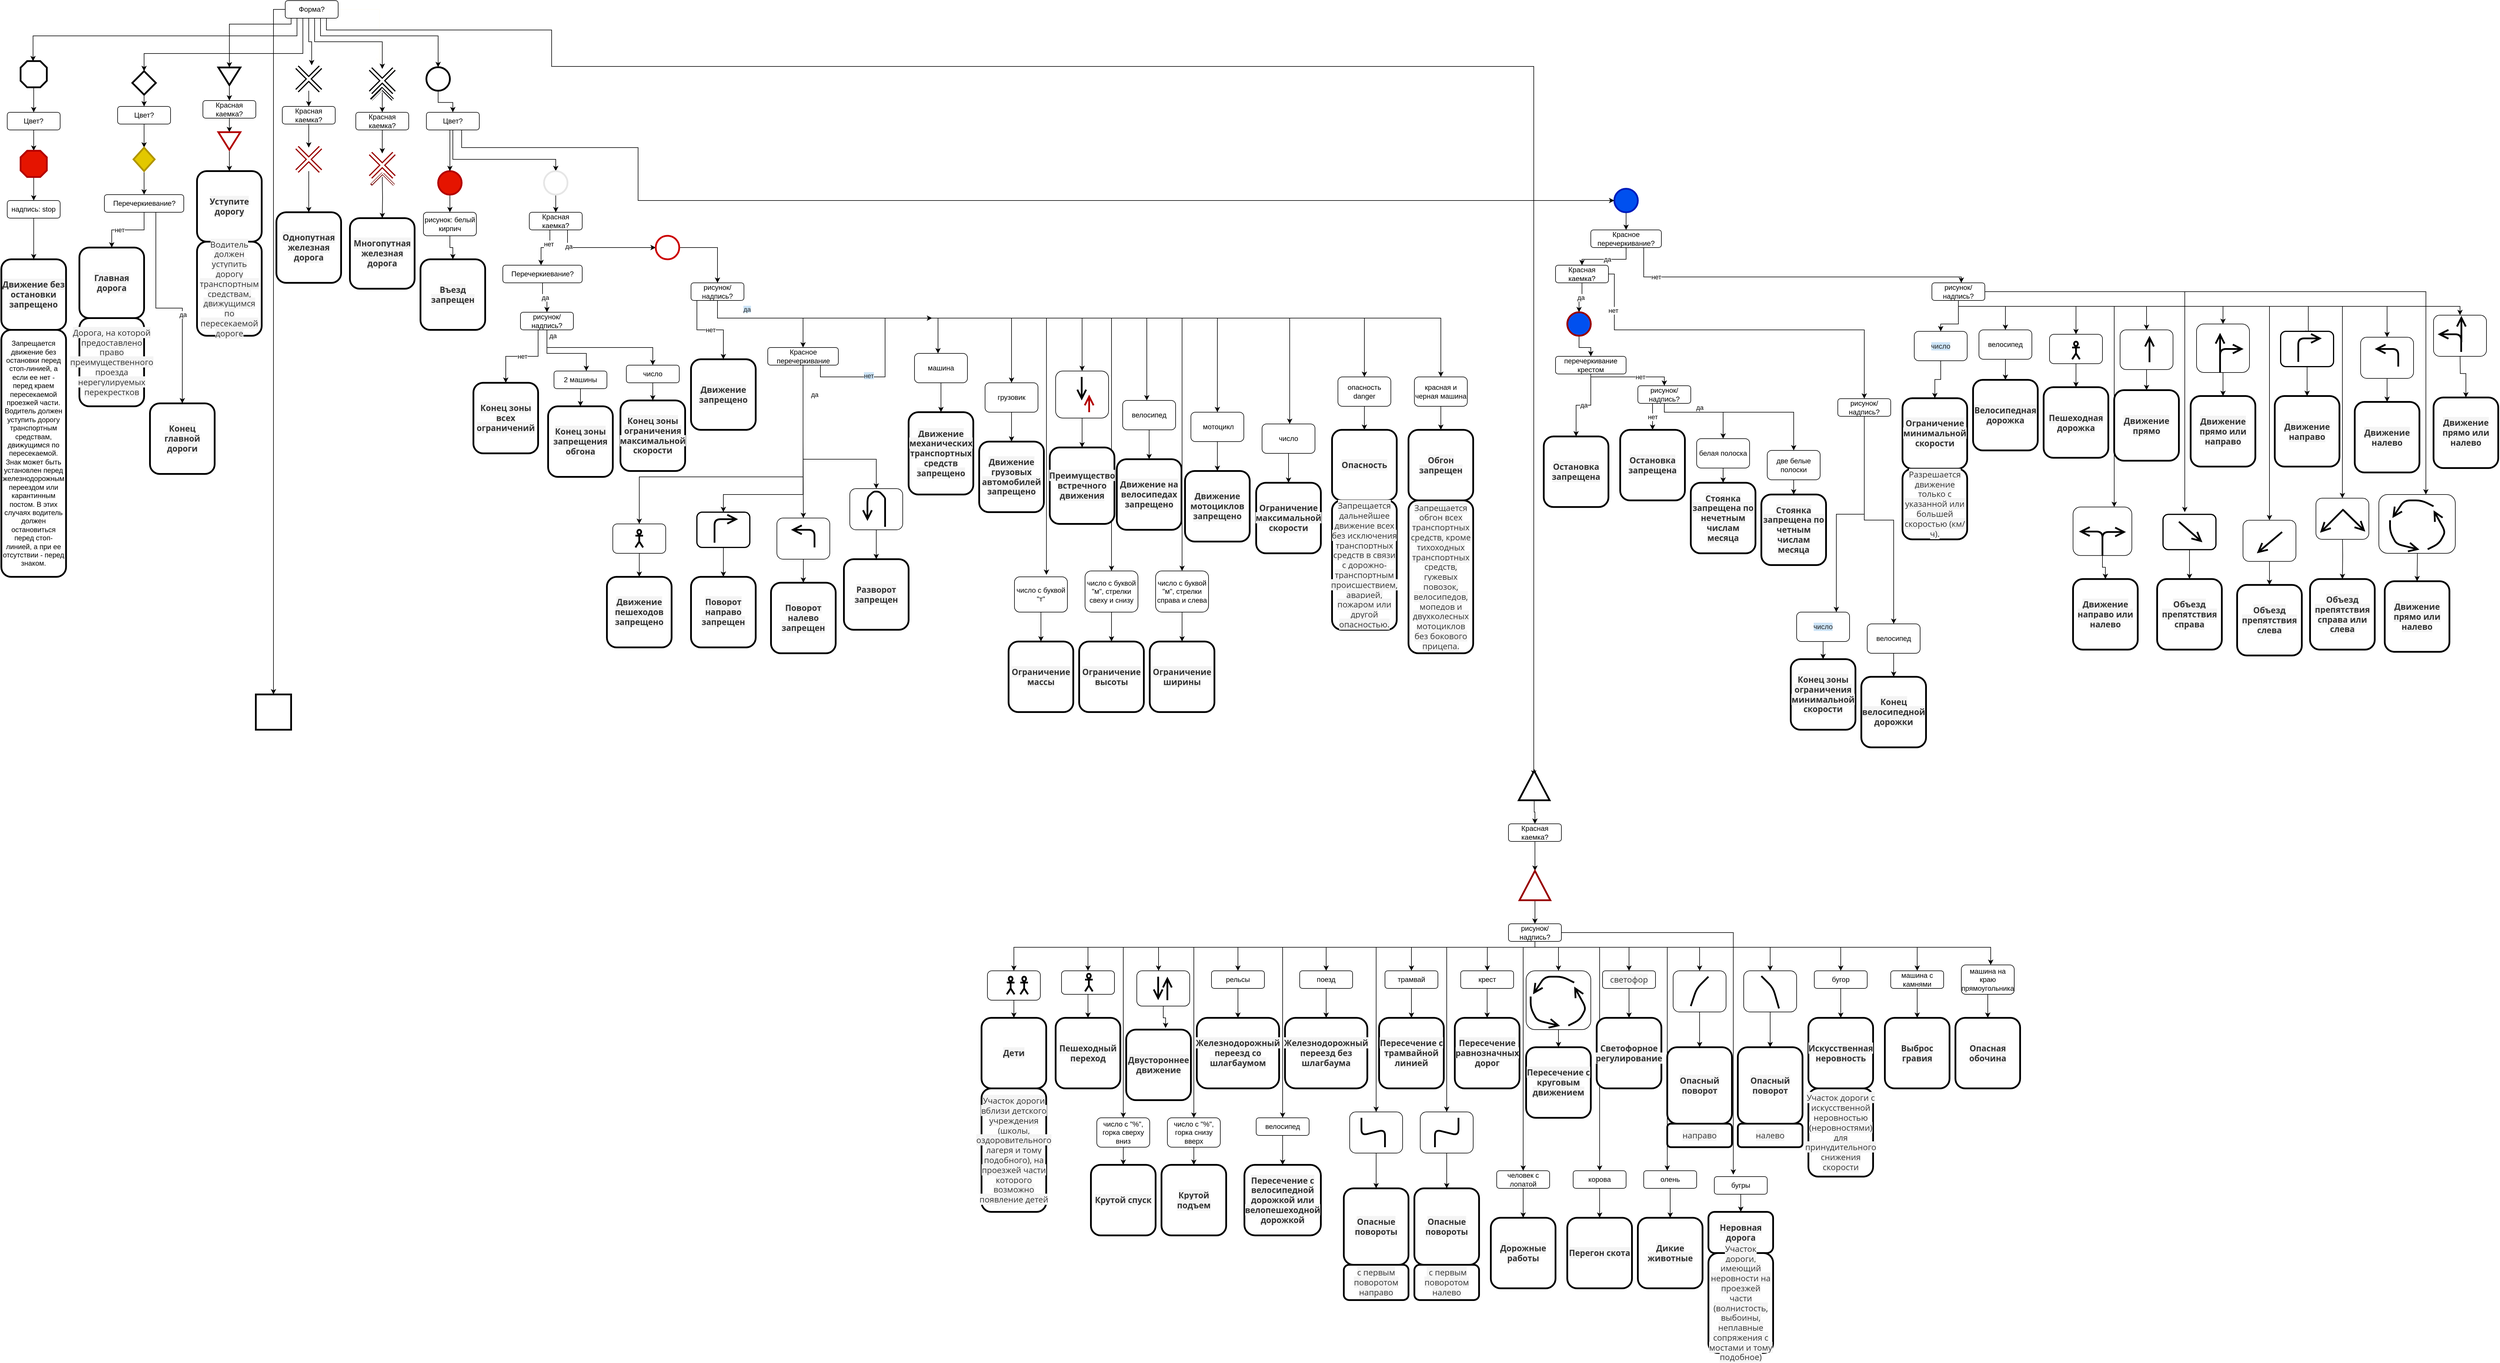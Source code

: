 <mxfile version="14.1.8" type="github">
  <diagram id="C5RBs43oDa-KdzZeNtuy" name="Page-1">
    <mxGraphModel dx="6215" dy="3156" grid="1" gridSize="10" guides="1" tooltips="1" connect="1" arrows="1" fold="1" page="1" pageScale="1" pageWidth="827" pageHeight="1169" math="0" shadow="0">
      <root>
        <mxCell id="WIyWlLk6GJQsqaUBKTNV-0" />
        <mxCell id="WIyWlLk6GJQsqaUBKTNV-1" parent="WIyWlLk6GJQsqaUBKTNV-0" />
        <mxCell id="EenwrytQolQ6xogCsHIw-5" style="edgeStyle=orthogonalEdgeStyle;rounded=0;orthogonalLoop=1;jettySize=auto;html=1;" edge="1" parent="WIyWlLk6GJQsqaUBKTNV-1" source="EenwrytQolQ6xogCsHIw-3" target="EenwrytQolQ6xogCsHIw-4">
          <mxGeometry relative="1" as="geometry">
            <Array as="points">
              <mxPoint x="390" y="140" />
              <mxPoint x="120" y="140" />
            </Array>
          </mxGeometry>
        </mxCell>
        <mxCell id="EenwrytQolQ6xogCsHIw-33" style="edgeStyle=orthogonalEdgeStyle;rounded=0;orthogonalLoop=1;jettySize=auto;html=1;" edge="1" parent="WIyWlLk6GJQsqaUBKTNV-1" source="EenwrytQolQ6xogCsHIw-3" target="EenwrytQolQ6xogCsHIw-26">
          <mxGeometry relative="1" as="geometry">
            <Array as="points">
              <mxPoint x="370" y="90" />
              <mxPoint x="265" y="90" />
            </Array>
          </mxGeometry>
        </mxCell>
        <mxCell id="EenwrytQolQ6xogCsHIw-56" style="edgeStyle=orthogonalEdgeStyle;rounded=0;orthogonalLoop=1;jettySize=auto;html=1;entryX=1;entryY=0.25;entryDx=0;entryDy=0;fontSize=11;" edge="1" parent="WIyWlLk6GJQsqaUBKTNV-1" source="EenwrytQolQ6xogCsHIw-3">
          <mxGeometry relative="1" as="geometry">
            <mxPoint x="-68.81" y="153.25" as="targetPoint" />
            <Array as="points">
              <mxPoint x="380" y="110" />
              <mxPoint x="-69" y="110" />
            </Array>
          </mxGeometry>
        </mxCell>
        <mxCell id="EenwrytQolQ6xogCsHIw-76" style="edgeStyle=orthogonalEdgeStyle;rounded=0;orthogonalLoop=1;jettySize=auto;html=1;exitX=0.75;exitY=1;exitDx=0;exitDy=0;fontSize=11;" edge="1" parent="WIyWlLk6GJQsqaUBKTNV-1" source="EenwrytQolQ6xogCsHIw-3">
          <mxGeometry relative="1" as="geometry">
            <mxPoint x="405" y="160" as="targetPoint" />
            <Array as="points">
              <mxPoint x="400" y="80" />
              <mxPoint x="400" y="120" />
              <mxPoint x="405" y="120" />
            </Array>
          </mxGeometry>
        </mxCell>
        <mxCell id="EenwrytQolQ6xogCsHIw-103" style="edgeStyle=orthogonalEdgeStyle;rounded=0;jumpStyle=none;jumpSize=7;orthogonalLoop=1;jettySize=auto;html=1;strokeColor=#FFFEFA;strokeWidth=2;fontSize=11;" edge="1" parent="WIyWlLk6GJQsqaUBKTNV-1" source="EenwrytQolQ6xogCsHIw-3">
          <mxGeometry relative="1" as="geometry">
            <mxPoint x="520" y="160" as="targetPoint" />
          </mxGeometry>
        </mxCell>
        <mxCell id="EenwrytQolQ6xogCsHIw-104" style="edgeStyle=orthogonalEdgeStyle;rounded=0;jumpStyle=none;jumpSize=7;orthogonalLoop=1;jettySize=auto;html=1;strokeWidth=1;fontSize=11;" edge="1" parent="WIyWlLk6GJQsqaUBKTNV-1" source="EenwrytQolQ6xogCsHIw-3" target="EenwrytQolQ6xogCsHIw-102">
          <mxGeometry relative="1" as="geometry">
            <Array as="points">
              <mxPoint x="410" y="120" />
              <mxPoint x="525" y="120" />
            </Array>
          </mxGeometry>
        </mxCell>
        <mxCell id="EenwrytQolQ6xogCsHIw-118" style="edgeStyle=orthogonalEdgeStyle;rounded=0;jumpStyle=none;jumpSize=7;orthogonalLoop=1;jettySize=auto;html=1;entryX=0.5;entryY=0;entryDx=0;entryDy=0;strokeWidth=1;fontSize=11;" edge="1" parent="WIyWlLk6GJQsqaUBKTNV-1" source="EenwrytQolQ6xogCsHIw-3" target="EenwrytQolQ6xogCsHIw-117">
          <mxGeometry relative="1" as="geometry">
            <Array as="points">
              <mxPoint x="420" y="110" />
              <mxPoint x="620" y="110" />
            </Array>
          </mxGeometry>
        </mxCell>
        <mxCell id="EenwrytQolQ6xogCsHIw-172" style="edgeStyle=orthogonalEdgeStyle;rounded=0;jumpStyle=none;jumpSize=7;orthogonalLoop=1;jettySize=auto;html=1;entryX=0.486;entryY=0.162;entryDx=0;entryDy=0;entryPerimeter=0;strokeColor=#000000;strokeWidth=1;fontSize=11;" edge="1" parent="WIyWlLk6GJQsqaUBKTNV-1" source="EenwrytQolQ6xogCsHIw-3" target="EenwrytQolQ6xogCsHIw-169">
          <mxGeometry relative="1" as="geometry">
            <Array as="points">
              <mxPoint x="430" y="100" />
              <mxPoint x="813" y="100" />
              <mxPoint x="813" y="162" />
            </Array>
          </mxGeometry>
        </mxCell>
        <mxCell id="EenwrytQolQ6xogCsHIw-655" style="edgeStyle=orthogonalEdgeStyle;rounded=0;jumpStyle=none;jumpSize=7;orthogonalLoop=1;jettySize=auto;html=1;strokeColor=#000000;strokeWidth=1;fontSize=11;" edge="1" parent="WIyWlLk6GJQsqaUBKTNV-1" source="EenwrytQolQ6xogCsHIw-3" target="EenwrytQolQ6xogCsHIw-654">
          <mxGeometry relative="1" as="geometry">
            <Array as="points">
              <mxPoint x="340" y="65" />
            </Array>
          </mxGeometry>
        </mxCell>
        <mxCell id="EenwrytQolQ6xogCsHIw-3" value="Форма?" style="rounded=1;whiteSpace=wrap;html=1;" vertex="1" parent="WIyWlLk6GJQsqaUBKTNV-1">
          <mxGeometry x="360" y="50" width="90" height="30" as="geometry" />
        </mxCell>
        <mxCell id="EenwrytQolQ6xogCsHIw-8" style="edgeStyle=orthogonalEdgeStyle;rounded=0;orthogonalLoop=1;jettySize=auto;html=1;entryX=0.5;entryY=0;entryDx=0;entryDy=0;" edge="1" parent="WIyWlLk6GJQsqaUBKTNV-1" source="EenwrytQolQ6xogCsHIw-4" target="EenwrytQolQ6xogCsHIw-22">
          <mxGeometry relative="1" as="geometry">
            <mxPoint x="120" y="270" as="targetPoint" />
          </mxGeometry>
        </mxCell>
        <mxCell id="EenwrytQolQ6xogCsHIw-4" value="" style="rhombus;whiteSpace=wrap;html=1;strokeWidth=3;" vertex="1" parent="WIyWlLk6GJQsqaUBKTNV-1">
          <mxGeometry x="100" y="170" width="40" height="40" as="geometry" />
        </mxCell>
        <mxCell id="EenwrytQolQ6xogCsHIw-17" style="edgeStyle=orthogonalEdgeStyle;rounded=0;orthogonalLoop=1;jettySize=auto;html=1;" edge="1" parent="WIyWlLk6GJQsqaUBKTNV-1" source="EenwrytQolQ6xogCsHIw-12" target="EenwrytQolQ6xogCsHIw-14">
          <mxGeometry relative="1" as="geometry" />
        </mxCell>
        <mxCell id="EenwrytQolQ6xogCsHIw-20" value="нет" style="edgeLabel;html=1;align=center;verticalAlign=middle;resizable=0;points=[];" vertex="1" connectable="0" parent="EenwrytQolQ6xogCsHIw-17">
          <mxGeometry x="0.252" relative="1" as="geometry">
            <mxPoint as="offset" />
          </mxGeometry>
        </mxCell>
        <mxCell id="EenwrytQolQ6xogCsHIw-19" style="edgeStyle=orthogonalEdgeStyle;rounded=0;orthogonalLoop=1;jettySize=auto;html=1;" edge="1" parent="WIyWlLk6GJQsqaUBKTNV-1" source="EenwrytQolQ6xogCsHIw-12" target="EenwrytQolQ6xogCsHIw-18">
          <mxGeometry relative="1" as="geometry">
            <Array as="points">
              <mxPoint x="140" y="573" />
              <mxPoint x="185" y="573" />
            </Array>
          </mxGeometry>
        </mxCell>
        <mxCell id="EenwrytQolQ6xogCsHIw-21" value="да" style="edgeLabel;html=1;align=center;verticalAlign=middle;resizable=0;points=[];" vertex="1" connectable="0" parent="EenwrytQolQ6xogCsHIw-19">
          <mxGeometry x="0.184" y="1" relative="1" as="geometry">
            <mxPoint as="offset" />
          </mxGeometry>
        </mxCell>
        <mxCell id="EenwrytQolQ6xogCsHIw-12" value="Перечеркиевание?" style="rounded=1;whiteSpace=wrap;html=1;" vertex="1" parent="WIyWlLk6GJQsqaUBKTNV-1">
          <mxGeometry x="52.5" y="380" width="135" height="30" as="geometry" />
        </mxCell>
        <mxCell id="EenwrytQolQ6xogCsHIw-302" value="" style="edgeStyle=orthogonalEdgeStyle;rounded=0;jumpStyle=none;jumpSize=7;orthogonalLoop=1;jettySize=auto;html=1;strokeColor=#000000;strokeWidth=1;fontSize=11;" edge="1" parent="WIyWlLk6GJQsqaUBKTNV-1" source="EenwrytQolQ6xogCsHIw-14" target="EenwrytQolQ6xogCsHIw-301">
          <mxGeometry relative="1" as="geometry" />
        </mxCell>
        <mxCell id="EenwrytQolQ6xogCsHIw-14" value="&lt;span style=&quot;box-sizing: inherit ; border: 0px ; font-family: &amp;#34;open sans&amp;#34; , &amp;#34;arial&amp;#34; , sans-serif ; font-size: 14px ; font-weight: 700 ; margin: 0px ; outline: 0px ; padding: 0px ; vertical-align: baseline ; color: rgb(51 , 51 , 51) ; background-color: rgb(244 , 244 , 244)&quot;&gt;Главная дорога&lt;/span&gt;" style="rounded=1;whiteSpace=wrap;html=1;strokeWidth=3;direction=south;" vertex="1" parent="WIyWlLk6GJQsqaUBKTNV-1">
          <mxGeometry x="10" y="470" width="110" height="120" as="geometry" />
        </mxCell>
        <mxCell id="EenwrytQolQ6xogCsHIw-18" value="&lt;span style=&quot;box-sizing: inherit ; border: 0px ; font-family: &amp;#34;open sans&amp;#34; , &amp;#34;arial&amp;#34; , sans-serif ; font-size: 14px ; font-weight: 700 ; margin: 0px ; outline: 0px ; padding: 0px ; vertical-align: baseline ; color: rgb(51 , 51 , 51) ; background-color: rgb(244 , 244 , 244)&quot;&gt;Конец главной дороги&lt;/span&gt;" style="rounded=1;whiteSpace=wrap;html=1;strokeWidth=3;direction=south;" vertex="1" parent="WIyWlLk6GJQsqaUBKTNV-1">
          <mxGeometry x="130" y="735" width="110" height="120" as="geometry" />
        </mxCell>
        <mxCell id="EenwrytQolQ6xogCsHIw-31" style="edgeStyle=orthogonalEdgeStyle;rounded=0;orthogonalLoop=1;jettySize=auto;html=1;" edge="1" parent="WIyWlLk6GJQsqaUBKTNV-1" source="EenwrytQolQ6xogCsHIw-22" target="EenwrytQolQ6xogCsHIw-29">
          <mxGeometry relative="1" as="geometry" />
        </mxCell>
        <mxCell id="EenwrytQolQ6xogCsHIw-22" value="Цвет?" style="rounded=1;whiteSpace=wrap;html=1;" vertex="1" parent="WIyWlLk6GJQsqaUBKTNV-1">
          <mxGeometry x="75" y="230" width="90" height="30" as="geometry" />
        </mxCell>
        <mxCell id="EenwrytQolQ6xogCsHIw-35" style="edgeStyle=orthogonalEdgeStyle;rounded=0;orthogonalLoop=1;jettySize=auto;html=1;" edge="1" parent="WIyWlLk6GJQsqaUBKTNV-1" source="EenwrytQolQ6xogCsHIw-26" target="EenwrytQolQ6xogCsHIw-34">
          <mxGeometry relative="1" as="geometry" />
        </mxCell>
        <mxCell id="EenwrytQolQ6xogCsHIw-26" value="" style="triangle;whiteSpace=wrap;html=1;strokeWidth=3;rotation=90;" vertex="1" parent="WIyWlLk6GJQsqaUBKTNV-1">
          <mxGeometry x="250" y="160" width="30" height="37.5" as="geometry" />
        </mxCell>
        <mxCell id="EenwrytQolQ6xogCsHIw-306" value="" style="edgeStyle=orthogonalEdgeStyle;rounded=0;jumpStyle=none;jumpSize=7;orthogonalLoop=1;jettySize=auto;html=1;strokeColor=#000000;strokeWidth=1;fontSize=11;" edge="1" parent="WIyWlLk6GJQsqaUBKTNV-1" source="EenwrytQolQ6xogCsHIw-28" target="EenwrytQolQ6xogCsHIw-305">
          <mxGeometry relative="1" as="geometry" />
        </mxCell>
        <mxCell id="EenwrytQolQ6xogCsHIw-28" value="&lt;span style=&quot;box-sizing: inherit ; border: 0px ; font-family: &amp;#34;open sans&amp;#34; , &amp;#34;arial&amp;#34; , sans-serif ; font-size: 14px ; font-weight: 700 ; margin: 0px ; outline: 0px ; padding: 0px ; vertical-align: baseline ; color: rgb(51 , 51 , 51) ; background-color: rgb(244 , 244 , 244)&quot;&gt;Уступите дорогу&lt;/span&gt;" style="rounded=1;whiteSpace=wrap;html=1;strokeWidth=3;direction=south;" vertex="1" parent="WIyWlLk6GJQsqaUBKTNV-1">
          <mxGeometry x="210" y="340" width="110" height="120" as="geometry" />
        </mxCell>
        <mxCell id="EenwrytQolQ6xogCsHIw-32" style="edgeStyle=orthogonalEdgeStyle;rounded=0;orthogonalLoop=1;jettySize=auto;html=1;" edge="1" parent="WIyWlLk6GJQsqaUBKTNV-1" source="EenwrytQolQ6xogCsHIw-29" target="EenwrytQolQ6xogCsHIw-12">
          <mxGeometry relative="1" as="geometry" />
        </mxCell>
        <mxCell id="EenwrytQolQ6xogCsHIw-29" value="" style="rhombus;whiteSpace=wrap;html=1;strokeWidth=3;fillColor=#e3c800;strokeColor=#B09500;fontColor=#ffffff;" vertex="1" parent="WIyWlLk6GJQsqaUBKTNV-1">
          <mxGeometry x="102" y="300" width="36" height="40" as="geometry" />
        </mxCell>
        <mxCell id="EenwrytQolQ6xogCsHIw-39" style="edgeStyle=orthogonalEdgeStyle;rounded=0;orthogonalLoop=1;jettySize=auto;html=1;entryX=0;entryY=0.5;entryDx=0;entryDy=0;" edge="1" parent="WIyWlLk6GJQsqaUBKTNV-1" source="EenwrytQolQ6xogCsHIw-34" target="EenwrytQolQ6xogCsHIw-37">
          <mxGeometry relative="1" as="geometry" />
        </mxCell>
        <mxCell id="EenwrytQolQ6xogCsHIw-34" value="Красная каемка?" style="rounded=1;whiteSpace=wrap;html=1;" vertex="1" parent="WIyWlLk6GJQsqaUBKTNV-1">
          <mxGeometry x="220" y="220" width="90" height="30" as="geometry" />
        </mxCell>
        <mxCell id="EenwrytQolQ6xogCsHIw-40" style="edgeStyle=orthogonalEdgeStyle;rounded=0;orthogonalLoop=1;jettySize=auto;html=1;" edge="1" parent="WIyWlLk6GJQsqaUBKTNV-1" source="EenwrytQolQ6xogCsHIw-37" target="EenwrytQolQ6xogCsHIw-28">
          <mxGeometry relative="1" as="geometry" />
        </mxCell>
        <mxCell id="EenwrytQolQ6xogCsHIw-37" value="" style="triangle;whiteSpace=wrap;html=1;strokeWidth=3;rotation=90;strokeColor=#B20000;fontColor=#ffffff;fillColor=#FFFFFF;" vertex="1" parent="WIyWlLk6GJQsqaUBKTNV-1">
          <mxGeometry x="250" y="270" width="30" height="37.5" as="geometry" />
        </mxCell>
        <mxCell id="EenwrytQolQ6xogCsHIw-138" style="edgeStyle=orthogonalEdgeStyle;rounded=0;jumpStyle=none;jumpSize=7;orthogonalLoop=1;jettySize=auto;html=1;strokeColor=#000000;strokeWidth=1;fontSize=11;" edge="1" parent="WIyWlLk6GJQsqaUBKTNV-1" source="EenwrytQolQ6xogCsHIw-52" target="EenwrytQolQ6xogCsHIw-137">
          <mxGeometry relative="1" as="geometry" />
        </mxCell>
        <mxCell id="EenwrytQolQ6xogCsHIw-52" value="Цвет?" style="rounded=1;whiteSpace=wrap;html=1;" vertex="1" parent="WIyWlLk6GJQsqaUBKTNV-1">
          <mxGeometry x="-112.7" y="240" width="90" height="30" as="geometry" />
        </mxCell>
        <mxCell id="EenwrytQolQ6xogCsHIw-60" style="edgeStyle=orthogonalEdgeStyle;rounded=0;orthogonalLoop=1;jettySize=auto;html=1;entryX=0;entryY=0.5;entryDx=0;entryDy=0;fontSize=11;" edge="1" parent="WIyWlLk6GJQsqaUBKTNV-1" source="EenwrytQolQ6xogCsHIw-58" target="EenwrytQolQ6xogCsHIw-59">
          <mxGeometry relative="1" as="geometry" />
        </mxCell>
        <mxCell id="EenwrytQolQ6xogCsHIw-58" value="надпись: stop" style="rounded=1;whiteSpace=wrap;html=1;" vertex="1" parent="WIyWlLk6GJQsqaUBKTNV-1">
          <mxGeometry x="-112.7" y="390" width="90" height="30" as="geometry" />
        </mxCell>
        <mxCell id="EenwrytQolQ6xogCsHIw-308" value="" style="edgeStyle=orthogonalEdgeStyle;rounded=0;jumpStyle=none;jumpSize=7;orthogonalLoop=1;jettySize=auto;html=1;strokeColor=#000000;strokeWidth=1;fontSize=11;" edge="1" parent="WIyWlLk6GJQsqaUBKTNV-1" source="EenwrytQolQ6xogCsHIw-59" target="EenwrytQolQ6xogCsHIw-307">
          <mxGeometry relative="1" as="geometry" />
        </mxCell>
        <mxCell id="EenwrytQolQ6xogCsHIw-59" value="&lt;span style=&quot;box-sizing: inherit ; border: 0px ; font-family: &amp;#34;open sans&amp;#34; , &amp;#34;arial&amp;#34; , sans-serif ; font-size: 14px ; font-weight: 700 ; margin: 0px ; outline: 0px ; padding: 0px ; vertical-align: baseline ; color: rgb(51 , 51 , 51) ; background-color: rgb(244 , 244 , 244)&quot;&gt;Движение без остановки запрещено&lt;/span&gt;" style="rounded=1;whiteSpace=wrap;html=1;strokeWidth=3;direction=south;" vertex="1" parent="WIyWlLk6GJQsqaUBKTNV-1">
          <mxGeometry x="-122.7" y="490" width="110" height="120" as="geometry" />
        </mxCell>
        <mxCell id="EenwrytQolQ6xogCsHIw-63" value="" style="shape=umlDestroy;whiteSpace=wrap;html=1;strokeWidth=8;fontSize=11;" vertex="1" parent="WIyWlLk6GJQsqaUBKTNV-1">
          <mxGeometry x="380" y="163.25" width="40" height="40" as="geometry" />
        </mxCell>
        <mxCell id="EenwrytQolQ6xogCsHIw-105" style="edgeStyle=orthogonalEdgeStyle;rounded=0;jumpStyle=none;jumpSize=7;orthogonalLoop=1;jettySize=auto;html=1;strokeColor=#000000;strokeWidth=1;fontSize=11;" edge="1" parent="WIyWlLk6GJQsqaUBKTNV-1" source="EenwrytQolQ6xogCsHIw-64" target="EenwrytQolQ6xogCsHIw-67">
          <mxGeometry relative="1" as="geometry" />
        </mxCell>
        <mxCell id="EenwrytQolQ6xogCsHIw-64" value="" style="shape=umlDestroy;whiteSpace=wrap;html=1;strokeWidth=4;fontSize=11;strokeColor=#FFFEFA;" vertex="1" parent="WIyWlLk6GJQsqaUBKTNV-1">
          <mxGeometry x="380" y="163.25" width="40" height="40" as="geometry" />
        </mxCell>
        <mxCell id="EenwrytQolQ6xogCsHIw-65" value="&lt;span style=&quot;box-sizing: inherit ; border: 0px ; font-family: &amp;#34;open sans&amp;#34; , &amp;#34;arial&amp;#34; , sans-serif ; font-size: 14px ; font-weight: 700 ; margin: 0px ; outline: 0px ; padding: 0px ; vertical-align: baseline ; color: rgb(51 , 51 , 51) ; background-color: rgb(244 , 244 , 244)&quot;&gt;Однопутная железная дорога&lt;/span&gt;" style="rounded=1;whiteSpace=wrap;html=1;strokeWidth=3;direction=south;" vertex="1" parent="WIyWlLk6GJQsqaUBKTNV-1">
          <mxGeometry x="345" y="410" width="110" height="120" as="geometry" />
        </mxCell>
        <mxCell id="EenwrytQolQ6xogCsHIw-106" style="edgeStyle=orthogonalEdgeStyle;rounded=0;jumpStyle=none;jumpSize=7;orthogonalLoop=1;jettySize=auto;html=1;strokeColor=#000000;strokeWidth=1;fontSize=11;" edge="1" parent="WIyWlLk6GJQsqaUBKTNV-1" source="EenwrytQolQ6xogCsHIw-67" target="EenwrytQolQ6xogCsHIw-83">
          <mxGeometry relative="1" as="geometry" />
        </mxCell>
        <mxCell id="EenwrytQolQ6xogCsHIw-67" value="Красная каемка?" style="rounded=1;whiteSpace=wrap;html=1;" vertex="1" parent="WIyWlLk6GJQsqaUBKTNV-1">
          <mxGeometry x="355" y="230" width="90" height="30" as="geometry" />
        </mxCell>
        <mxCell id="EenwrytQolQ6xogCsHIw-82" value="" style="shape=umlDestroy;whiteSpace=wrap;html=1;strokeWidth=8;fontSize=11;strokeColor=#990000;" vertex="1" parent="WIyWlLk6GJQsqaUBKTNV-1">
          <mxGeometry x="380" y="300" width="40" height="40" as="geometry" />
        </mxCell>
        <mxCell id="EenwrytQolQ6xogCsHIw-87" style="edgeStyle=orthogonalEdgeStyle;rounded=0;orthogonalLoop=1;jettySize=auto;html=1;fontSize=11;" edge="1" parent="WIyWlLk6GJQsqaUBKTNV-1" source="EenwrytQolQ6xogCsHIw-83" target="EenwrytQolQ6xogCsHIw-65">
          <mxGeometry relative="1" as="geometry" />
        </mxCell>
        <mxCell id="EenwrytQolQ6xogCsHIw-83" value="" style="shape=umlDestroy;whiteSpace=wrap;html=1;strokeWidth=4;fontSize=11;strokeColor=#FFFEFA;" vertex="1" parent="WIyWlLk6GJQsqaUBKTNV-1">
          <mxGeometry x="380" y="300" width="40" height="40" as="geometry" />
        </mxCell>
        <mxCell id="EenwrytQolQ6xogCsHIw-97" value="" style="endArrow=none;html=1;fontSize=11;jumpSize=7;jumpStyle=none;strokeWidth=5;" edge="1" parent="WIyWlLk6GJQsqaUBKTNV-1">
          <mxGeometry width="50" height="50" relative="1" as="geometry">
            <mxPoint x="506" y="218.5" as="sourcePoint" />
            <mxPoint x="526" y="198.5" as="targetPoint" />
          </mxGeometry>
        </mxCell>
        <mxCell id="EenwrytQolQ6xogCsHIw-98" value="" style="endArrow=none;html=1;fontSize=11;jumpSize=7;jumpStyle=none;strokeWidth=5;" edge="1" parent="WIyWlLk6GJQsqaUBKTNV-1">
          <mxGeometry width="50" height="50" relative="1" as="geometry">
            <mxPoint x="543" y="218.5" as="sourcePoint" />
            <mxPoint x="523" y="198.5" as="targetPoint" />
          </mxGeometry>
        </mxCell>
        <mxCell id="EenwrytQolQ6xogCsHIw-99" value="" style="endArrow=none;html=1;fontSize=11;jumpSize=7;jumpStyle=none;strokeWidth=2;strokeColor=#FFFEFA;" edge="1" parent="WIyWlLk6GJQsqaUBKTNV-1">
          <mxGeometry width="50" height="50" relative="1" as="geometry">
            <mxPoint x="506" y="220" as="sourcePoint" />
            <mxPoint x="526" y="200" as="targetPoint" />
          </mxGeometry>
        </mxCell>
        <mxCell id="EenwrytQolQ6xogCsHIw-100" value="" style="endArrow=none;html=1;fontSize=11;jumpSize=7;jumpStyle=none;strokeWidth=2;strokeColor=#FFFEFA;" edge="1" parent="WIyWlLk6GJQsqaUBKTNV-1">
          <mxGeometry width="50" height="50" relative="1" as="geometry">
            <mxPoint x="544" y="219.5" as="sourcePoint" />
            <mxPoint x="524" y="199.5" as="targetPoint" />
          </mxGeometry>
        </mxCell>
        <mxCell id="EenwrytQolQ6xogCsHIw-101" value="" style="shape=umlDestroy;whiteSpace=wrap;html=1;strokeWidth=8;fontSize=11;" vertex="1" parent="WIyWlLk6GJQsqaUBKTNV-1">
          <mxGeometry x="505" y="166.25" width="40" height="40" as="geometry" />
        </mxCell>
        <mxCell id="EenwrytQolQ6xogCsHIw-141" style="edgeStyle=orthogonalEdgeStyle;rounded=0;jumpStyle=none;jumpSize=7;orthogonalLoop=1;jettySize=auto;html=1;strokeColor=#000000;strokeWidth=1;fontSize=11;" edge="1" parent="WIyWlLk6GJQsqaUBKTNV-1" source="EenwrytQolQ6xogCsHIw-102" target="EenwrytQolQ6xogCsHIw-109">
          <mxGeometry relative="1" as="geometry" />
        </mxCell>
        <mxCell id="EenwrytQolQ6xogCsHIw-102" value="" style="shape=umlDestroy;whiteSpace=wrap;html=1;strokeWidth=4;fontSize=11;strokeColor=#FFFEFA;" vertex="1" parent="WIyWlLk6GJQsqaUBKTNV-1">
          <mxGeometry x="505" y="166.25" width="40" height="40" as="geometry" />
        </mxCell>
        <mxCell id="EenwrytQolQ6xogCsHIw-107" value="&lt;span style=&quot;box-sizing: inherit ; border: 0px ; font-family: &amp;#34;open sans&amp;#34; , &amp;#34;arial&amp;#34; , sans-serif ; font-size: 14px ; font-weight: 700 ; margin: 0px ; outline: 0px ; padding: 0px ; vertical-align: baseline ; color: rgb(51 , 51 , 51) ; background-color: rgb(244 , 244 , 244)&quot;&gt;Многопутная железная дорога&lt;/span&gt;" style="rounded=1;whiteSpace=wrap;html=1;strokeWidth=3;direction=south;" vertex="1" parent="WIyWlLk6GJQsqaUBKTNV-1">
          <mxGeometry x="470" y="420" width="110" height="120" as="geometry" />
        </mxCell>
        <mxCell id="EenwrytQolQ6xogCsHIw-108" style="edgeStyle=orthogonalEdgeStyle;rounded=0;jumpStyle=none;jumpSize=7;orthogonalLoop=1;jettySize=auto;html=1;strokeColor=#000000;strokeWidth=1;fontSize=11;" edge="1" parent="WIyWlLk6GJQsqaUBKTNV-1" source="EenwrytQolQ6xogCsHIw-109" target="EenwrytQolQ6xogCsHIw-112">
          <mxGeometry relative="1" as="geometry" />
        </mxCell>
        <mxCell id="EenwrytQolQ6xogCsHIw-109" value="Красная каемка?" style="rounded=1;whiteSpace=wrap;html=1;" vertex="1" parent="WIyWlLk6GJQsqaUBKTNV-1">
          <mxGeometry x="480" y="240" width="90" height="30" as="geometry" />
        </mxCell>
        <mxCell id="EenwrytQolQ6xogCsHIw-110" value="" style="shape=umlDestroy;whiteSpace=wrap;html=1;strokeWidth=8;fontSize=11;strokeColor=#990000;" vertex="1" parent="WIyWlLk6GJQsqaUBKTNV-1">
          <mxGeometry x="505" y="310" width="40" height="40" as="geometry" />
        </mxCell>
        <mxCell id="EenwrytQolQ6xogCsHIw-111" style="edgeStyle=orthogonalEdgeStyle;rounded=0;orthogonalLoop=1;jettySize=auto;html=1;fontSize=11;" edge="1" parent="WIyWlLk6GJQsqaUBKTNV-1" target="EenwrytQolQ6xogCsHIw-107">
          <mxGeometry relative="1" as="geometry">
            <mxPoint x="525" y="350" as="sourcePoint" />
          </mxGeometry>
        </mxCell>
        <mxCell id="EenwrytQolQ6xogCsHIw-112" value="" style="shape=umlDestroy;whiteSpace=wrap;html=1;strokeWidth=4;fontSize=11;strokeColor=#FFFEFA;" vertex="1" parent="WIyWlLk6GJQsqaUBKTNV-1">
          <mxGeometry x="505" y="310" width="40" height="40" as="geometry" />
        </mxCell>
        <mxCell id="EenwrytQolQ6xogCsHIw-113" value="" style="endArrow=none;html=1;fontSize=11;jumpSize=7;jumpStyle=none;strokeWidth=4;strokeColor=#6F0000;fillColor=#a20025;" edge="1" parent="WIyWlLk6GJQsqaUBKTNV-1">
          <mxGeometry width="50" height="50" relative="1" as="geometry">
            <mxPoint x="545" y="363.5" as="sourcePoint" />
            <mxPoint x="525" y="343.5" as="targetPoint" />
          </mxGeometry>
        </mxCell>
        <mxCell id="EenwrytQolQ6xogCsHIw-114" value="" style="endArrow=none;html=1;fontSize=11;jumpSize=7;jumpStyle=none;strokeWidth=4;strokeColor=#6F0000;fillColor=#a20025;" edge="1" parent="WIyWlLk6GJQsqaUBKTNV-1">
          <mxGeometry width="50" height="50" relative="1" as="geometry">
            <mxPoint x="506" y="363.5" as="sourcePoint" />
            <mxPoint x="526" y="343.5" as="targetPoint" />
          </mxGeometry>
        </mxCell>
        <mxCell id="EenwrytQolQ6xogCsHIw-115" value="" style="endArrow=none;html=1;fontSize=11;jumpSize=7;jumpStyle=none;strokeWidth=2;fillColor=#a20025;strokeColor=#FFFEFA;" edge="1" parent="WIyWlLk6GJQsqaUBKTNV-1">
          <mxGeometry width="50" height="50" relative="1" as="geometry">
            <mxPoint x="545" y="363.5" as="sourcePoint" />
            <mxPoint x="525" y="343.5" as="targetPoint" />
          </mxGeometry>
        </mxCell>
        <mxCell id="EenwrytQolQ6xogCsHIw-116" value="" style="endArrow=none;html=1;fontSize=11;jumpSize=7;jumpStyle=none;strokeWidth=2;fillColor=#a20025;strokeColor=#FFFEFA;" edge="1" parent="WIyWlLk6GJQsqaUBKTNV-1">
          <mxGeometry width="50" height="50" relative="1" as="geometry">
            <mxPoint x="507" y="362.11" as="sourcePoint" />
            <mxPoint x="527" y="342.11" as="targetPoint" />
          </mxGeometry>
        </mxCell>
        <mxCell id="EenwrytQolQ6xogCsHIw-122" style="edgeStyle=orthogonalEdgeStyle;rounded=0;jumpStyle=none;jumpSize=7;orthogonalLoop=1;jettySize=auto;html=1;strokeColor=#000000;strokeWidth=1;fontSize=11;" edge="1" parent="WIyWlLk6GJQsqaUBKTNV-1" source="EenwrytQolQ6xogCsHIw-117" target="EenwrytQolQ6xogCsHIw-121">
          <mxGeometry relative="1" as="geometry" />
        </mxCell>
        <mxCell id="EenwrytQolQ6xogCsHIw-117" value="" style="ellipse;whiteSpace=wrap;html=1;aspect=fixed;strokeWidth=3;fontSize=11;" vertex="1" parent="WIyWlLk6GJQsqaUBKTNV-1">
          <mxGeometry x="600" y="163.25" width="40" height="40" as="geometry" />
        </mxCell>
        <mxCell id="EenwrytQolQ6xogCsHIw-133" style="edgeStyle=orthogonalEdgeStyle;rounded=0;jumpStyle=none;jumpSize=7;orthogonalLoop=1;jettySize=auto;html=1;entryX=0.5;entryY=0;entryDx=0;entryDy=0;strokeColor=#000000;strokeWidth=1;fontSize=11;" edge="1" parent="WIyWlLk6GJQsqaUBKTNV-1" source="EenwrytQolQ6xogCsHIw-119" target="EenwrytQolQ6xogCsHIw-128">
          <mxGeometry relative="1" as="geometry" />
        </mxCell>
        <mxCell id="EenwrytQolQ6xogCsHIw-119" value="" style="ellipse;whiteSpace=wrap;html=1;aspect=fixed;strokeWidth=3;fontSize=11;fillColor=#e51400;strokeColor=#B20000;fontColor=#ffffff;" vertex="1" parent="WIyWlLk6GJQsqaUBKTNV-1">
          <mxGeometry x="620" y="340" width="40" height="40" as="geometry" />
        </mxCell>
        <mxCell id="EenwrytQolQ6xogCsHIw-346" style="edgeStyle=orthogonalEdgeStyle;rounded=0;jumpStyle=none;jumpSize=7;orthogonalLoop=1;jettySize=auto;html=1;strokeColor=#000000;strokeWidth=1;fontSize=11;" edge="1" parent="WIyWlLk6GJQsqaUBKTNV-1" source="EenwrytQolQ6xogCsHIw-120" target="EenwrytQolQ6xogCsHIw-319">
          <mxGeometry relative="1" as="geometry" />
        </mxCell>
        <mxCell id="EenwrytQolQ6xogCsHIw-120" value="" style="ellipse;whiteSpace=wrap;html=1;aspect=fixed;strokeWidth=3;fontSize=11;fillColor=#0050ef;strokeColor=#001DBC;fontColor=#ffffff;" vertex="1" parent="WIyWlLk6GJQsqaUBKTNV-1">
          <mxGeometry x="2620" y="370" width="40" height="40" as="geometry" />
        </mxCell>
        <mxCell id="EenwrytQolQ6xogCsHIw-124" style="edgeStyle=orthogonalEdgeStyle;rounded=0;jumpStyle=none;jumpSize=7;orthogonalLoop=1;jettySize=auto;html=1;strokeColor=#000000;strokeWidth=1;fontSize=11;entryX=0.5;entryY=0;entryDx=0;entryDy=0;" edge="1" parent="WIyWlLk6GJQsqaUBKTNV-1" source="EenwrytQolQ6xogCsHIw-121" target="EenwrytQolQ6xogCsHIw-119">
          <mxGeometry relative="1" as="geometry">
            <Array as="points">
              <mxPoint x="640" y="280" />
              <mxPoint x="640" y="280" />
            </Array>
          </mxGeometry>
        </mxCell>
        <mxCell id="EenwrytQolQ6xogCsHIw-131" style="edgeStyle=orthogonalEdgeStyle;rounded=0;jumpStyle=none;jumpSize=7;orthogonalLoop=1;jettySize=auto;html=1;strokeColor=#000000;strokeWidth=1;fontSize=11;" edge="1" parent="WIyWlLk6GJQsqaUBKTNV-1" source="EenwrytQolQ6xogCsHIw-121" target="EenwrytQolQ6xogCsHIw-123">
          <mxGeometry relative="1" as="geometry">
            <Array as="points">
              <mxPoint x="645" y="320" />
              <mxPoint x="820" y="320" />
            </Array>
          </mxGeometry>
        </mxCell>
        <mxCell id="EenwrytQolQ6xogCsHIw-132" style="edgeStyle=orthogonalEdgeStyle;rounded=0;jumpStyle=none;jumpSize=7;orthogonalLoop=1;jettySize=auto;html=1;strokeColor=#000000;strokeWidth=1;fontSize=11;" edge="1" parent="WIyWlLk6GJQsqaUBKTNV-1" source="EenwrytQolQ6xogCsHIw-121" target="EenwrytQolQ6xogCsHIw-120">
          <mxGeometry relative="1" as="geometry">
            <Array as="points">
              <mxPoint x="660" y="300" />
              <mxPoint x="960" y="300" />
            </Array>
          </mxGeometry>
        </mxCell>
        <mxCell id="EenwrytQolQ6xogCsHIw-121" value="Цвет?" style="rounded=1;whiteSpace=wrap;html=1;" vertex="1" parent="WIyWlLk6GJQsqaUBKTNV-1">
          <mxGeometry x="600" y="240" width="90" height="30" as="geometry" />
        </mxCell>
        <mxCell id="EenwrytQolQ6xogCsHIw-142" style="edgeStyle=orthogonalEdgeStyle;rounded=0;jumpStyle=none;jumpSize=7;orthogonalLoop=1;jettySize=auto;html=1;strokeColor=#000000;strokeWidth=1;fontSize=11;" edge="1" parent="WIyWlLk6GJQsqaUBKTNV-1" source="EenwrytQolQ6xogCsHIw-123" target="EenwrytQolQ6xogCsHIw-140">
          <mxGeometry relative="1" as="geometry" />
        </mxCell>
        <mxCell id="EenwrytQolQ6xogCsHIw-123" value="" style="ellipse;whiteSpace=wrap;html=1;aspect=fixed;strokeWidth=3;fontSize=11;strokeColor=#E6E6E6;" vertex="1" parent="WIyWlLk6GJQsqaUBKTNV-1">
          <mxGeometry x="800" y="340" width="40" height="40" as="geometry" />
        </mxCell>
        <mxCell id="EenwrytQolQ6xogCsHIw-130" style="edgeStyle=orthogonalEdgeStyle;rounded=0;jumpStyle=none;jumpSize=7;orthogonalLoop=1;jettySize=auto;html=1;strokeColor=#000000;strokeWidth=1;fontSize=11;" edge="1" parent="WIyWlLk6GJQsqaUBKTNV-1" source="EenwrytQolQ6xogCsHIw-128" target="EenwrytQolQ6xogCsHIw-129">
          <mxGeometry relative="1" as="geometry" />
        </mxCell>
        <mxCell id="EenwrytQolQ6xogCsHIw-128" value="рисунок: белый кирпич" style="rounded=1;whiteSpace=wrap;html=1;" vertex="1" parent="WIyWlLk6GJQsqaUBKTNV-1">
          <mxGeometry x="595" y="410" width="90" height="40" as="geometry" />
        </mxCell>
        <mxCell id="EenwrytQolQ6xogCsHIw-129" value="&lt;span style=&quot;box-sizing: inherit ; border: 0px ; font-family: &amp;#34;open sans&amp;#34; , &amp;#34;arial&amp;#34; , sans-serif ; font-size: 14px ; font-weight: 700 ; margin: 0px ; outline: 0px ; padding: 0px ; vertical-align: baseline ; color: rgb(51 , 51 , 51) ; background-color: rgb(244 , 244 , 244)&quot;&gt;Въезд запрещен&lt;/span&gt;" style="rounded=1;whiteSpace=wrap;html=1;strokeWidth=3;direction=south;" vertex="1" parent="WIyWlLk6GJQsqaUBKTNV-1">
          <mxGeometry x="590" y="490" width="110" height="120" as="geometry" />
        </mxCell>
        <mxCell id="EenwrytQolQ6xogCsHIw-136" style="edgeStyle=orthogonalEdgeStyle;rounded=0;jumpStyle=none;jumpSize=7;orthogonalLoop=1;jettySize=auto;html=1;strokeColor=#000000;strokeWidth=1;fontSize=11;" edge="1" parent="WIyWlLk6GJQsqaUBKTNV-1" source="EenwrytQolQ6xogCsHIw-135" target="EenwrytQolQ6xogCsHIw-52">
          <mxGeometry relative="1" as="geometry" />
        </mxCell>
        <mxCell id="EenwrytQolQ6xogCsHIw-135" value="" style="verticalLabelPosition=bottom;verticalAlign=top;html=1;shape=mxgraph.basic.polygon;polyCoords=[[0.25,0],[0.75,0],[1,0.25],[1,0.75],[0.75,1],[0.25,1],[0,0.75],[0,0.25]];polyline=0;strokeWidth=3;fontSize=11;" vertex="1" parent="WIyWlLk6GJQsqaUBKTNV-1">
          <mxGeometry x="-90" y="152.89" width="44.61" height="44.61" as="geometry" />
        </mxCell>
        <mxCell id="EenwrytQolQ6xogCsHIw-139" style="edgeStyle=orthogonalEdgeStyle;rounded=0;jumpStyle=none;jumpSize=7;orthogonalLoop=1;jettySize=auto;html=1;strokeColor=#000000;strokeWidth=1;fontSize=11;" edge="1" parent="WIyWlLk6GJQsqaUBKTNV-1" source="EenwrytQolQ6xogCsHIw-137" target="EenwrytQolQ6xogCsHIw-58">
          <mxGeometry relative="1" as="geometry" />
        </mxCell>
        <mxCell id="EenwrytQolQ6xogCsHIw-137" value="" style="verticalLabelPosition=bottom;verticalAlign=top;html=1;shape=mxgraph.basic.polygon;polyCoords=[[0.25,0],[0.75,0],[1,0.25],[1,0.75],[0.75,1],[0.25,1],[0,0.75],[0,0.25]];polyline=0;strokeWidth=3;fontSize=11;fillColor=#e51400;strokeColor=#B20000;fontColor=#ffffff;" vertex="1" parent="WIyWlLk6GJQsqaUBKTNV-1">
          <mxGeometry x="-90" y="305.39" width="44.61" height="44.61" as="geometry" />
        </mxCell>
        <mxCell id="EenwrytQolQ6xogCsHIw-145" style="edgeStyle=orthogonalEdgeStyle;rounded=0;jumpStyle=none;jumpSize=7;orthogonalLoop=1;jettySize=auto;html=1;strokeColor=#000000;strokeWidth=1;fontSize=11;" edge="1" parent="WIyWlLk6GJQsqaUBKTNV-1" source="EenwrytQolQ6xogCsHIw-140">
          <mxGeometry relative="1" as="geometry">
            <mxPoint x="795" y="500" as="targetPoint" />
            <Array as="points">
              <mxPoint x="810" y="470" />
              <mxPoint x="795" y="470" />
            </Array>
          </mxGeometry>
        </mxCell>
        <mxCell id="EenwrytQolQ6xogCsHIw-146" value="нет" style="edgeLabel;html=1;align=center;verticalAlign=middle;resizable=0;points=[];fontSize=11;" vertex="1" connectable="0" parent="EenwrytQolQ6xogCsHIw-145">
          <mxGeometry x="-0.365" y="-2" relative="1" as="geometry">
            <mxPoint as="offset" />
          </mxGeometry>
        </mxCell>
        <mxCell id="EenwrytQolQ6xogCsHIw-166" style="edgeStyle=orthogonalEdgeStyle;rounded=0;jumpStyle=none;jumpSize=7;orthogonalLoop=1;jettySize=auto;html=1;strokeColor=#000000;strokeWidth=1;fontSize=11;entryX=0;entryY=0.5;entryDx=0;entryDy=0;" edge="1" parent="WIyWlLk6GJQsqaUBKTNV-1" source="EenwrytQolQ6xogCsHIw-140" target="EenwrytQolQ6xogCsHIw-469">
          <mxGeometry relative="1" as="geometry">
            <mxPoint x="1090" y="530" as="targetPoint" />
            <Array as="points">
              <mxPoint x="840" y="470" />
            </Array>
          </mxGeometry>
        </mxCell>
        <mxCell id="EenwrytQolQ6xogCsHIw-168" value="да" style="edgeLabel;html=1;align=center;verticalAlign=middle;resizable=0;points=[];fontSize=11;" vertex="1" connectable="0" parent="EenwrytQolQ6xogCsHIw-166">
          <mxGeometry x="-0.696" y="2" relative="1" as="geometry">
            <mxPoint as="offset" />
          </mxGeometry>
        </mxCell>
        <mxCell id="EenwrytQolQ6xogCsHIw-140" value="Красная каемка?" style="rounded=1;whiteSpace=wrap;html=1;" vertex="1" parent="WIyWlLk6GJQsqaUBKTNV-1">
          <mxGeometry x="775" y="410" width="90" height="30" as="geometry" />
        </mxCell>
        <mxCell id="EenwrytQolQ6xogCsHIw-152" value="да" style="edgeStyle=orthogonalEdgeStyle;rounded=0;jumpStyle=none;jumpSize=7;orthogonalLoop=1;jettySize=auto;html=1;entryX=0.5;entryY=0;entryDx=0;entryDy=0;strokeColor=#000000;strokeWidth=1;fontSize=11;" edge="1" parent="WIyWlLk6GJQsqaUBKTNV-1" source="EenwrytQolQ6xogCsHIw-148" target="EenwrytQolQ6xogCsHIw-151">
          <mxGeometry relative="1" as="geometry" />
        </mxCell>
        <mxCell id="EenwrytQolQ6xogCsHIw-148" value="Перечеркиевание?" style="rounded=1;whiteSpace=wrap;html=1;" vertex="1" parent="WIyWlLk6GJQsqaUBKTNV-1">
          <mxGeometry x="730" y="500" width="135" height="30" as="geometry" />
        </mxCell>
        <mxCell id="EenwrytQolQ6xogCsHIw-149" value="&lt;span style=&quot;box-sizing: inherit ; border: 0px ; font-family: &amp;#34;open sans&amp;#34; , &amp;#34;arial&amp;#34; , sans-serif ; font-size: 14px ; font-weight: 700 ; margin: 0px ; outline: 0px ; padding: 0px ; vertical-align: baseline ; color: rgb(51 , 51 , 51) ; background-color: rgb(244 , 244 , 244)&quot;&gt;Конец зоны всех ограничений&lt;/span&gt;" style="rounded=1;whiteSpace=wrap;html=1;strokeWidth=3;direction=south;" vertex="1" parent="WIyWlLk6GJQsqaUBKTNV-1">
          <mxGeometry x="680" y="700" width="110" height="120" as="geometry" />
        </mxCell>
        <mxCell id="EenwrytQolQ6xogCsHIw-153" value="нет" style="edgeStyle=orthogonalEdgeStyle;rounded=0;jumpStyle=none;jumpSize=7;orthogonalLoop=1;jettySize=auto;html=1;strokeColor=#000000;strokeWidth=1;fontSize=11;" edge="1" parent="WIyWlLk6GJQsqaUBKTNV-1" source="EenwrytQolQ6xogCsHIw-151" target="EenwrytQolQ6xogCsHIw-149">
          <mxGeometry relative="1" as="geometry">
            <Array as="points">
              <mxPoint x="790" y="655" />
              <mxPoint x="735" y="655" />
            </Array>
          </mxGeometry>
        </mxCell>
        <mxCell id="EenwrytQolQ6xogCsHIw-157" style="edgeStyle=orthogonalEdgeStyle;rounded=0;jumpStyle=none;jumpSize=7;orthogonalLoop=1;jettySize=auto;html=1;strokeColor=#000000;strokeWidth=1;fontSize=11;" edge="1" parent="WIyWlLk6GJQsqaUBKTNV-1" source="EenwrytQolQ6xogCsHIw-151" target="EenwrytQolQ6xogCsHIw-156">
          <mxGeometry relative="1" as="geometry">
            <Array as="points">
              <mxPoint x="805" y="650" />
              <mxPoint x="872" y="650" />
            </Array>
          </mxGeometry>
        </mxCell>
        <mxCell id="EenwrytQolQ6xogCsHIw-158" style="edgeStyle=orthogonalEdgeStyle;rounded=0;jumpStyle=none;jumpSize=7;orthogonalLoop=1;jettySize=auto;html=1;strokeColor=#000000;strokeWidth=1;fontSize=11;" edge="1" parent="WIyWlLk6GJQsqaUBKTNV-1" source="EenwrytQolQ6xogCsHIw-151" target="EenwrytQolQ6xogCsHIw-155">
          <mxGeometry relative="1" as="geometry">
            <Array as="points">
              <mxPoint x="805" y="640" />
              <mxPoint x="985" y="640" />
            </Array>
          </mxGeometry>
        </mxCell>
        <mxCell id="EenwrytQolQ6xogCsHIw-151" value="рисунок/надпись?" style="rounded=1;whiteSpace=wrap;html=1;" vertex="1" parent="WIyWlLk6GJQsqaUBKTNV-1">
          <mxGeometry x="760" y="580" width="90" height="30" as="geometry" />
        </mxCell>
        <mxCell id="EenwrytQolQ6xogCsHIw-164" style="edgeStyle=orthogonalEdgeStyle;rounded=0;jumpStyle=none;jumpSize=7;orthogonalLoop=1;jettySize=auto;html=1;strokeColor=#000000;strokeWidth=1;fontSize=11;" edge="1" parent="WIyWlLk6GJQsqaUBKTNV-1" source="EenwrytQolQ6xogCsHIw-155" target="EenwrytQolQ6xogCsHIw-161">
          <mxGeometry relative="1" as="geometry" />
        </mxCell>
        <mxCell id="EenwrytQolQ6xogCsHIw-155" value="число" style="rounded=1;whiteSpace=wrap;html=1;" vertex="1" parent="WIyWlLk6GJQsqaUBKTNV-1">
          <mxGeometry x="940" y="670" width="90" height="30" as="geometry" />
        </mxCell>
        <mxCell id="EenwrytQolQ6xogCsHIw-163" style="edgeStyle=orthogonalEdgeStyle;rounded=0;jumpStyle=none;jumpSize=7;orthogonalLoop=1;jettySize=auto;html=1;strokeColor=#000000;strokeWidth=1;fontSize=11;" edge="1" parent="WIyWlLk6GJQsqaUBKTNV-1" source="EenwrytQolQ6xogCsHIw-156" target="EenwrytQolQ6xogCsHIw-162">
          <mxGeometry relative="1" as="geometry" />
        </mxCell>
        <mxCell id="EenwrytQolQ6xogCsHIw-156" value="2 машины" style="rounded=1;whiteSpace=wrap;html=1;" vertex="1" parent="WIyWlLk6GJQsqaUBKTNV-1">
          <mxGeometry x="817" y="680" width="90" height="30" as="geometry" />
        </mxCell>
        <mxCell id="EenwrytQolQ6xogCsHIw-161" value="&lt;span style=&quot;box-sizing: inherit ; border: 0px ; font-family: &amp;#34;open sans&amp;#34; , &amp;#34;arial&amp;#34; , sans-serif ; font-size: 14px ; font-weight: 700 ; margin: 0px ; outline: 0px ; padding: 0px ; vertical-align: baseline ; color: rgb(51 , 51 , 51) ; background-color: rgb(244 , 244 , 244)&quot;&gt;Конец зоны ограничения максимальной скорости&lt;/span&gt;" style="rounded=1;whiteSpace=wrap;html=1;strokeWidth=3;direction=south;" vertex="1" parent="WIyWlLk6GJQsqaUBKTNV-1">
          <mxGeometry x="930" y="730" width="110" height="120" as="geometry" />
        </mxCell>
        <mxCell id="EenwrytQolQ6xogCsHIw-162" value="&lt;span style=&quot;box-sizing: inherit ; border: 0px ; font-family: &amp;#34;open sans&amp;#34; , &amp;#34;arial&amp;#34; , sans-serif ; font-size: 14px ; font-weight: 700 ; margin: 0px ; outline: 0px ; padding: 0px ; vertical-align: baseline ; color: rgb(51 , 51 , 51) ; background-color: rgb(244 , 244 , 244)&quot;&gt;Конец зоны запрещения обгона&lt;/span&gt;" style="rounded=1;whiteSpace=wrap;html=1;strokeWidth=3;direction=south;" vertex="1" parent="WIyWlLk6GJQsqaUBKTNV-1">
          <mxGeometry x="807" y="740" width="110" height="120" as="geometry" />
        </mxCell>
        <mxCell id="EenwrytQolQ6xogCsHIw-165" value="да" style="text;html=1;align=center;verticalAlign=middle;resizable=0;points=[];autosize=1;fontSize=11;" vertex="1" parent="WIyWlLk6GJQsqaUBKTNV-1">
          <mxGeometry x="800" y="610" width="30" height="20" as="geometry" />
        </mxCell>
        <mxCell id="EenwrytQolQ6xogCsHIw-468" style="edgeStyle=orthogonalEdgeStyle;rounded=0;jumpStyle=none;jumpSize=7;orthogonalLoop=1;jettySize=auto;html=1;entryX=0.5;entryY=0;entryDx=0;entryDy=0;strokeColor=#000000;strokeWidth=1;fontSize=11;" edge="1" parent="WIyWlLk6GJQsqaUBKTNV-1" source="EenwrytQolQ6xogCsHIw-169" target="EenwrytQolQ6xogCsHIw-467">
          <mxGeometry relative="1" as="geometry" />
        </mxCell>
        <mxCell id="EenwrytQolQ6xogCsHIw-169" value="" style="verticalLabelPosition=bottom;verticalAlign=top;html=1;shape=mxgraph.basic.acute_triangle;dx=0.5;strokeWidth=3;fontSize=11;" vertex="1" parent="WIyWlLk6GJQsqaUBKTNV-1">
          <mxGeometry x="2457.5" y="1360" width="52.5" height="50" as="geometry" />
        </mxCell>
        <mxCell id="EenwrytQolQ6xogCsHIw-183" value="нет" style="edgeStyle=orthogonalEdgeStyle;rounded=0;jumpStyle=none;jumpSize=7;orthogonalLoop=1;jettySize=auto;html=1;strokeColor=#000000;strokeWidth=1;fontSize=11;" edge="1" parent="WIyWlLk6GJQsqaUBKTNV-1" source="EenwrytQolQ6xogCsHIw-176" target="EenwrytQolQ6xogCsHIw-182">
          <mxGeometry relative="1" as="geometry">
            <Array as="points">
              <mxPoint x="1060" y="610" />
              <mxPoint x="1105" y="610" />
            </Array>
          </mxGeometry>
        </mxCell>
        <mxCell id="EenwrytQolQ6xogCsHIw-184" style="edgeStyle=orthogonalEdgeStyle;rounded=0;jumpStyle=none;jumpSize=7;orthogonalLoop=1;jettySize=auto;html=1;entryX=0.5;entryY=0;entryDx=0;entryDy=0;strokeColor=#000000;strokeWidth=1;fontSize=11;" edge="1" parent="WIyWlLk6GJQsqaUBKTNV-1" source="EenwrytQolQ6xogCsHIw-176" target="EenwrytQolQ6xogCsHIw-178">
          <mxGeometry relative="1" as="geometry">
            <Array as="points">
              <mxPoint x="1095" y="590" />
              <mxPoint x="1241" y="590" />
            </Array>
          </mxGeometry>
        </mxCell>
        <mxCell id="EenwrytQolQ6xogCsHIw-215" style="edgeStyle=orthogonalEdgeStyle;rounded=0;jumpStyle=none;jumpSize=7;orthogonalLoop=1;jettySize=auto;html=1;strokeColor=#000000;strokeWidth=1;fontSize=11;" edge="1" parent="WIyWlLk6GJQsqaUBKTNV-1" source="EenwrytQolQ6xogCsHIw-176">
          <mxGeometry relative="1" as="geometry">
            <mxPoint x="1470" y="650" as="targetPoint" />
            <Array as="points">
              <mxPoint x="1095" y="590" />
              <mxPoint x="1470" y="590" />
            </Array>
          </mxGeometry>
        </mxCell>
        <mxCell id="EenwrytQolQ6xogCsHIw-257" style="edgeStyle=orthogonalEdgeStyle;rounded=0;jumpStyle=none;jumpSize=7;orthogonalLoop=1;jettySize=auto;html=1;strokeColor=#000000;strokeWidth=1;fontSize=11;" edge="1" parent="WIyWlLk6GJQsqaUBKTNV-1" source="EenwrytQolQ6xogCsHIw-176" target="EenwrytQolQ6xogCsHIw-237">
          <mxGeometry relative="1" as="geometry">
            <Array as="points">
              <mxPoint x="1095" y="590" />
              <mxPoint x="1595" y="590" />
            </Array>
          </mxGeometry>
        </mxCell>
        <mxCell id="EenwrytQolQ6xogCsHIw-258" style="edgeStyle=orthogonalEdgeStyle;rounded=0;jumpStyle=none;jumpSize=7;orthogonalLoop=1;jettySize=auto;html=1;strokeColor=#000000;strokeWidth=1;fontSize=11;" edge="1" parent="WIyWlLk6GJQsqaUBKTNV-1" source="EenwrytQolQ6xogCsHIw-176" target="EenwrytQolQ6xogCsHIw-240">
          <mxGeometry relative="1" as="geometry">
            <Array as="points">
              <mxPoint x="1095" y="590" />
              <mxPoint x="1715" y="590" />
            </Array>
          </mxGeometry>
        </mxCell>
        <mxCell id="EenwrytQolQ6xogCsHIw-259" style="edgeStyle=orthogonalEdgeStyle;rounded=0;jumpStyle=none;jumpSize=7;orthogonalLoop=1;jettySize=auto;html=1;strokeColor=#000000;strokeWidth=1;fontSize=11;" edge="1" parent="WIyWlLk6GJQsqaUBKTNV-1" source="EenwrytQolQ6xogCsHIw-176" target="EenwrytQolQ6xogCsHIw-243">
          <mxGeometry relative="1" as="geometry">
            <Array as="points">
              <mxPoint x="1095" y="590" />
              <mxPoint x="1825" y="590" />
            </Array>
          </mxGeometry>
        </mxCell>
        <mxCell id="EenwrytQolQ6xogCsHIw-260" style="edgeStyle=orthogonalEdgeStyle;rounded=0;jumpStyle=none;jumpSize=7;orthogonalLoop=1;jettySize=auto;html=1;strokeColor=#000000;strokeWidth=1;fontSize=11;" edge="1" parent="WIyWlLk6GJQsqaUBKTNV-1" source="EenwrytQolQ6xogCsHIw-176" target="EenwrytQolQ6xogCsHIw-246">
          <mxGeometry relative="1" as="geometry">
            <Array as="points">
              <mxPoint x="1095" y="590" />
              <mxPoint x="1945" y="590" />
            </Array>
          </mxGeometry>
        </mxCell>
        <mxCell id="EenwrytQolQ6xogCsHIw-265" style="edgeStyle=orthogonalEdgeStyle;rounded=0;jumpStyle=none;jumpSize=7;orthogonalLoop=1;jettySize=auto;html=1;strokeWidth=1;fontSize=11;" edge="1" parent="WIyWlLk6GJQsqaUBKTNV-1" source="EenwrytQolQ6xogCsHIw-176" target="EenwrytQolQ6xogCsHIw-249">
          <mxGeometry relative="1" as="geometry">
            <Array as="points">
              <mxPoint x="1095" y="590" />
              <mxPoint x="2068" y="590" />
            </Array>
          </mxGeometry>
        </mxCell>
        <mxCell id="EenwrytQolQ6xogCsHIw-267" style="edgeStyle=orthogonalEdgeStyle;rounded=0;jumpStyle=none;jumpSize=7;orthogonalLoop=1;jettySize=auto;html=1;strokeColor=#000000;strokeWidth=1;fontSize=11;" edge="1" parent="WIyWlLk6GJQsqaUBKTNV-1" source="EenwrytQolQ6xogCsHIw-176" target="EenwrytQolQ6xogCsHIw-255">
          <mxGeometry relative="1" as="geometry">
            <Array as="points">
              <mxPoint x="1095" y="590" />
              <mxPoint x="2195" y="590" />
            </Array>
          </mxGeometry>
        </mxCell>
        <mxCell id="EenwrytQolQ6xogCsHIw-294" style="edgeStyle=orthogonalEdgeStyle;rounded=0;jumpStyle=none;jumpSize=7;orthogonalLoop=1;jettySize=auto;html=1;entryX=0.604;entryY=-0.056;entryDx=0;entryDy=0;entryPerimeter=0;strokeColor=#000000;strokeWidth=1;fontSize=11;" edge="1" parent="WIyWlLk6GJQsqaUBKTNV-1" source="EenwrytQolQ6xogCsHIw-176" target="EenwrytQolQ6xogCsHIw-277">
          <mxGeometry relative="1" as="geometry">
            <Array as="points">
              <mxPoint x="1095" y="590" />
              <mxPoint x="1654" y="590" />
            </Array>
          </mxGeometry>
        </mxCell>
        <mxCell id="EenwrytQolQ6xogCsHIw-295" style="edgeStyle=orthogonalEdgeStyle;rounded=0;jumpStyle=none;jumpSize=7;orthogonalLoop=1;jettySize=auto;html=1;strokeColor=#000000;strokeWidth=1;fontSize=11;" edge="1" parent="WIyWlLk6GJQsqaUBKTNV-1" source="EenwrytQolQ6xogCsHIw-176" target="EenwrytQolQ6xogCsHIw-283">
          <mxGeometry relative="1" as="geometry">
            <Array as="points">
              <mxPoint x="1095" y="590" />
              <mxPoint x="1765" y="590" />
            </Array>
          </mxGeometry>
        </mxCell>
        <mxCell id="EenwrytQolQ6xogCsHIw-296" style="edgeStyle=orthogonalEdgeStyle;rounded=0;jumpStyle=none;jumpSize=7;orthogonalLoop=1;jettySize=auto;html=1;strokeColor=#000000;strokeWidth=1;fontSize=11;" edge="1" parent="WIyWlLk6GJQsqaUBKTNV-1" source="EenwrytQolQ6xogCsHIw-176" target="EenwrytQolQ6xogCsHIw-286">
          <mxGeometry relative="1" as="geometry">
            <Array as="points">
              <mxPoint x="1095" y="590" />
              <mxPoint x="1885" y="590" />
            </Array>
          </mxGeometry>
        </mxCell>
        <mxCell id="EenwrytQolQ6xogCsHIw-299" style="edgeStyle=orthogonalEdgeStyle;rounded=0;jumpStyle=none;jumpSize=7;orthogonalLoop=1;jettySize=auto;html=1;entryX=0.5;entryY=0;entryDx=0;entryDy=0;strokeColor=#000000;strokeWidth=1;fontSize=11;" edge="1" parent="WIyWlLk6GJQsqaUBKTNV-1" source="EenwrytQolQ6xogCsHIw-176" target="EenwrytQolQ6xogCsHIw-252">
          <mxGeometry relative="1" as="geometry">
            <Array as="points">
              <mxPoint x="1095" y="590" />
              <mxPoint x="2325" y="590" />
            </Array>
          </mxGeometry>
        </mxCell>
        <mxCell id="EenwrytQolQ6xogCsHIw-176" value="рисунок/надпись?" style="rounded=1;whiteSpace=wrap;html=1;" vertex="1" parent="WIyWlLk6GJQsqaUBKTNV-1">
          <mxGeometry x="1050" y="530" width="90" height="30" as="geometry" />
        </mxCell>
        <mxCell id="EenwrytQolQ6xogCsHIw-202" style="edgeStyle=orthogonalEdgeStyle;rounded=0;jumpStyle=none;jumpSize=7;orthogonalLoop=1;jettySize=auto;html=1;strokeColor=#000000;strokeWidth=1;fontSize=11;" edge="1" parent="WIyWlLk6GJQsqaUBKTNV-1" source="EenwrytQolQ6xogCsHIw-177" target="EenwrytQolQ6xogCsHIw-181">
          <mxGeometry relative="1" as="geometry" />
        </mxCell>
        <mxCell id="EenwrytQolQ6xogCsHIw-177" value="" style="rounded=1;whiteSpace=wrap;html=1;strokeWidth=2;" vertex="1" parent="WIyWlLk6GJQsqaUBKTNV-1">
          <mxGeometry x="1060" y="920" width="90" height="60" as="geometry" />
        </mxCell>
        <mxCell id="EenwrytQolQ6xogCsHIw-196" style="edgeStyle=orthogonalEdgeStyle;rounded=0;jumpStyle=none;jumpSize=7;orthogonalLoop=1;jettySize=auto;html=1;strokeColor=#000000;strokeWidth=1;fontSize=11;" edge="1" parent="WIyWlLk6GJQsqaUBKTNV-1" source="EenwrytQolQ6xogCsHIw-178" target="EenwrytQolQ6xogCsHIw-193">
          <mxGeometry relative="1" as="geometry" />
        </mxCell>
        <mxCell id="EenwrytQolQ6xogCsHIw-197" style="edgeStyle=orthogonalEdgeStyle;rounded=0;jumpStyle=none;jumpSize=7;orthogonalLoop=1;jettySize=auto;html=1;strokeColor=#000000;strokeWidth=1;fontSize=11;" edge="1" parent="WIyWlLk6GJQsqaUBKTNV-1" source="EenwrytQolQ6xogCsHIw-178" target="EenwrytQolQ6xogCsHIw-177">
          <mxGeometry relative="1" as="geometry">
            <Array as="points">
              <mxPoint x="1241" y="890" />
              <mxPoint x="1105" y="890" />
            </Array>
          </mxGeometry>
        </mxCell>
        <mxCell id="EenwrytQolQ6xogCsHIw-198" style="edgeStyle=orthogonalEdgeStyle;rounded=0;jumpStyle=none;jumpSize=7;orthogonalLoop=1;jettySize=auto;html=1;entryX=0.5;entryY=0;entryDx=0;entryDy=0;strokeColor=#000000;strokeWidth=1;fontSize=11;" edge="1" parent="WIyWlLk6GJQsqaUBKTNV-1" source="EenwrytQolQ6xogCsHIw-178" target="EenwrytQolQ6xogCsHIw-187">
          <mxGeometry relative="1" as="geometry">
            <Array as="points">
              <mxPoint x="1241" y="860" />
              <mxPoint x="962" y="860" />
            </Array>
          </mxGeometry>
        </mxCell>
        <mxCell id="EenwrytQolQ6xogCsHIw-206" style="edgeStyle=orthogonalEdgeStyle;rounded=0;jumpStyle=none;jumpSize=7;orthogonalLoop=1;jettySize=auto;html=1;strokeColor=#000000;strokeWidth=1;fontSize=11;" edge="1" parent="WIyWlLk6GJQsqaUBKTNV-1" source="EenwrytQolQ6xogCsHIw-178" target="EenwrytQolQ6xogCsHIw-192">
          <mxGeometry relative="1" as="geometry">
            <Array as="points">
              <mxPoint x="1241" y="830" />
              <mxPoint x="1365" y="830" />
            </Array>
          </mxGeometry>
        </mxCell>
        <mxCell id="EenwrytQolQ6xogCsHIw-261" style="edgeStyle=orthogonalEdgeStyle;rounded=0;jumpStyle=none;jumpSize=7;orthogonalLoop=1;jettySize=auto;html=1;strokeColor=#000000;strokeWidth=1;fontSize=11;" edge="1" parent="WIyWlLk6GJQsqaUBKTNV-1" source="EenwrytQolQ6xogCsHIw-178">
          <mxGeometry relative="1" as="geometry">
            <mxPoint x="1460" y="590" as="targetPoint" />
            <Array as="points">
              <mxPoint x="1270" y="690" />
              <mxPoint x="1380" y="690" />
              <mxPoint x="1380" y="590" />
            </Array>
          </mxGeometry>
        </mxCell>
        <mxCell id="EenwrytQolQ6xogCsHIw-262" value="&lt;font color=&quot;#222222&quot;&gt;&lt;span style=&quot;background-color: rgb(204 , 228 , 247)&quot;&gt;нет&lt;/span&gt;&lt;/font&gt;" style="edgeLabel;html=1;align=center;verticalAlign=middle;resizable=0;points=[];fontSize=11;" vertex="1" connectable="0" parent="EenwrytQolQ6xogCsHIw-261">
          <mxGeometry x="-0.342" y="2" relative="1" as="geometry">
            <mxPoint as="offset" />
          </mxGeometry>
        </mxCell>
        <mxCell id="EenwrytQolQ6xogCsHIw-178" value="Красное перечеркивание" style="rounded=1;whiteSpace=wrap;html=1;" vertex="1" parent="WIyWlLk6GJQsqaUBKTNV-1">
          <mxGeometry x="1180.5" y="640" width="120" height="30" as="geometry" />
        </mxCell>
        <mxCell id="EenwrytQolQ6xogCsHIw-180" value="&lt;span style=&quot;box-sizing: inherit ; border: 0px ; font-family: &amp;#34;open sans&amp;#34; , &amp;#34;arial&amp;#34; , sans-serif ; font-size: 14px ; font-weight: 700 ; margin: 0px ; outline: 0px ; padding: 0px ; vertical-align: baseline ; color: rgb(51 , 51 , 51) ; background-color: rgb(244 , 244 , 244)&quot;&gt;Поворот налево запрещен&lt;/span&gt;" style="rounded=1;whiteSpace=wrap;html=1;strokeWidth=3;direction=south;" vertex="1" parent="WIyWlLk6GJQsqaUBKTNV-1">
          <mxGeometry x="1186" y="1040" width="110" height="120" as="geometry" />
        </mxCell>
        <mxCell id="EenwrytQolQ6xogCsHIw-181" value="&lt;span style=&quot;box-sizing: inherit ; border: 0px ; font-family: &amp;#34;open sans&amp;#34; , &amp;#34;arial&amp;#34; , sans-serif ; font-size: 14px ; font-weight: 700 ; margin: 0px ; outline: 0px ; padding: 0px ; vertical-align: baseline ; color: rgb(51 , 51 , 51) ; background-color: rgb(244 , 244 , 244)&quot;&gt;Поворот направо запрещен&lt;/span&gt;" style="rounded=1;whiteSpace=wrap;html=1;strokeWidth=3;direction=south;" vertex="1" parent="WIyWlLk6GJQsqaUBKTNV-1">
          <mxGeometry x="1050" y="1030" width="110" height="120" as="geometry" />
        </mxCell>
        <mxCell id="EenwrytQolQ6xogCsHIw-182" value="&lt;span style=&quot;box-sizing: inherit ; border: 0px ; font-family: &amp;#34;open sans&amp;#34; , &amp;#34;arial&amp;#34; , sans-serif ; font-size: 14px ; font-weight: 700 ; margin: 0px ; outline: 0px ; padding: 0px ; vertical-align: baseline ; color: rgb(51 , 51 , 51) ; background-color: rgb(244 , 244 , 244)&quot;&gt;Движение запрещено&lt;/span&gt;" style="rounded=1;whiteSpace=wrap;html=1;strokeWidth=3;direction=south;" vertex="1" parent="WIyWlLk6GJQsqaUBKTNV-1">
          <mxGeometry x="1050" y="660" width="110" height="120" as="geometry" />
        </mxCell>
        <mxCell id="EenwrytQolQ6xogCsHIw-201" style="edgeStyle=orthogonalEdgeStyle;rounded=0;jumpStyle=none;jumpSize=7;orthogonalLoop=1;jettySize=auto;html=1;strokeColor=#000000;strokeWidth=1;fontSize=11;" edge="1" parent="WIyWlLk6GJQsqaUBKTNV-1" source="EenwrytQolQ6xogCsHIw-187" target="EenwrytQolQ6xogCsHIw-189">
          <mxGeometry relative="1" as="geometry" />
        </mxCell>
        <mxCell id="EenwrytQolQ6xogCsHIw-187" value="" style="rounded=1;whiteSpace=wrap;html=1;" vertex="1" parent="WIyWlLk6GJQsqaUBKTNV-1">
          <mxGeometry x="917" y="940" width="90" height="50" as="geometry" />
        </mxCell>
        <mxCell id="EenwrytQolQ6xogCsHIw-188" value="&lt;span style=&quot;box-sizing: inherit ; border: 0px ; font-family: &amp;#34;open sans&amp;#34; , &amp;#34;arial&amp;#34; , sans-serif ; font-size: 14px ; font-weight: 700 ; margin: 0px ; outline: 0px ; padding: 0px ; vertical-align: baseline ; color: rgb(51 , 51 , 51) ; background-color: rgb(244 , 244 , 244)&quot;&gt;Разворот запрещен&lt;/span&gt;" style="rounded=1;whiteSpace=wrap;html=1;strokeWidth=3;direction=south;" vertex="1" parent="WIyWlLk6GJQsqaUBKTNV-1">
          <mxGeometry x="1310" y="1000" width="110" height="120" as="geometry" />
        </mxCell>
        <mxCell id="EenwrytQolQ6xogCsHIw-189" value="&lt;span style=&quot;box-sizing: inherit ; border: 0px ; font-family: &amp;#34;open sans&amp;#34; , &amp;#34;arial&amp;#34; , sans-serif ; font-size: 14px ; font-weight: 700 ; margin: 0px ; outline: 0px ; padding: 0px ; vertical-align: baseline ; color: rgb(51 , 51 , 51) ; background-color: rgb(244 , 244 , 244)&quot;&gt;Движение пешеходов запрещено&lt;/span&gt;" style="rounded=1;whiteSpace=wrap;html=1;strokeWidth=3;direction=south;" vertex="1" parent="WIyWlLk6GJQsqaUBKTNV-1">
          <mxGeometry x="907" y="1030" width="110" height="120" as="geometry" />
        </mxCell>
        <mxCell id="EenwrytQolQ6xogCsHIw-204" style="edgeStyle=orthogonalEdgeStyle;rounded=0;jumpStyle=none;jumpSize=7;orthogonalLoop=1;jettySize=auto;html=1;strokeColor=#000000;strokeWidth=1;fontSize=11;" edge="1" parent="WIyWlLk6GJQsqaUBKTNV-1" source="EenwrytQolQ6xogCsHIw-192" target="EenwrytQolQ6xogCsHIw-188">
          <mxGeometry relative="1" as="geometry" />
        </mxCell>
        <mxCell id="EenwrytQolQ6xogCsHIw-192" value="" style="rounded=1;whiteSpace=wrap;html=1;" vertex="1" parent="WIyWlLk6GJQsqaUBKTNV-1">
          <mxGeometry x="1320" y="880" width="90" height="70" as="geometry" />
        </mxCell>
        <mxCell id="EenwrytQolQ6xogCsHIw-203" style="edgeStyle=orthogonalEdgeStyle;rounded=0;jumpStyle=none;jumpSize=7;orthogonalLoop=1;jettySize=auto;html=1;strokeColor=#000000;strokeWidth=1;fontSize=11;" edge="1" parent="WIyWlLk6GJQsqaUBKTNV-1" source="EenwrytQolQ6xogCsHIw-193" target="EenwrytQolQ6xogCsHIw-180">
          <mxGeometry relative="1" as="geometry" />
        </mxCell>
        <mxCell id="EenwrytQolQ6xogCsHIw-193" value="" style="rounded=1;whiteSpace=wrap;html=1;" vertex="1" parent="WIyWlLk6GJQsqaUBKTNV-1">
          <mxGeometry x="1196" y="930" width="90" height="70" as="geometry" />
        </mxCell>
        <mxCell id="EenwrytQolQ6xogCsHIw-199" value="да" style="text;html=1;align=center;verticalAlign=middle;resizable=0;points=[];autosize=1;fontSize=11;" vertex="1" parent="WIyWlLk6GJQsqaUBKTNV-1">
          <mxGeometry x="1245" y="710" width="30" height="20" as="geometry" />
        </mxCell>
        <mxCell id="EenwrytQolQ6xogCsHIw-200" value="&lt;font color=&quot;#222222&quot;&gt;&lt;span style=&quot;background-color: rgb(204 , 228 , 247)&quot;&gt;да&lt;/span&gt;&lt;/font&gt;" style="text;html=1;align=center;verticalAlign=middle;resizable=0;points=[];autosize=1;fontSize=11;" vertex="1" parent="WIyWlLk6GJQsqaUBKTNV-1">
          <mxGeometry x="1130" y="565" width="30" height="20" as="geometry" />
        </mxCell>
        <mxCell id="EenwrytQolQ6xogCsHIw-205" value="" style="shape=umlActor;verticalLabelPosition=bottom;verticalAlign=top;html=1;strokeWidth=3;fontSize=11;" vertex="1" parent="WIyWlLk6GJQsqaUBKTNV-1">
          <mxGeometry x="955.5" y="950" width="13" height="30" as="geometry" />
        </mxCell>
        <mxCell id="EenwrytQolQ6xogCsHIw-212" value="" style="endArrow=open;endFill=1;endSize=12;html=1;strokeColor=#000000;strokeWidth=3;fontSize=11;" edge="1" parent="WIyWlLk6GJQsqaUBKTNV-1">
          <mxGeometry width="160" relative="1" as="geometry">
            <mxPoint x="1090" y="972" as="sourcePoint" />
            <mxPoint x="1130" y="932" as="targetPoint" />
            <Array as="points">
              <mxPoint x="1090" y="932" />
            </Array>
          </mxGeometry>
        </mxCell>
        <mxCell id="EenwrytQolQ6xogCsHIw-213" value="" style="endArrow=open;endFill=1;endSize=12;html=1;strokeColor=#000000;strokeWidth=3;fontSize=11;" edge="1" parent="WIyWlLk6GJQsqaUBKTNV-1">
          <mxGeometry width="160" relative="1" as="geometry">
            <mxPoint x="1260" y="980" as="sourcePoint" />
            <mxPoint x="1220" y="950" as="targetPoint" />
            <Array as="points">
              <mxPoint x="1260" y="950" />
            </Array>
          </mxGeometry>
        </mxCell>
        <mxCell id="EenwrytQolQ6xogCsHIw-214" value="" style="endArrow=open;endFill=1;endSize=12;html=1;strokeColor=#000000;strokeWidth=3;fontSize=11;" edge="1" parent="WIyWlLk6GJQsqaUBKTNV-1">
          <mxGeometry width="160" relative="1" as="geometry">
            <mxPoint x="1380" y="945" as="sourcePoint" />
            <mxPoint x="1350" y="935" as="targetPoint" />
            <Array as="points">
              <mxPoint x="1380" y="905" />
              <mxPoint x="1380" y="895" />
              <mxPoint x="1370" y="885" />
              <mxPoint x="1360" y="885" />
              <mxPoint x="1350" y="895" />
            </Array>
          </mxGeometry>
        </mxCell>
        <mxCell id="EenwrytQolQ6xogCsHIw-220" style="edgeStyle=orthogonalEdgeStyle;rounded=0;jumpStyle=none;jumpSize=7;orthogonalLoop=1;jettySize=auto;html=1;strokeColor=#000000;strokeWidth=1;fontSize=11;" edge="1" parent="WIyWlLk6GJQsqaUBKTNV-1" source="EenwrytQolQ6xogCsHIw-217" target="EenwrytQolQ6xogCsHIw-218">
          <mxGeometry relative="1" as="geometry" />
        </mxCell>
        <mxCell id="EenwrytQolQ6xogCsHIw-217" value="машина" style="rounded=1;whiteSpace=wrap;html=1;" vertex="1" parent="WIyWlLk6GJQsqaUBKTNV-1">
          <mxGeometry x="1430" y="650" width="90" height="50" as="geometry" />
        </mxCell>
        <mxCell id="EenwrytQolQ6xogCsHIw-218" value="&lt;span style=&quot;box-sizing: inherit ; border: 0px ; font-family: &amp;#34;open sans&amp;#34; , &amp;#34;arial&amp;#34; , sans-serif ; font-size: 14px ; font-weight: 700 ; margin: 0px ; outline: 0px ; padding: 0px ; vertical-align: baseline ; color: rgb(51 , 51 , 51) ; background-color: rgb(244 , 244 , 244)&quot;&gt;Движение механических транспортных средств запрещено&lt;/span&gt;" style="rounded=1;whiteSpace=wrap;html=1;strokeWidth=3;direction=south;" vertex="1" parent="WIyWlLk6GJQsqaUBKTNV-1">
          <mxGeometry x="1420" y="750" width="110" height="140" as="geometry" />
        </mxCell>
        <mxCell id="EenwrytQolQ6xogCsHIw-236" style="edgeStyle=orthogonalEdgeStyle;rounded=0;jumpStyle=none;jumpSize=7;orthogonalLoop=1;jettySize=auto;html=1;strokeColor=#000000;strokeWidth=1;fontSize=11;" edge="1" parent="WIyWlLk6GJQsqaUBKTNV-1" source="EenwrytQolQ6xogCsHIw-237" target="EenwrytQolQ6xogCsHIw-238">
          <mxGeometry relative="1" as="geometry" />
        </mxCell>
        <mxCell id="EenwrytQolQ6xogCsHIw-237" value="грузовик" style="rounded=1;whiteSpace=wrap;html=1;" vertex="1" parent="WIyWlLk6GJQsqaUBKTNV-1">
          <mxGeometry x="1550" y="700" width="90" height="50" as="geometry" />
        </mxCell>
        <mxCell id="EenwrytQolQ6xogCsHIw-238" value="&lt;span style=&quot;box-sizing: inherit ; border: 0px ; font-family: &amp;#34;open sans&amp;#34; , &amp;#34;arial&amp;#34; , sans-serif ; font-size: 14px ; font-weight: 700 ; margin: 0px ; outline: 0px ; padding: 0px ; vertical-align: baseline ; color: rgb(51 , 51 , 51) ; background-color: rgb(244 , 244 , 244)&quot;&gt;Движение грузовых автомобилей запрещено&lt;/span&gt;" style="rounded=1;whiteSpace=wrap;html=1;strokeWidth=3;direction=south;" vertex="1" parent="WIyWlLk6GJQsqaUBKTNV-1">
          <mxGeometry x="1540" y="800" width="110" height="120" as="geometry" />
        </mxCell>
        <mxCell id="EenwrytQolQ6xogCsHIw-239" style="edgeStyle=orthogonalEdgeStyle;rounded=0;jumpStyle=none;jumpSize=7;orthogonalLoop=1;jettySize=auto;html=1;strokeColor=#000000;strokeWidth=1;fontSize=11;" edge="1" parent="WIyWlLk6GJQsqaUBKTNV-1" source="EenwrytQolQ6xogCsHIw-240" target="EenwrytQolQ6xogCsHIw-241">
          <mxGeometry relative="1" as="geometry" />
        </mxCell>
        <mxCell id="EenwrytQolQ6xogCsHIw-240" value="" style="rounded=1;whiteSpace=wrap;html=1;" vertex="1" parent="WIyWlLk6GJQsqaUBKTNV-1">
          <mxGeometry x="1670" y="680" width="90" height="80" as="geometry" />
        </mxCell>
        <mxCell id="EenwrytQolQ6xogCsHIw-241" value="&lt;span style=&quot;box-sizing: inherit ; border: 0px ; font-family: &amp;#34;open sans&amp;#34; , &amp;#34;arial&amp;#34; , sans-serif ; font-size: 14px ; font-weight: 700 ; margin: 0px ; outline: 0px ; padding: 0px ; vertical-align: baseline ; color: rgb(51 , 51 , 51) ; background-color: rgb(244 , 244 , 244)&quot;&gt;Преимущество встречного движения&lt;/span&gt;" style="rounded=1;whiteSpace=wrap;html=1;strokeWidth=3;direction=south;" vertex="1" parent="WIyWlLk6GJQsqaUBKTNV-1">
          <mxGeometry x="1660" y="810" width="110" height="130" as="geometry" />
        </mxCell>
        <mxCell id="EenwrytQolQ6xogCsHIw-242" style="edgeStyle=orthogonalEdgeStyle;rounded=0;jumpStyle=none;jumpSize=7;orthogonalLoop=1;jettySize=auto;html=1;strokeColor=#000000;strokeWidth=1;fontSize=11;" edge="1" parent="WIyWlLk6GJQsqaUBKTNV-1" source="EenwrytQolQ6xogCsHIw-243" target="EenwrytQolQ6xogCsHIw-244">
          <mxGeometry relative="1" as="geometry" />
        </mxCell>
        <mxCell id="EenwrytQolQ6xogCsHIw-243" value="велосипед" style="rounded=1;whiteSpace=wrap;html=1;" vertex="1" parent="WIyWlLk6GJQsqaUBKTNV-1">
          <mxGeometry x="1784" y="730" width="90" height="50" as="geometry" />
        </mxCell>
        <mxCell id="EenwrytQolQ6xogCsHIw-244" value="&lt;span style=&quot;box-sizing: inherit ; border: 0px ; font-family: &amp;#34;open sans&amp;#34; , &amp;#34;arial&amp;#34; , sans-serif ; font-size: 14px ; font-weight: 700 ; margin: 0px ; outline: 0px ; padding: 0px ; vertical-align: baseline ; color: rgb(51 , 51 , 51) ; background-color: rgb(244 , 244 , 244)&quot;&gt;Движение на велосипедах запрещено&lt;/span&gt;" style="rounded=1;whiteSpace=wrap;html=1;strokeWidth=3;direction=south;" vertex="1" parent="WIyWlLk6GJQsqaUBKTNV-1">
          <mxGeometry x="1774" y="830" width="110" height="120" as="geometry" />
        </mxCell>
        <mxCell id="EenwrytQolQ6xogCsHIw-245" style="edgeStyle=orthogonalEdgeStyle;rounded=0;jumpStyle=none;jumpSize=7;orthogonalLoop=1;jettySize=auto;html=1;strokeColor=#000000;strokeWidth=1;fontSize=11;" edge="1" parent="WIyWlLk6GJQsqaUBKTNV-1" source="EenwrytQolQ6xogCsHIw-246" target="EenwrytQolQ6xogCsHIw-247">
          <mxGeometry relative="1" as="geometry" />
        </mxCell>
        <mxCell id="EenwrytQolQ6xogCsHIw-246" value="&amp;nbsp;мотоцикл" style="rounded=1;whiteSpace=wrap;html=1;" vertex="1" parent="WIyWlLk6GJQsqaUBKTNV-1">
          <mxGeometry x="1900" y="750" width="90" height="50" as="geometry" />
        </mxCell>
        <mxCell id="EenwrytQolQ6xogCsHIw-247" value="&lt;span style=&quot;box-sizing: inherit ; border: 0px ; font-family: &amp;#34;open sans&amp;#34; , &amp;#34;arial&amp;#34; , sans-serif ; font-size: 14px ; font-weight: 700 ; margin: 0px ; outline: 0px ; padding: 0px ; vertical-align: baseline ; color: rgb(51 , 51 , 51) ; background-color: rgb(244 , 244 , 244)&quot;&gt;Движение мотоциклов запрещено&lt;/span&gt;" style="rounded=1;whiteSpace=wrap;html=1;strokeWidth=3;direction=south;" vertex="1" parent="WIyWlLk6GJQsqaUBKTNV-1">
          <mxGeometry x="1890" y="850" width="110" height="120" as="geometry" />
        </mxCell>
        <mxCell id="EenwrytQolQ6xogCsHIw-248" style="edgeStyle=orthogonalEdgeStyle;rounded=0;jumpStyle=none;jumpSize=7;orthogonalLoop=1;jettySize=auto;html=1;strokeColor=#000000;strokeWidth=1;fontSize=11;" edge="1" parent="WIyWlLk6GJQsqaUBKTNV-1" source="EenwrytQolQ6xogCsHIw-249" target="EenwrytQolQ6xogCsHIw-250">
          <mxGeometry relative="1" as="geometry" />
        </mxCell>
        <mxCell id="EenwrytQolQ6xogCsHIw-249" value="&lt;span&gt;число&lt;/span&gt;" style="rounded=1;whiteSpace=wrap;html=1;" vertex="1" parent="WIyWlLk6GJQsqaUBKTNV-1">
          <mxGeometry x="2021" y="770" width="90" height="50" as="geometry" />
        </mxCell>
        <mxCell id="EenwrytQolQ6xogCsHIw-250" value="&lt;span style=&quot;box-sizing: inherit ; border: 0px ; font-family: &amp;#34;open sans&amp;#34; , &amp;#34;arial&amp;#34; , sans-serif ; font-size: 14px ; font-weight: 700 ; margin: 0px ; outline: 0px ; padding: 0px ; vertical-align: baseline ; color: rgb(51 , 51 , 51) ; background-color: rgb(244 , 244 , 244)&quot;&gt;Ограничение максимальной скорости&lt;/span&gt;" style="rounded=1;whiteSpace=wrap;html=1;strokeWidth=3;direction=south;" vertex="1" parent="WIyWlLk6GJQsqaUBKTNV-1">
          <mxGeometry x="2011" y="870" width="110" height="120" as="geometry" />
        </mxCell>
        <mxCell id="EenwrytQolQ6xogCsHIw-251" style="edgeStyle=orthogonalEdgeStyle;rounded=0;jumpStyle=none;jumpSize=7;orthogonalLoop=1;jettySize=auto;html=1;strokeColor=#000000;strokeWidth=1;fontSize=11;" edge="1" parent="WIyWlLk6GJQsqaUBKTNV-1" source="EenwrytQolQ6xogCsHIw-252" target="EenwrytQolQ6xogCsHIw-253">
          <mxGeometry relative="1" as="geometry" />
        </mxCell>
        <mxCell id="EenwrytQolQ6xogCsHIw-252" value="красная и черная машина" style="rounded=1;whiteSpace=wrap;html=1;" vertex="1" parent="WIyWlLk6GJQsqaUBKTNV-1">
          <mxGeometry x="2280" y="690" width="90" height="50" as="geometry" />
        </mxCell>
        <mxCell id="EenwrytQolQ6xogCsHIw-315" value="" style="edgeStyle=orthogonalEdgeStyle;rounded=0;jumpStyle=none;jumpSize=7;orthogonalLoop=1;jettySize=auto;html=1;strokeColor=#000000;strokeWidth=1;fontSize=11;" edge="1" parent="WIyWlLk6GJQsqaUBKTNV-1" source="EenwrytQolQ6xogCsHIw-253" target="EenwrytQolQ6xogCsHIw-314">
          <mxGeometry relative="1" as="geometry" />
        </mxCell>
        <mxCell id="EenwrytQolQ6xogCsHIw-253" value="&lt;span style=&quot;box-sizing: inherit ; border: 0px ; font-family: &amp;#34;open sans&amp;#34; , &amp;#34;arial&amp;#34; , sans-serif ; font-size: 14px ; font-weight: 700 ; margin: 0px ; outline: 0px ; padding: 0px ; vertical-align: baseline ; color: rgb(51 , 51 , 51) ; background-color: rgb(244 , 244 , 244)&quot;&gt;Обгон запрещен&lt;/span&gt;" style="rounded=1;whiteSpace=wrap;html=1;strokeWidth=3;direction=south;" vertex="1" parent="WIyWlLk6GJQsqaUBKTNV-1">
          <mxGeometry x="2270" y="780" width="110" height="120" as="geometry" />
        </mxCell>
        <mxCell id="EenwrytQolQ6xogCsHIw-254" style="edgeStyle=orthogonalEdgeStyle;rounded=0;jumpStyle=none;jumpSize=7;orthogonalLoop=1;jettySize=auto;html=1;strokeColor=#000000;strokeWidth=1;fontSize=11;" edge="1" parent="WIyWlLk6GJQsqaUBKTNV-1" source="EenwrytQolQ6xogCsHIw-255" target="EenwrytQolQ6xogCsHIw-256">
          <mxGeometry relative="1" as="geometry">
            <Array as="points">
              <mxPoint x="2195" y="690" />
              <mxPoint x="2195" y="690" />
            </Array>
          </mxGeometry>
        </mxCell>
        <mxCell id="EenwrytQolQ6xogCsHIw-255" value="опасность danger" style="rounded=1;whiteSpace=wrap;html=1;" vertex="1" parent="WIyWlLk6GJQsqaUBKTNV-1">
          <mxGeometry x="2150" y="690" width="90" height="50" as="geometry" />
        </mxCell>
        <mxCell id="EenwrytQolQ6xogCsHIw-313" value="" style="edgeStyle=orthogonalEdgeStyle;rounded=0;jumpStyle=none;jumpSize=7;orthogonalLoop=1;jettySize=auto;html=1;strokeColor=#000000;strokeWidth=1;fontSize=11;" edge="1" parent="WIyWlLk6GJQsqaUBKTNV-1" source="EenwrytQolQ6xogCsHIw-256" target="EenwrytQolQ6xogCsHIw-312">
          <mxGeometry relative="1" as="geometry" />
        </mxCell>
        <mxCell id="EenwrytQolQ6xogCsHIw-256" value="&lt;span style=&quot;box-sizing: inherit ; border: 0px ; font-family: &amp;#34;open sans&amp;#34; , &amp;#34;arial&amp;#34; , sans-serif ; font-size: 14px ; font-weight: 700 ; margin: 0px ; outline: 0px ; padding: 0px ; vertical-align: baseline ; color: rgb(51 , 51 , 51) ; background-color: rgb(244 , 244 , 244)&quot;&gt;Опасность&lt;/span&gt;" style="rounded=1;whiteSpace=wrap;html=1;strokeWidth=3;direction=south;" vertex="1" parent="WIyWlLk6GJQsqaUBKTNV-1">
          <mxGeometry x="2140" y="780" width="110" height="120" as="geometry" />
        </mxCell>
        <mxCell id="EenwrytQolQ6xogCsHIw-263" value="" style="endArrow=open;endFill=1;endSize=12;html=1;strokeColor=#000000;strokeWidth=3;fontSize=11;" edge="1" parent="WIyWlLk6GJQsqaUBKTNV-1">
          <mxGeometry width="160" relative="1" as="geometry">
            <mxPoint x="1714.33" y="690" as="sourcePoint" />
            <mxPoint x="1714.33" y="730" as="targetPoint" />
          </mxGeometry>
        </mxCell>
        <mxCell id="EenwrytQolQ6xogCsHIw-264" value="" style="endArrow=open;endFill=1;endSize=12;html=1;strokeWidth=3;fontSize=11;strokeColor=#B20000;" edge="1" parent="WIyWlLk6GJQsqaUBKTNV-1">
          <mxGeometry width="160" relative="1" as="geometry">
            <mxPoint x="1727" y="750" as="sourcePoint" />
            <mxPoint x="1727" y="720" as="targetPoint" />
          </mxGeometry>
        </mxCell>
        <mxCell id="EenwrytQolQ6xogCsHIw-276" style="edgeStyle=orthogonalEdgeStyle;rounded=0;jumpStyle=none;jumpSize=7;orthogonalLoop=1;jettySize=auto;html=1;strokeColor=#000000;strokeWidth=1;fontSize=11;" edge="1" parent="WIyWlLk6GJQsqaUBKTNV-1" source="EenwrytQolQ6xogCsHIw-277" target="EenwrytQolQ6xogCsHIw-278">
          <mxGeometry relative="1" as="geometry" />
        </mxCell>
        <mxCell id="EenwrytQolQ6xogCsHIw-277" value="число с буквой &quot;т&quot;" style="rounded=1;whiteSpace=wrap;html=1;" vertex="1" parent="WIyWlLk6GJQsqaUBKTNV-1">
          <mxGeometry x="1600" y="1030" width="90" height="60" as="geometry" />
        </mxCell>
        <mxCell id="EenwrytQolQ6xogCsHIw-278" value="&lt;span style=&quot;box-sizing: inherit ; border: 0px ; font-family: &amp;#34;open sans&amp;#34; , &amp;#34;arial&amp;#34; , sans-serif ; font-size: 14px ; font-weight: 700 ; margin: 0px ; outline: 0px ; padding: 0px ; vertical-align: baseline ; color: rgb(51 , 51 , 51) ; background-color: rgb(244 , 244 , 244)&quot;&gt;Ограничение массы&lt;/span&gt;" style="rounded=1;whiteSpace=wrap;html=1;strokeWidth=3;direction=south;" vertex="1" parent="WIyWlLk6GJQsqaUBKTNV-1">
          <mxGeometry x="1590" y="1140" width="110" height="120" as="geometry" />
        </mxCell>
        <mxCell id="EenwrytQolQ6xogCsHIw-282" style="edgeStyle=orthogonalEdgeStyle;rounded=0;jumpStyle=none;jumpSize=7;orthogonalLoop=1;jettySize=auto;html=1;strokeColor=#000000;strokeWidth=1;fontSize=11;" edge="1" parent="WIyWlLk6GJQsqaUBKTNV-1" source="EenwrytQolQ6xogCsHIw-283" target="EenwrytQolQ6xogCsHIw-284">
          <mxGeometry relative="1" as="geometry" />
        </mxCell>
        <mxCell id="EenwrytQolQ6xogCsHIw-283" value="число с буквой &quot;м&quot;, стрелки свеху и снизу" style="rounded=1;whiteSpace=wrap;html=1;" vertex="1" parent="WIyWlLk6GJQsqaUBKTNV-1">
          <mxGeometry x="1720" y="1020" width="90" height="70" as="geometry" />
        </mxCell>
        <mxCell id="EenwrytQolQ6xogCsHIw-284" value="&lt;span style=&quot;box-sizing: inherit ; border: 0px ; font-family: &amp;#34;open sans&amp;#34; , &amp;#34;arial&amp;#34; , sans-serif ; font-size: 14px ; font-weight: 700 ; margin: 0px ; outline: 0px ; padding: 0px ; vertical-align: baseline ; color: rgb(51 , 51 , 51) ; background-color: rgb(244 , 244 , 244)&quot;&gt;Ограничение высоты&lt;/span&gt;" style="rounded=1;whiteSpace=wrap;html=1;strokeWidth=3;direction=south;" vertex="1" parent="WIyWlLk6GJQsqaUBKTNV-1">
          <mxGeometry x="1710" y="1140" width="110" height="120" as="geometry" />
        </mxCell>
        <mxCell id="EenwrytQolQ6xogCsHIw-285" style="edgeStyle=orthogonalEdgeStyle;rounded=0;jumpStyle=none;jumpSize=7;orthogonalLoop=1;jettySize=auto;html=1;strokeColor=#000000;strokeWidth=1;fontSize=11;" edge="1" parent="WIyWlLk6GJQsqaUBKTNV-1" source="EenwrytQolQ6xogCsHIw-286" target="EenwrytQolQ6xogCsHIw-287">
          <mxGeometry relative="1" as="geometry" />
        </mxCell>
        <mxCell id="EenwrytQolQ6xogCsHIw-286" value="число с буквой &quot;м&quot;, стрелки справа и слева" style="rounded=1;whiteSpace=wrap;html=1;" vertex="1" parent="WIyWlLk6GJQsqaUBKTNV-1">
          <mxGeometry x="1840" y="1020" width="90" height="70" as="geometry" />
        </mxCell>
        <mxCell id="EenwrytQolQ6xogCsHIw-287" value="&lt;span style=&quot;box-sizing: inherit ; border: 0px ; font-family: &amp;#34;open sans&amp;#34; , &amp;#34;arial&amp;#34; , sans-serif ; font-size: 14px ; font-weight: 700 ; margin: 0px ; outline: 0px ; padding: 0px ; vertical-align: baseline ; color: rgb(51 , 51 , 51) ; background-color: rgb(244 , 244 , 244)&quot;&gt;Ограничение ширины&lt;/span&gt;" style="rounded=1;whiteSpace=wrap;html=1;strokeWidth=3;direction=south;" vertex="1" parent="WIyWlLk6GJQsqaUBKTNV-1">
          <mxGeometry x="1830" y="1140" width="110" height="120" as="geometry" />
        </mxCell>
        <mxCell id="EenwrytQolQ6xogCsHIw-301" value="&lt;span style=&quot;color: rgb(51 , 51 , 51) ; font-family: &amp;#34;open sans&amp;#34; , &amp;#34;arial&amp;#34; , sans-serif ; font-size: 14px ; background-color: rgb(244 , 244 , 244)&quot;&gt; Дорога, на которой предоставлено право преимущественного проезда нерегулируемых перекрестков&lt;/span&gt;" style="rounded=1;whiteSpace=wrap;html=1;strokeWidth=3;direction=south;" vertex="1" parent="WIyWlLk6GJQsqaUBKTNV-1">
          <mxGeometry x="10" y="590" width="110" height="150" as="geometry" />
        </mxCell>
        <mxCell id="EenwrytQolQ6xogCsHIw-305" value="&lt;span style=&quot;color: rgb(51 , 51 , 51) ; font-family: &amp;#34;open sans&amp;#34; , &amp;#34;arial&amp;#34; , sans-serif ; font-size: 14px ; background-color: rgb(244 , 244 , 244)&quot;&gt; Водитель должен уступить дорогу транспортным средствам, движущимся по пересекаемой дороге&lt;/span&gt;" style="rounded=1;whiteSpace=wrap;html=1;strokeWidth=3;direction=south;" vertex="1" parent="WIyWlLk6GJQsqaUBKTNV-1">
          <mxGeometry x="210" y="460" width="110" height="160" as="geometry" />
        </mxCell>
        <mxCell id="EenwrytQolQ6xogCsHIw-307" value="Запрещается движение без остановки перед стоп-линией, а если ее нет - перед краем пересекаемой проезжей части. Водитель должен уступить дорогу транспортным средствам, движущимся по пересекаемой. Знак может быть установлен перед железнодорожным переездом или карантинным постом. В этих случаях водитель должен остановиться перед стоп-линией, а при ее отсутствии - перед знаком." style="rounded=1;whiteSpace=wrap;html=1;strokeWidth=3;direction=south;" vertex="1" parent="WIyWlLk6GJQsqaUBKTNV-1">
          <mxGeometry x="-122.7" y="610" width="110" height="420" as="geometry" />
        </mxCell>
        <mxCell id="EenwrytQolQ6xogCsHIw-312" value="&lt;span style=&quot;color: rgb(51 , 51 , 51) ; font-family: &amp;#34;open sans&amp;#34; , &amp;#34;arial&amp;#34; , sans-serif ; font-size: 14px ; background-color: rgb(244 , 244 , 244)&quot;&gt;Запрещается дальнейшее движение всех без исключения транспортных средств в связи с дорожно-транспортным происшествием, аварией, пожаром или другой опасностью.&lt;/span&gt;" style="rounded=1;whiteSpace=wrap;html=1;strokeWidth=3;direction=south;" vertex="1" parent="WIyWlLk6GJQsqaUBKTNV-1">
          <mxGeometry x="2140" y="900" width="110" height="220" as="geometry" />
        </mxCell>
        <mxCell id="EenwrytQolQ6xogCsHIw-314" value="&lt;span style=&quot;color: rgb(51 , 51 , 51) ; font-family: &amp;#34;open sans&amp;#34; , &amp;#34;arial&amp;#34; , sans-serif ; font-size: 14px ; background-color: rgb(244 , 244 , 244)&quot;&gt;Запрещается обгон всех транспортных средств, кроме тихоходных транспортных средств, гужевых повозок, велосипедов, мопедов и двухколесных мотоциклов без бокового прицепа.&lt;/span&gt;" style="rounded=1;whiteSpace=wrap;html=1;strokeWidth=3;direction=south;" vertex="1" parent="WIyWlLk6GJQsqaUBKTNV-1">
          <mxGeometry x="2270" y="900" width="110" height="260" as="geometry" />
        </mxCell>
        <mxCell id="EenwrytQolQ6xogCsHIw-342" value="нет" style="edgeStyle=orthogonalEdgeStyle;rounded=0;jumpStyle=none;jumpSize=7;orthogonalLoop=1;jettySize=auto;html=1;entryX=0;entryY=0.5;entryDx=0;entryDy=0;strokeColor=#000000;strokeWidth=1;fontSize=11;" edge="1" parent="WIyWlLk6GJQsqaUBKTNV-1" source="EenwrytQolQ6xogCsHIw-317" target="EenwrytQolQ6xogCsHIw-341">
          <mxGeometry relative="1" as="geometry">
            <Array as="points">
              <mxPoint x="2685" y="750" />
              <mxPoint x="2685" y="750" />
            </Array>
          </mxGeometry>
        </mxCell>
        <mxCell id="EenwrytQolQ6xogCsHIw-343" style="edgeStyle=orthogonalEdgeStyle;rounded=0;jumpStyle=none;jumpSize=7;orthogonalLoop=1;jettySize=auto;html=1;strokeColor=#000000;strokeWidth=1;fontSize=11;" edge="1" parent="WIyWlLk6GJQsqaUBKTNV-1" source="EenwrytQolQ6xogCsHIw-317" target="EenwrytQolQ6xogCsHIw-336">
          <mxGeometry relative="1" as="geometry">
            <Array as="points">
              <mxPoint x="2705" y="750" />
              <mxPoint x="2805" y="750" />
            </Array>
          </mxGeometry>
        </mxCell>
        <mxCell id="EenwrytQolQ6xogCsHIw-344" style="edgeStyle=orthogonalEdgeStyle;rounded=0;jumpStyle=none;jumpSize=7;orthogonalLoop=1;jettySize=auto;html=1;strokeColor=#000000;strokeWidth=1;fontSize=11;" edge="1" parent="WIyWlLk6GJQsqaUBKTNV-1" source="EenwrytQolQ6xogCsHIw-317" target="EenwrytQolQ6xogCsHIw-339">
          <mxGeometry relative="1" as="geometry">
            <Array as="points">
              <mxPoint x="2705" y="750" />
              <mxPoint x="2925" y="750" />
            </Array>
          </mxGeometry>
        </mxCell>
        <mxCell id="EenwrytQolQ6xogCsHIw-317" value="рисунок/надпись?" style="rounded=1;whiteSpace=wrap;html=1;" vertex="1" parent="WIyWlLk6GJQsqaUBKTNV-1">
          <mxGeometry x="2660" y="705" width="90" height="30" as="geometry" />
        </mxCell>
        <mxCell id="EenwrytQolQ6xogCsHIw-347" value="да" style="edgeStyle=orthogonalEdgeStyle;rounded=0;jumpStyle=none;jumpSize=7;orthogonalLoop=1;jettySize=auto;html=1;strokeColor=#000000;strokeWidth=1;fontSize=11;" edge="1" parent="WIyWlLk6GJQsqaUBKTNV-1" source="EenwrytQolQ6xogCsHIw-319" target="EenwrytQolQ6xogCsHIw-320">
          <mxGeometry relative="1" as="geometry" />
        </mxCell>
        <mxCell id="EenwrytQolQ6xogCsHIw-370" style="edgeStyle=orthogonalEdgeStyle;rounded=0;jumpStyle=none;jumpSize=7;orthogonalLoop=1;jettySize=auto;html=1;strokeColor=#000000;strokeWidth=1;fontSize=11;" edge="1" parent="WIyWlLk6GJQsqaUBKTNV-1" source="EenwrytQolQ6xogCsHIw-319">
          <mxGeometry relative="1" as="geometry">
            <mxPoint x="3210" y="530" as="targetPoint" />
            <Array as="points">
              <mxPoint x="2670" y="520" />
              <mxPoint x="3210" y="520" />
            </Array>
          </mxGeometry>
        </mxCell>
        <mxCell id="EenwrytQolQ6xogCsHIw-379" value="нет" style="edgeLabel;html=1;align=center;verticalAlign=middle;resizable=0;points=[];fontSize=11;" vertex="1" connectable="0" parent="EenwrytQolQ6xogCsHIw-370">
          <mxGeometry x="-0.764" relative="1" as="geometry">
            <mxPoint as="offset" />
          </mxGeometry>
        </mxCell>
        <mxCell id="EenwrytQolQ6xogCsHIw-319" value="Красное перечеркивание?" style="rounded=1;whiteSpace=wrap;html=1;" vertex="1" parent="WIyWlLk6GJQsqaUBKTNV-1">
          <mxGeometry x="2580" y="440" width="120" height="30" as="geometry" />
        </mxCell>
        <mxCell id="EenwrytQolQ6xogCsHIw-375" style="edgeStyle=orthogonalEdgeStyle;rounded=0;jumpStyle=none;jumpSize=7;orthogonalLoop=1;jettySize=auto;html=1;entryX=0.5;entryY=0;entryDx=0;entryDy=0;strokeColor=#000000;strokeWidth=1;fontSize=11;" edge="1" parent="WIyWlLk6GJQsqaUBKTNV-1" source="EenwrytQolQ6xogCsHIw-320" target="EenwrytQolQ6xogCsHIw-373">
          <mxGeometry relative="1" as="geometry">
            <Array as="points">
              <mxPoint x="2620" y="610" />
              <mxPoint x="3045" y="610" />
            </Array>
          </mxGeometry>
        </mxCell>
        <mxCell id="EenwrytQolQ6xogCsHIw-376" value="нет" style="edgeLabel;html=1;align=center;verticalAlign=middle;resizable=0;points=[];fontSize=11;" vertex="1" connectable="0" parent="EenwrytQolQ6xogCsHIw-375">
          <mxGeometry x="-0.777" y="-2" relative="1" as="geometry">
            <mxPoint as="offset" />
          </mxGeometry>
        </mxCell>
        <mxCell id="EenwrytQolQ6xogCsHIw-472" value="да" style="edgeStyle=orthogonalEdgeStyle;rounded=0;jumpStyle=none;jumpSize=7;orthogonalLoop=1;jettySize=auto;html=1;strokeColor=#000000;strokeWidth=1;fontSize=11;" edge="1" parent="WIyWlLk6GJQsqaUBKTNV-1" source="EenwrytQolQ6xogCsHIw-320" target="EenwrytQolQ6xogCsHIw-471">
          <mxGeometry relative="1" as="geometry" />
        </mxCell>
        <mxCell id="EenwrytQolQ6xogCsHIw-320" value="Красная каемка?" style="rounded=1;whiteSpace=wrap;html=1;" vertex="1" parent="WIyWlLk6GJQsqaUBKTNV-1">
          <mxGeometry x="2520" y="500" width="90" height="30" as="geometry" />
        </mxCell>
        <mxCell id="EenwrytQolQ6xogCsHIw-325" value="&lt;span style=&quot;box-sizing: inherit ; border: 0px ; font-family: &amp;#34;open sans&amp;#34; , &amp;#34;arial&amp;#34; , sans-serif ; font-size: 14px ; font-weight: 700 ; margin: 0px ; outline: 0px ; padding: 0px ; vertical-align: baseline ; color: rgb(51 , 51 , 51) ; background-color: rgb(244 , 244 , 244)&quot;&gt;Остановка запрещена&lt;/span&gt;" style="rounded=1;whiteSpace=wrap;html=1;strokeWidth=3;direction=south;" vertex="1" parent="WIyWlLk6GJQsqaUBKTNV-1">
          <mxGeometry x="2500" y="791.25" width="110" height="120" as="geometry" />
        </mxCell>
        <mxCell id="EenwrytQolQ6xogCsHIw-330" value="да" style="edgeStyle=orthogonalEdgeStyle;rounded=0;jumpStyle=none;jumpSize=7;orthogonalLoop=1;jettySize=auto;html=1;entryX=0;entryY=0.5;entryDx=0;entryDy=0;strokeColor=#000000;strokeWidth=1;fontSize=11;" edge="1" parent="WIyWlLk6GJQsqaUBKTNV-1" source="EenwrytQolQ6xogCsHIw-326" target="EenwrytQolQ6xogCsHIw-325">
          <mxGeometry relative="1" as="geometry" />
        </mxCell>
        <mxCell id="EenwrytQolQ6xogCsHIw-333" style="edgeStyle=orthogonalEdgeStyle;rounded=0;jumpStyle=none;jumpSize=7;orthogonalLoop=1;jettySize=auto;html=1;strokeColor=#000000;strokeWidth=1;fontSize=11;" edge="1" parent="WIyWlLk6GJQsqaUBKTNV-1" source="EenwrytQolQ6xogCsHIw-326" target="EenwrytQolQ6xogCsHIw-317">
          <mxGeometry relative="1" as="geometry">
            <Array as="points">
              <mxPoint x="2580" y="690" />
              <mxPoint x="2705" y="690" />
            </Array>
          </mxGeometry>
        </mxCell>
        <mxCell id="EenwrytQolQ6xogCsHIw-334" value="нет" style="edgeLabel;html=1;align=center;verticalAlign=middle;resizable=0;points=[];fontSize=11;" vertex="1" connectable="0" parent="EenwrytQolQ6xogCsHIw-333">
          <mxGeometry x="0.208" y="1" relative="1" as="geometry">
            <mxPoint x="1" y="1" as="offset" />
          </mxGeometry>
        </mxCell>
        <mxCell id="EenwrytQolQ6xogCsHIw-326" value="перечеркивание крестом" style="rounded=1;whiteSpace=wrap;html=1;" vertex="1" parent="WIyWlLk6GJQsqaUBKTNV-1">
          <mxGeometry x="2520" y="655" width="120" height="30" as="geometry" />
        </mxCell>
        <mxCell id="EenwrytQolQ6xogCsHIw-335" style="edgeStyle=orthogonalEdgeStyle;rounded=0;jumpStyle=none;jumpSize=7;orthogonalLoop=1;jettySize=auto;html=1;strokeColor=#000000;strokeWidth=1;fontSize=11;" edge="1" parent="WIyWlLk6GJQsqaUBKTNV-1" source="EenwrytQolQ6xogCsHIw-336" target="EenwrytQolQ6xogCsHIw-337">
          <mxGeometry relative="1" as="geometry" />
        </mxCell>
        <mxCell id="EenwrytQolQ6xogCsHIw-336" value="белая полоска" style="rounded=1;whiteSpace=wrap;html=1;" vertex="1" parent="WIyWlLk6GJQsqaUBKTNV-1">
          <mxGeometry x="2760" y="795" width="90" height="50" as="geometry" />
        </mxCell>
        <mxCell id="EenwrytQolQ6xogCsHIw-337" value="&lt;span style=&quot;box-sizing: inherit ; border: 0px ; font-family: &amp;#34;open sans&amp;#34; , &amp;#34;arial&amp;#34; , sans-serif ; font-size: 14px ; font-weight: 700 ; margin: 0px ; outline: 0px ; padding: 0px ; vertical-align: baseline ; color: rgb(51 , 51 , 51) ; background-color: rgb(244 , 244 , 244)&quot;&gt;Стоянка запрещена по нечетным числам месяца&lt;/span&gt;" style="rounded=1;whiteSpace=wrap;html=1;strokeWidth=3;direction=south;" vertex="1" parent="WIyWlLk6GJQsqaUBKTNV-1">
          <mxGeometry x="2750" y="870" width="110" height="120" as="geometry" />
        </mxCell>
        <mxCell id="EenwrytQolQ6xogCsHIw-338" style="edgeStyle=orthogonalEdgeStyle;rounded=0;jumpStyle=none;jumpSize=7;orthogonalLoop=1;jettySize=auto;html=1;strokeColor=#000000;strokeWidth=1;fontSize=11;" edge="1" parent="WIyWlLk6GJQsqaUBKTNV-1" source="EenwrytQolQ6xogCsHIw-339" target="EenwrytQolQ6xogCsHIw-340">
          <mxGeometry relative="1" as="geometry" />
        </mxCell>
        <mxCell id="EenwrytQolQ6xogCsHIw-339" value="две белые полоски" style="rounded=1;whiteSpace=wrap;html=1;" vertex="1" parent="WIyWlLk6GJQsqaUBKTNV-1">
          <mxGeometry x="2880" y="815" width="90" height="50" as="geometry" />
        </mxCell>
        <mxCell id="EenwrytQolQ6xogCsHIw-340" value="&lt;span style=&quot;box-sizing: inherit ; border: 0px ; font-family: &amp;#34;open sans&amp;#34; , &amp;#34;arial&amp;#34; , sans-serif ; font-size: 14px ; font-weight: 700 ; margin: 0px ; outline: 0px ; padding: 0px ; vertical-align: baseline ; color: rgb(51 , 51 , 51) ; background-color: rgb(244 , 244 , 244)&quot;&gt;Стоянка запрещена по четным числам месяца&lt;/span&gt;" style="rounded=1;whiteSpace=wrap;html=1;strokeWidth=3;direction=south;" vertex="1" parent="WIyWlLk6GJQsqaUBKTNV-1">
          <mxGeometry x="2870" y="890" width="110" height="120" as="geometry" />
        </mxCell>
        <mxCell id="EenwrytQolQ6xogCsHIw-341" value="&lt;span style=&quot;box-sizing: inherit ; border: 0px ; font-family: &amp;#34;open sans&amp;#34; , &amp;#34;arial&amp;#34; , sans-serif ; font-size: 14px ; font-weight: 700 ; margin: 0px ; outline: 0px ; padding: 0px ; vertical-align: baseline ; color: rgb(51 , 51 , 51) ; background-color: rgb(244 , 244 , 244)&quot;&gt;Остановка запрещена&lt;/span&gt;" style="rounded=1;whiteSpace=wrap;html=1;strokeWidth=3;direction=south;" vertex="1" parent="WIyWlLk6GJQsqaUBKTNV-1">
          <mxGeometry x="2630" y="780" width="110" height="120" as="geometry" />
        </mxCell>
        <mxCell id="EenwrytQolQ6xogCsHIw-345" value="да" style="text;html=1;align=center;verticalAlign=middle;resizable=0;points=[];autosize=1;fontSize=11;" vertex="1" parent="WIyWlLk6GJQsqaUBKTNV-1">
          <mxGeometry x="2750" y="732" width="30" height="20" as="geometry" />
        </mxCell>
        <mxCell id="EenwrytQolQ6xogCsHIw-360" style="edgeStyle=orthogonalEdgeStyle;rounded=0;jumpStyle=none;jumpSize=7;orthogonalLoop=1;jettySize=auto;html=1;strokeColor=#000000;strokeWidth=1;fontSize=11;" edge="1" parent="WIyWlLk6GJQsqaUBKTNV-1" source="EenwrytQolQ6xogCsHIw-361" target="EenwrytQolQ6xogCsHIw-362">
          <mxGeometry relative="1" as="geometry" />
        </mxCell>
        <mxCell id="EenwrytQolQ6xogCsHIw-361" value="&lt;span style=&quot;color: rgb(34 , 34 , 34) ; background-color: rgb(204 , 228 , 247)&quot;&gt;число&lt;/span&gt;" style="rounded=1;whiteSpace=wrap;html=1;" vertex="1" parent="WIyWlLk6GJQsqaUBKTNV-1">
          <mxGeometry x="2930" y="1090" width="90" height="50" as="geometry" />
        </mxCell>
        <mxCell id="EenwrytQolQ6xogCsHIw-362" value="&lt;span style=&quot;box-sizing: inherit ; border: 0px ; font-family: &amp;#34;open sans&amp;#34; , &amp;#34;arial&amp;#34; , sans-serif ; font-size: 14px ; font-weight: 700 ; margin: 0px ; outline: 0px ; padding: 0px ; vertical-align: baseline ; color: rgb(51 , 51 , 51) ; background-color: rgb(244 , 244 , 244)&quot;&gt;Конец зоны ограничения минимальной скорости&lt;/span&gt;" style="rounded=1;whiteSpace=wrap;html=1;strokeWidth=3;direction=south;" vertex="1" parent="WIyWlLk6GJQsqaUBKTNV-1">
          <mxGeometry x="2920" y="1170" width="110" height="120" as="geometry" />
        </mxCell>
        <mxCell id="EenwrytQolQ6xogCsHIw-363" style="edgeStyle=orthogonalEdgeStyle;rounded=0;jumpStyle=none;jumpSize=7;orthogonalLoop=1;jettySize=auto;html=1;strokeColor=#000000;strokeWidth=1;fontSize=11;" edge="1" parent="WIyWlLk6GJQsqaUBKTNV-1" source="EenwrytQolQ6xogCsHIw-364" target="EenwrytQolQ6xogCsHIw-365">
          <mxGeometry relative="1" as="geometry" />
        </mxCell>
        <mxCell id="EenwrytQolQ6xogCsHIw-364" value="велосипед" style="rounded=1;whiteSpace=wrap;html=1;" vertex="1" parent="WIyWlLk6GJQsqaUBKTNV-1">
          <mxGeometry x="3050" y="1110" width="90" height="50" as="geometry" />
        </mxCell>
        <mxCell id="EenwrytQolQ6xogCsHIw-365" value="&lt;span style=&quot;box-sizing: inherit ; border: 0px ; font-family: &amp;#34;open sans&amp;#34; , &amp;#34;arial&amp;#34; , sans-serif ; font-size: 14px ; font-weight: 700 ; margin: 0px ; outline: 0px ; padding: 0px ; vertical-align: baseline ; color: rgb(51 , 51 , 51) ; background-color: rgb(244 , 244 , 244)&quot;&gt;Конец велосипедной дорожки&lt;/span&gt;" style="rounded=1;whiteSpace=wrap;html=1;strokeWidth=3;direction=south;" vertex="1" parent="WIyWlLk6GJQsqaUBKTNV-1">
          <mxGeometry x="3040" y="1200" width="110" height="120" as="geometry" />
        </mxCell>
        <mxCell id="EenwrytQolQ6xogCsHIw-377" style="edgeStyle=orthogonalEdgeStyle;rounded=0;jumpStyle=none;jumpSize=7;orthogonalLoop=1;jettySize=auto;html=1;entryX=0.75;entryY=0;entryDx=0;entryDy=0;strokeColor=#000000;strokeWidth=1;fontSize=11;" edge="1" parent="WIyWlLk6GJQsqaUBKTNV-1" source="EenwrytQolQ6xogCsHIw-373" target="EenwrytQolQ6xogCsHIw-361">
          <mxGeometry relative="1" as="geometry" />
        </mxCell>
        <mxCell id="EenwrytQolQ6xogCsHIw-378" style="edgeStyle=orthogonalEdgeStyle;rounded=0;jumpStyle=none;jumpSize=7;orthogonalLoop=1;jettySize=auto;html=1;entryX=0.5;entryY=0;entryDx=0;entryDy=0;strokeColor=#000000;strokeWidth=1;fontSize=11;" edge="1" parent="WIyWlLk6GJQsqaUBKTNV-1" source="EenwrytQolQ6xogCsHIw-373" target="EenwrytQolQ6xogCsHIw-364">
          <mxGeometry relative="1" as="geometry" />
        </mxCell>
        <mxCell id="EenwrytQolQ6xogCsHIw-373" value="рисунок/надпись?" style="rounded=1;whiteSpace=wrap;html=1;" vertex="1" parent="WIyWlLk6GJQsqaUBKTNV-1">
          <mxGeometry x="3000" y="727" width="90" height="30" as="geometry" />
        </mxCell>
        <mxCell id="EenwrytQolQ6xogCsHIw-388" style="edgeStyle=orthogonalEdgeStyle;rounded=0;jumpStyle=none;jumpSize=7;orthogonalLoop=1;jettySize=auto;html=1;entryX=0.5;entryY=0;entryDx=0;entryDy=0;strokeColor=#000000;strokeWidth=1;fontSize=11;" edge="1" parent="WIyWlLk6GJQsqaUBKTNV-1" source="EenwrytQolQ6xogCsHIw-380" target="EenwrytQolQ6xogCsHIw-382">
          <mxGeometry relative="1" as="geometry">
            <Array as="points">
              <mxPoint x="3205" y="600" />
            </Array>
          </mxGeometry>
        </mxCell>
        <mxCell id="EenwrytQolQ6xogCsHIw-389" style="edgeStyle=orthogonalEdgeStyle;rounded=0;jumpStyle=none;jumpSize=7;orthogonalLoop=1;jettySize=auto;html=1;entryX=0.5;entryY=0;entryDx=0;entryDy=0;strokeColor=#000000;strokeWidth=1;fontSize=11;" edge="1" parent="WIyWlLk6GJQsqaUBKTNV-1" source="EenwrytQolQ6xogCsHIw-380" target="EenwrytQolQ6xogCsHIw-385">
          <mxGeometry relative="1" as="geometry">
            <Array as="points">
              <mxPoint x="3205" y="570" />
              <mxPoint x="3285" y="570" />
            </Array>
          </mxGeometry>
        </mxCell>
        <mxCell id="EenwrytQolQ6xogCsHIw-396" style="edgeStyle=orthogonalEdgeStyle;rounded=0;jumpStyle=none;jumpSize=7;orthogonalLoop=1;jettySize=auto;html=1;strokeColor=#000000;strokeWidth=1;fontSize=11;" edge="1" parent="WIyWlLk6GJQsqaUBKTNV-1" source="EenwrytQolQ6xogCsHIw-380" target="EenwrytQolQ6xogCsHIw-391">
          <mxGeometry relative="1" as="geometry">
            <Array as="points">
              <mxPoint x="3205" y="570" />
              <mxPoint x="3405" y="570" />
            </Array>
          </mxGeometry>
        </mxCell>
        <mxCell id="EenwrytQolQ6xogCsHIw-397" style="edgeStyle=orthogonalEdgeStyle;rounded=0;jumpStyle=none;jumpSize=7;orthogonalLoop=1;jettySize=auto;html=1;entryX=0.5;entryY=0;entryDx=0;entryDy=0;strokeColor=#000000;strokeWidth=1;fontSize=11;" edge="1" parent="WIyWlLk6GJQsqaUBKTNV-1" source="EenwrytQolQ6xogCsHIw-380" target="EenwrytQolQ6xogCsHIw-394">
          <mxGeometry relative="1" as="geometry">
            <Array as="points">
              <mxPoint x="3205" y="570" />
              <mxPoint x="3525" y="570" />
            </Array>
          </mxGeometry>
        </mxCell>
        <mxCell id="EenwrytQolQ6xogCsHIw-423" style="edgeStyle=orthogonalEdgeStyle;rounded=0;jumpStyle=none;jumpSize=7;orthogonalLoop=1;jettySize=auto;html=1;strokeColor=#000000;strokeWidth=1;fontSize=11;" edge="1" parent="WIyWlLk6GJQsqaUBKTNV-1" source="EenwrytQolQ6xogCsHIw-380" target="EenwrytQolQ6xogCsHIw-405">
          <mxGeometry relative="1" as="geometry">
            <Array as="points">
              <mxPoint x="3205" y="570" />
              <mxPoint x="3655" y="570" />
            </Array>
          </mxGeometry>
        </mxCell>
        <mxCell id="EenwrytQolQ6xogCsHIw-424" style="edgeStyle=orthogonalEdgeStyle;rounded=0;jumpStyle=none;jumpSize=7;orthogonalLoop=1;jettySize=auto;html=1;strokeColor=#000000;strokeWidth=1;fontSize=11;" edge="1" parent="WIyWlLk6GJQsqaUBKTNV-1" source="EenwrytQolQ6xogCsHIw-380">
          <mxGeometry relative="1" as="geometry">
            <mxPoint x="3800" y="620" as="targetPoint" />
            <Array as="points">
              <mxPoint x="3205" y="570" />
              <mxPoint x="3800" y="570" />
            </Array>
          </mxGeometry>
        </mxCell>
        <mxCell id="EenwrytQolQ6xogCsHIw-425" style="edgeStyle=orthogonalEdgeStyle;rounded=0;jumpStyle=none;jumpSize=7;orthogonalLoop=1;jettySize=auto;html=1;entryX=0.5;entryY=0;entryDx=0;entryDy=0;strokeColor=#000000;strokeWidth=1;fontSize=11;" edge="1" parent="WIyWlLk6GJQsqaUBKTNV-1" source="EenwrytQolQ6xogCsHIw-380" target="EenwrytQolQ6xogCsHIw-410">
          <mxGeometry relative="1" as="geometry">
            <Array as="points">
              <mxPoint x="3205" y="570" />
              <mxPoint x="3934" y="570" />
            </Array>
          </mxGeometry>
        </mxCell>
        <mxCell id="EenwrytQolQ6xogCsHIw-426" style="edgeStyle=orthogonalEdgeStyle;rounded=0;jumpStyle=none;jumpSize=7;orthogonalLoop=1;jettySize=auto;html=1;strokeColor=#000000;strokeWidth=1;fontSize=11;" edge="1" parent="WIyWlLk6GJQsqaUBKTNV-1" source="EenwrytQolQ6xogCsHIw-380" target="EenwrytQolQ6xogCsHIw-415">
          <mxGeometry relative="1" as="geometry">
            <Array as="points">
              <mxPoint x="3205" y="570" />
              <mxPoint x="4058" y="570" />
            </Array>
          </mxGeometry>
        </mxCell>
        <mxCell id="EenwrytQolQ6xogCsHIw-450" style="edgeStyle=orthogonalEdgeStyle;rounded=0;jumpStyle=none;jumpSize=7;orthogonalLoop=1;jettySize=auto;html=1;strokeColor=#000000;strokeWidth=1;fontSize=11;" edge="1" parent="WIyWlLk6GJQsqaUBKTNV-1" source="EenwrytQolQ6xogCsHIw-380" target="EenwrytQolQ6xogCsHIw-435">
          <mxGeometry relative="1" as="geometry">
            <Array as="points">
              <mxPoint x="3205" y="570" />
              <mxPoint x="3470" y="570" />
            </Array>
          </mxGeometry>
        </mxCell>
        <mxCell id="EenwrytQolQ6xogCsHIw-463" style="edgeStyle=orthogonalEdgeStyle;rounded=0;jumpStyle=none;jumpSize=7;orthogonalLoop=1;jettySize=auto;html=1;strokeColor=#000000;strokeWidth=1;fontSize=11;entryX=0.411;entryY=-0.062;entryDx=0;entryDy=0;entryPerimeter=0;" edge="1" parent="WIyWlLk6GJQsqaUBKTNV-1" source="EenwrytQolQ6xogCsHIw-380" target="EenwrytQolQ6xogCsHIw-431">
          <mxGeometry relative="1" as="geometry">
            <mxPoint x="3590" y="910" as="targetPoint" />
          </mxGeometry>
        </mxCell>
        <mxCell id="EenwrytQolQ6xogCsHIw-464" style="edgeStyle=orthogonalEdgeStyle;rounded=0;jumpStyle=none;jumpSize=7;orthogonalLoop=1;jettySize=auto;html=1;entryX=0.5;entryY=0;entryDx=0;entryDy=0;strokeColor=#000000;strokeWidth=1;fontSize=11;" edge="1" parent="WIyWlLk6GJQsqaUBKTNV-1" source="EenwrytQolQ6xogCsHIw-380" target="EenwrytQolQ6xogCsHIw-440">
          <mxGeometry relative="1" as="geometry">
            <Array as="points">
              <mxPoint x="3205" y="570" />
              <mxPoint x="3734" y="570" />
            </Array>
          </mxGeometry>
        </mxCell>
        <mxCell id="EenwrytQolQ6xogCsHIw-465" style="edgeStyle=orthogonalEdgeStyle;rounded=0;jumpStyle=none;jumpSize=7;orthogonalLoop=1;jettySize=auto;html=1;entryX=0.5;entryY=0;entryDx=0;entryDy=0;strokeColor=#000000;strokeWidth=1;fontSize=11;" edge="1" parent="WIyWlLk6GJQsqaUBKTNV-1" source="EenwrytQolQ6xogCsHIw-380" target="EenwrytQolQ6xogCsHIw-443">
          <mxGeometry relative="1" as="geometry">
            <Array as="points">
              <mxPoint x="3205" y="570" />
              <mxPoint x="3858" y="570" />
            </Array>
          </mxGeometry>
        </mxCell>
        <mxCell id="EenwrytQolQ6xogCsHIw-466" style="edgeStyle=orthogonalEdgeStyle;rounded=0;jumpStyle=none;jumpSize=7;orthogonalLoop=1;jettySize=auto;html=1;entryX=0.615;entryY=0;entryDx=0;entryDy=0;entryPerimeter=0;strokeColor=#000000;strokeWidth=1;fontSize=11;" edge="1" parent="WIyWlLk6GJQsqaUBKTNV-1" source="EenwrytQolQ6xogCsHIw-380" target="EenwrytQolQ6xogCsHIw-455">
          <mxGeometry relative="1" as="geometry" />
        </mxCell>
        <mxCell id="EenwrytQolQ6xogCsHIw-380" value="рисунок/надпись?" style="rounded=1;whiteSpace=wrap;html=1;" vertex="1" parent="WIyWlLk6GJQsqaUBKTNV-1">
          <mxGeometry x="3160" y="530" width="90" height="30" as="geometry" />
        </mxCell>
        <mxCell id="EenwrytQolQ6xogCsHIw-381" style="edgeStyle=orthogonalEdgeStyle;rounded=0;jumpStyle=none;jumpSize=7;orthogonalLoop=1;jettySize=auto;html=1;strokeColor=#000000;strokeWidth=1;fontSize=11;" edge="1" parent="WIyWlLk6GJQsqaUBKTNV-1" source="EenwrytQolQ6xogCsHIw-382" target="EenwrytQolQ6xogCsHIw-383">
          <mxGeometry relative="1" as="geometry" />
        </mxCell>
        <mxCell id="EenwrytQolQ6xogCsHIw-382" value="&lt;span style=&quot;color: rgb(34 , 34 , 34) ; background-color: rgb(204 , 228 , 247)&quot;&gt;число&lt;/span&gt;" style="rounded=1;whiteSpace=wrap;html=1;" vertex="1" parent="WIyWlLk6GJQsqaUBKTNV-1">
          <mxGeometry x="3130" y="612.5" width="90" height="50" as="geometry" />
        </mxCell>
        <mxCell id="EenwrytQolQ6xogCsHIw-399" value="" style="edgeStyle=orthogonalEdgeStyle;rounded=0;jumpStyle=none;jumpSize=7;orthogonalLoop=1;jettySize=auto;html=1;strokeColor=#000000;strokeWidth=1;fontSize=11;" edge="1" parent="WIyWlLk6GJQsqaUBKTNV-1" source="EenwrytQolQ6xogCsHIw-383" target="EenwrytQolQ6xogCsHIw-398">
          <mxGeometry relative="1" as="geometry" />
        </mxCell>
        <mxCell id="EenwrytQolQ6xogCsHIw-383" value="&lt;span style=&quot;box-sizing: inherit ; border: 0px ; font-family: &amp;#34;open sans&amp;#34; , &amp;#34;arial&amp;#34; , sans-serif ; font-size: 14px ; font-weight: 700 ; margin: 0px ; outline: 0px ; padding: 0px ; vertical-align: baseline ; color: rgb(51 , 51 , 51) ; background-color: rgb(244 , 244 , 244)&quot;&gt;Ограничение минимальной скорости&lt;/span&gt;" style="rounded=1;whiteSpace=wrap;html=1;strokeWidth=3;direction=south;" vertex="1" parent="WIyWlLk6GJQsqaUBKTNV-1">
          <mxGeometry x="3110" y="726.25" width="110" height="120" as="geometry" />
        </mxCell>
        <mxCell id="EenwrytQolQ6xogCsHIw-387" style="edgeStyle=orthogonalEdgeStyle;rounded=0;jumpStyle=none;jumpSize=7;orthogonalLoop=1;jettySize=auto;html=1;strokeColor=#000000;strokeWidth=1;fontSize=11;" edge="1" parent="WIyWlLk6GJQsqaUBKTNV-1" source="EenwrytQolQ6xogCsHIw-385" target="EenwrytQolQ6xogCsHIw-386">
          <mxGeometry relative="1" as="geometry" />
        </mxCell>
        <mxCell id="EenwrytQolQ6xogCsHIw-385" value="велосипед" style="rounded=1;whiteSpace=wrap;html=1;" vertex="1" parent="WIyWlLk6GJQsqaUBKTNV-1">
          <mxGeometry x="3240" y="610" width="90" height="50" as="geometry" />
        </mxCell>
        <mxCell id="EenwrytQolQ6xogCsHIw-386" value="&lt;span style=&quot;box-sizing: inherit ; border: 0px ; font-family: &amp;#34;open sans&amp;#34; , &amp;#34;arial&amp;#34; , sans-serif ; font-size: 14px ; font-weight: 700 ; margin: 0px ; outline: 0px ; padding: 0px ; vertical-align: baseline ; color: rgb(51 , 51 , 51) ; background-color: rgb(244 , 244 , 244)&quot;&gt;Велосипедная дорожка&lt;/span&gt;" style="rounded=1;whiteSpace=wrap;html=1;strokeWidth=3;direction=south;" vertex="1" parent="WIyWlLk6GJQsqaUBKTNV-1">
          <mxGeometry x="3230" y="695" width="110" height="120" as="geometry" />
        </mxCell>
        <mxCell id="EenwrytQolQ6xogCsHIw-390" style="edgeStyle=orthogonalEdgeStyle;rounded=0;jumpStyle=none;jumpSize=7;orthogonalLoop=1;jettySize=auto;html=1;strokeColor=#000000;strokeWidth=1;fontSize=11;" edge="1" parent="WIyWlLk6GJQsqaUBKTNV-1" source="EenwrytQolQ6xogCsHIw-391" target="EenwrytQolQ6xogCsHIw-392">
          <mxGeometry relative="1" as="geometry" />
        </mxCell>
        <mxCell id="EenwrytQolQ6xogCsHIw-391" value="&lt;span style=&quot;color: rgba(0 , 0 , 0 , 0) ; font-family: monospace ; font-size: 0px&quot;&gt;%3CmxGraphModel%3E%3Croot%3E%3CmxCell%20id%3D%220%22%2F%3E%3CmxCell%20id%3D%221%22%20parent%3D%220%22%2F%3E%3CmxCell%20id%3D%222%22%20value%3D%22%22%20style%3D%22endArrow%3Dopen%3BendFill%3D1%3BendSize%3D12%3Bhtml%3D1%3BstrokeColor%3D%23000000%3BstrokeWidth%3D3%3BfontSize%3D11%3B%22%20edge%3D%221%22%20parent%3D%221%22%3E%3CmxGeometry%20width%3D%22160%22%20relative%3D%221%22%20as%3D%22geometry%22%3E%3CmxPoint%20x%3D%223783%22%20y%3D%22664.5%22%20as%3D%22sourcePoint%22%2F%3E%3CmxPoint%20x%3D%223823%22%20y%3D%22624.5%22%20as%3D%22targetPoint%22%2F%3E%3CArray%20as%3D%22points%22%3E%3CmxPoint%20x%3D%223783%22%20y%3D%22624.5%22%2F%3E%3C%2FArray%3E%3C%2FmxGeometry%3E%3C%2FmxCell%3E%3C%2Froot%3E%3C%2FmxGraphModel%3E&lt;/span&gt;" style="rounded=1;whiteSpace=wrap;html=1;" vertex="1" parent="WIyWlLk6GJQsqaUBKTNV-1">
          <mxGeometry x="3360" y="617.5" width="90" height="50" as="geometry" />
        </mxCell>
        <mxCell id="EenwrytQolQ6xogCsHIw-392" value="&lt;span style=&quot;box-sizing: inherit ; border: 0px ; font-family: &amp;#34;open sans&amp;#34; , &amp;#34;arial&amp;#34; , sans-serif ; font-size: 14px ; font-weight: 700 ; margin: 0px ; outline: 0px ; padding: 0px ; vertical-align: baseline ; color: rgb(51 , 51 , 51) ; background-color: rgb(244 , 244 , 244)&quot;&gt;Пешеходная дорожка&lt;/span&gt;" style="rounded=1;whiteSpace=wrap;html=1;strokeWidth=3;direction=south;" vertex="1" parent="WIyWlLk6GJQsqaUBKTNV-1">
          <mxGeometry x="3350" y="707.5" width="110" height="120" as="geometry" />
        </mxCell>
        <mxCell id="EenwrytQolQ6xogCsHIw-393" style="edgeStyle=orthogonalEdgeStyle;rounded=0;jumpStyle=none;jumpSize=7;orthogonalLoop=1;jettySize=auto;html=1;strokeColor=#000000;strokeWidth=1;fontSize=11;" edge="1" parent="WIyWlLk6GJQsqaUBKTNV-1" source="EenwrytQolQ6xogCsHIw-394" target="EenwrytQolQ6xogCsHIw-395">
          <mxGeometry relative="1" as="geometry" />
        </mxCell>
        <mxCell id="EenwrytQolQ6xogCsHIw-394" value="" style="rounded=1;whiteSpace=wrap;html=1;" vertex="1" parent="WIyWlLk6GJQsqaUBKTNV-1">
          <mxGeometry x="3480" y="610" width="90" height="67.5" as="geometry" />
        </mxCell>
        <mxCell id="EenwrytQolQ6xogCsHIw-395" value="&lt;span style=&quot;box-sizing: inherit ; border: 0px ; font-family: &amp;#34;open sans&amp;#34; , &amp;#34;arial&amp;#34; , sans-serif ; font-size: 14px ; font-weight: 700 ; margin: 0px ; outline: 0px ; padding: 0px ; vertical-align: baseline ; color: rgb(51 , 51 , 51) ; background-color: rgb(244 , 244 , 244)&quot;&gt;Движение прямо&lt;/span&gt;" style="rounded=1;whiteSpace=wrap;html=1;strokeWidth=3;direction=south;" vertex="1" parent="WIyWlLk6GJQsqaUBKTNV-1">
          <mxGeometry x="3470" y="712.5" width="110" height="120" as="geometry" />
        </mxCell>
        <mxCell id="EenwrytQolQ6xogCsHIw-398" value="&lt;span style=&quot;color: rgb(51 , 51 , 51) ; font-family: &amp;#34;open sans&amp;#34; , &amp;#34;arial&amp;#34; , sans-serif ; font-size: 14px ; background-color: rgb(244 , 244 , 244)&quot;&gt;Разрешается движение только с указанной или большей скоростью (км/ч).&lt;/span&gt;" style="rounded=1;whiteSpace=wrap;html=1;strokeWidth=3;direction=south;" vertex="1" parent="WIyWlLk6GJQsqaUBKTNV-1">
          <mxGeometry x="3110" y="846.25" width="110" height="120" as="geometry" />
        </mxCell>
        <mxCell id="EenwrytQolQ6xogCsHIw-400" style="edgeStyle=orthogonalEdgeStyle;rounded=0;jumpStyle=none;jumpSize=7;orthogonalLoop=1;jettySize=auto;html=1;strokeColor=#000000;strokeWidth=1;fontSize=11;" edge="1" parent="WIyWlLk6GJQsqaUBKTNV-1" source="EenwrytQolQ6xogCsHIw-401" target="EenwrytQolQ6xogCsHIw-403">
          <mxGeometry relative="1" as="geometry" />
        </mxCell>
        <mxCell id="EenwrytQolQ6xogCsHIw-401" value="" style="rounded=1;whiteSpace=wrap;html=1;strokeWidth=2;" vertex="1" parent="WIyWlLk6GJQsqaUBKTNV-1">
          <mxGeometry x="3753" y="612.5" width="90" height="60" as="geometry" />
        </mxCell>
        <mxCell id="EenwrytQolQ6xogCsHIw-402" value="&lt;span style=&quot;box-sizing: inherit ; border: 0px ; font-family: &amp;#34;open sans&amp;#34; , &amp;#34;arial&amp;#34; , sans-serif ; font-size: 14px ; font-weight: 700 ; margin: 0px ; outline: 0px ; padding: 0px ; vertical-align: baseline ; color: rgb(51 , 51 , 51) ; background-color: rgb(244 , 244 , 244)&quot;&gt;Движение налево&lt;/span&gt;" style="rounded=1;whiteSpace=wrap;html=1;strokeWidth=3;direction=south;" vertex="1" parent="WIyWlLk6GJQsqaUBKTNV-1">
          <mxGeometry x="3879" y="732.5" width="110" height="120" as="geometry" />
        </mxCell>
        <mxCell id="EenwrytQolQ6xogCsHIw-403" value="&lt;span style=&quot;box-sizing: inherit ; border: 0px ; font-family: &amp;#34;open sans&amp;#34; , &amp;#34;arial&amp;#34; , sans-serif ; font-size: 14px ; font-weight: 700 ; margin: 0px ; outline: 0px ; padding: 0px ; vertical-align: baseline ; color: rgb(51 , 51 , 51) ; background-color: rgb(244 , 244 , 244)&quot;&gt;Движение направо&lt;/span&gt;" style="rounded=1;whiteSpace=wrap;html=1;strokeWidth=3;direction=south;" vertex="1" parent="WIyWlLk6GJQsqaUBKTNV-1">
          <mxGeometry x="3743" y="722.5" width="110" height="120" as="geometry" />
        </mxCell>
        <mxCell id="EenwrytQolQ6xogCsHIw-404" style="edgeStyle=orthogonalEdgeStyle;rounded=0;jumpStyle=none;jumpSize=7;orthogonalLoop=1;jettySize=auto;html=1;strokeColor=#000000;strokeWidth=1;fontSize=11;" edge="1" parent="WIyWlLk6GJQsqaUBKTNV-1" source="EenwrytQolQ6xogCsHIw-405" target="EenwrytQolQ6xogCsHIw-407">
          <mxGeometry relative="1" as="geometry" />
        </mxCell>
        <mxCell id="EenwrytQolQ6xogCsHIw-405" value="" style="rounded=1;whiteSpace=wrap;html=1;" vertex="1" parent="WIyWlLk6GJQsqaUBKTNV-1">
          <mxGeometry x="3610" y="600" width="90" height="82.5" as="geometry" />
        </mxCell>
        <mxCell id="EenwrytQolQ6xogCsHIw-406" value="&lt;span style=&quot;box-sizing: inherit ; border: 0px ; font-family: &amp;#34;open sans&amp;#34; , &amp;#34;arial&amp;#34; , sans-serif ; font-size: 14px ; font-weight: 700 ; margin: 0px ; outline: 0px ; padding: 0px ; vertical-align: baseline ; color: rgb(51 , 51 , 51) ; background-color: rgb(244 , 244 , 244)&quot;&gt;Движение прямо или налево&lt;/span&gt;" style="rounded=1;whiteSpace=wrap;html=1;strokeWidth=3;direction=south;" vertex="1" parent="WIyWlLk6GJQsqaUBKTNV-1">
          <mxGeometry x="4013" y="725" width="110" height="120" as="geometry" />
        </mxCell>
        <mxCell id="EenwrytQolQ6xogCsHIw-407" value="&lt;span style=&quot;box-sizing: inherit ; border: 0px ; font-family: &amp;#34;open sans&amp;#34; , &amp;#34;arial&amp;#34; , sans-serif ; font-size: 14px ; font-weight: 700 ; margin: 0px ; outline: 0px ; padding: 0px ; vertical-align: baseline ; color: rgb(51 , 51 , 51) ; background-color: rgb(244 , 244 , 244)&quot;&gt;Движение прямо или направо&lt;/span&gt;" style="rounded=1;whiteSpace=wrap;html=1;strokeWidth=3;direction=south;" vertex="1" parent="WIyWlLk6GJQsqaUBKTNV-1">
          <mxGeometry x="3600" y="722.5" width="110" height="120" as="geometry" />
        </mxCell>
        <mxCell id="EenwrytQolQ6xogCsHIw-408" style="edgeStyle=orthogonalEdgeStyle;rounded=0;jumpStyle=none;jumpSize=7;orthogonalLoop=1;jettySize=auto;html=1;strokeColor=#000000;strokeWidth=1;fontSize=11;" edge="1" parent="WIyWlLk6GJQsqaUBKTNV-1" target="EenwrytQolQ6xogCsHIw-406">
          <mxGeometry relative="1" as="geometry">
            <mxPoint x="4058" y="642.5" as="sourcePoint" />
          </mxGeometry>
        </mxCell>
        <mxCell id="EenwrytQolQ6xogCsHIw-409" style="edgeStyle=orthogonalEdgeStyle;rounded=0;jumpStyle=none;jumpSize=7;orthogonalLoop=1;jettySize=auto;html=1;strokeColor=#000000;strokeWidth=1;fontSize=11;" edge="1" parent="WIyWlLk6GJQsqaUBKTNV-1" source="EenwrytQolQ6xogCsHIw-410" target="EenwrytQolQ6xogCsHIw-402">
          <mxGeometry relative="1" as="geometry" />
        </mxCell>
        <mxCell id="EenwrytQolQ6xogCsHIw-410" value="" style="rounded=1;whiteSpace=wrap;html=1;" vertex="1" parent="WIyWlLk6GJQsqaUBKTNV-1">
          <mxGeometry x="3889" y="622.5" width="90" height="70" as="geometry" />
        </mxCell>
        <mxCell id="EenwrytQolQ6xogCsHIw-412" value="" style="endArrow=open;endFill=1;endSize=12;html=1;strokeColor=#000000;strokeWidth=3;fontSize=11;" edge="1" parent="WIyWlLk6GJQsqaUBKTNV-1">
          <mxGeometry width="160" relative="1" as="geometry">
            <mxPoint x="3783" y="664.5" as="sourcePoint" />
            <mxPoint x="3823" y="624.5" as="targetPoint" />
            <Array as="points">
              <mxPoint x="3783" y="624.5" />
            </Array>
          </mxGeometry>
        </mxCell>
        <mxCell id="EenwrytQolQ6xogCsHIw-413" value="" style="endArrow=open;endFill=1;endSize=12;html=1;strokeColor=#000000;strokeWidth=3;fontSize=11;" edge="1" parent="WIyWlLk6GJQsqaUBKTNV-1">
          <mxGeometry width="160" relative="1" as="geometry">
            <mxPoint x="3953" y="672.5" as="sourcePoint" />
            <mxPoint x="3913" y="642.5" as="targetPoint" />
            <Array as="points">
              <mxPoint x="3953" y="642.5" />
            </Array>
          </mxGeometry>
        </mxCell>
        <mxCell id="EenwrytQolQ6xogCsHIw-415" value="" style="rounded=1;whiteSpace=wrap;html=1;" vertex="1" parent="WIyWlLk6GJQsqaUBKTNV-1">
          <mxGeometry x="4013" y="585" width="90" height="70" as="geometry" />
        </mxCell>
        <mxCell id="EenwrytQolQ6xogCsHIw-417" value="" style="endArrow=open;endFill=1;endSize=12;html=1;strokeColor=#000000;strokeWidth=3;fontSize=11;" edge="1" parent="WIyWlLk6GJQsqaUBKTNV-1">
          <mxGeometry width="160" relative="1" as="geometry">
            <mxPoint x="3530" y="665" as="sourcePoint" />
            <mxPoint x="3530" y="620" as="targetPoint" />
          </mxGeometry>
        </mxCell>
        <mxCell id="EenwrytQolQ6xogCsHIw-418" value="" style="endArrow=open;endFill=1;endSize=12;html=1;strokeColor=#000000;strokeWidth=3;fontSize=11;" edge="1" parent="WIyWlLk6GJQsqaUBKTNV-1">
          <mxGeometry width="160" relative="1" as="geometry">
            <mxPoint x="3650" y="660" as="sourcePoint" />
            <mxPoint x="3650" y="615" as="targetPoint" />
          </mxGeometry>
        </mxCell>
        <mxCell id="EenwrytQolQ6xogCsHIw-419" value="" style="endArrow=open;endFill=1;endSize=12;html=1;strokeColor=#000000;strokeWidth=3;fontSize=11;" edge="1" parent="WIyWlLk6GJQsqaUBKTNV-1">
          <mxGeometry width="160" relative="1" as="geometry">
            <mxPoint x="3650" y="682.5" as="sourcePoint" />
            <mxPoint x="3690" y="642.5" as="targetPoint" />
            <Array as="points">
              <mxPoint x="3650" y="642.5" />
            </Array>
          </mxGeometry>
        </mxCell>
        <mxCell id="EenwrytQolQ6xogCsHIw-420" value="" style="shape=umlActor;verticalLabelPosition=bottom;verticalAlign=top;html=1;strokeWidth=3;fontSize=11;" vertex="1" parent="WIyWlLk6GJQsqaUBKTNV-1">
          <mxGeometry x="3398.5" y="630" width="13" height="30" as="geometry" />
        </mxCell>
        <mxCell id="EenwrytQolQ6xogCsHIw-421" value="" style="endArrow=open;endFill=1;endSize=12;html=1;strokeColor=#000000;strokeWidth=3;fontSize=11;" edge="1" parent="WIyWlLk6GJQsqaUBKTNV-1">
          <mxGeometry width="160" relative="1" as="geometry">
            <mxPoint x="4060.33" y="631" as="sourcePoint" />
            <mxPoint x="4060.33" y="586" as="targetPoint" />
          </mxGeometry>
        </mxCell>
        <mxCell id="EenwrytQolQ6xogCsHIw-422" value="" style="endArrow=open;endFill=1;endSize=12;html=1;strokeColor=#000000;strokeWidth=3;fontSize=11;" edge="1" parent="WIyWlLk6GJQsqaUBKTNV-1">
          <mxGeometry width="160" relative="1" as="geometry">
            <mxPoint x="4060" y="647.5" as="sourcePoint" />
            <mxPoint x="4020" y="617.5" as="targetPoint" />
            <Array as="points">
              <mxPoint x="4060" y="617.5" />
            </Array>
          </mxGeometry>
        </mxCell>
        <mxCell id="EenwrytQolQ6xogCsHIw-430" style="edgeStyle=orthogonalEdgeStyle;rounded=0;jumpStyle=none;jumpSize=7;orthogonalLoop=1;jettySize=auto;html=1;strokeColor=#000000;strokeWidth=1;fontSize=11;" edge="1" parent="WIyWlLk6GJQsqaUBKTNV-1" source="EenwrytQolQ6xogCsHIw-431" target="EenwrytQolQ6xogCsHIw-433">
          <mxGeometry relative="1" as="geometry" />
        </mxCell>
        <mxCell id="EenwrytQolQ6xogCsHIw-431" value="" style="rounded=1;whiteSpace=wrap;html=1;strokeWidth=2;" vertex="1" parent="WIyWlLk6GJQsqaUBKTNV-1">
          <mxGeometry x="3553" y="923.75" width="90" height="60" as="geometry" />
        </mxCell>
        <mxCell id="EenwrytQolQ6xogCsHIw-432" value="&lt;span style=&quot;box-sizing: inherit ; border: 0px ; font-family: &amp;#34;open sans&amp;#34; , &amp;#34;arial&amp;#34; , sans-serif ; font-size: 14px ; font-weight: 700 ; margin: 0px ; outline: 0px ; padding: 0px ; vertical-align: baseline ; color: rgb(51 , 51 , 51) ; background-color: rgb(244 , 244 , 244)&quot;&gt;Объезд препятствия слева&lt;/span&gt;" style="rounded=1;whiteSpace=wrap;html=1;strokeWidth=3;direction=south;" vertex="1" parent="WIyWlLk6GJQsqaUBKTNV-1">
          <mxGeometry x="3679" y="1043.75" width="110" height="120" as="geometry" />
        </mxCell>
        <mxCell id="EenwrytQolQ6xogCsHIw-433" value="&lt;span style=&quot;box-sizing: inherit ; border: 0px ; font-family: &amp;#34;open sans&amp;#34; , &amp;#34;arial&amp;#34; , sans-serif ; font-size: 14px ; font-weight: 700 ; margin: 0px ; outline: 0px ; padding: 0px ; vertical-align: baseline ; color: rgb(51 , 51 , 51) ; background-color: rgb(244 , 244 , 244)&quot;&gt;Объезд препятствия справа&lt;/span&gt;" style="rounded=1;whiteSpace=wrap;html=1;strokeWidth=3;direction=south;" vertex="1" parent="WIyWlLk6GJQsqaUBKTNV-1">
          <mxGeometry x="3543" y="1033.75" width="110" height="120" as="geometry" />
        </mxCell>
        <mxCell id="EenwrytQolQ6xogCsHIw-434" style="edgeStyle=orthogonalEdgeStyle;rounded=0;jumpStyle=none;jumpSize=7;orthogonalLoop=1;jettySize=auto;html=1;strokeColor=#000000;strokeWidth=1;fontSize=11;" edge="1" parent="WIyWlLk6GJQsqaUBKTNV-1" source="EenwrytQolQ6xogCsHIw-435" target="EenwrytQolQ6xogCsHIw-437">
          <mxGeometry relative="1" as="geometry" />
        </mxCell>
        <mxCell id="EenwrytQolQ6xogCsHIw-435" value="" style="rounded=1;whiteSpace=wrap;html=1;" vertex="1" parent="WIyWlLk6GJQsqaUBKTNV-1">
          <mxGeometry x="3400" y="911.25" width="100" height="82.5" as="geometry" />
        </mxCell>
        <mxCell id="EenwrytQolQ6xogCsHIw-436" value="&lt;span style=&quot;box-sizing: inherit ; border: 0px ; font-family: &amp;#34;open sans&amp;#34; , &amp;#34;arial&amp;#34; , sans-serif ; font-size: 14px ; font-weight: 700 ; margin: 0px ; outline: 0px ; padding: 0px ; vertical-align: baseline ; color: rgb(51 , 51 , 51) ; background-color: rgb(244 , 244 , 244)&quot;&gt;Объезд препятствия справа или слева&lt;/span&gt;" style="rounded=1;whiteSpace=wrap;html=1;strokeWidth=3;direction=south;" vertex="1" parent="WIyWlLk6GJQsqaUBKTNV-1">
          <mxGeometry x="3803" y="1033.75" width="110" height="120" as="geometry" />
        </mxCell>
        <mxCell id="EenwrytQolQ6xogCsHIw-437" value="&lt;span style=&quot;box-sizing: inherit ; border: 0px ; font-family: &amp;#34;open sans&amp;#34; , &amp;#34;arial&amp;#34; , sans-serif ; font-size: 14px ; font-weight: 700 ; margin: 0px ; outline: 0px ; padding: 0px ; vertical-align: baseline ; color: rgb(51 , 51 , 51) ; background-color: rgb(244 , 244 , 244)&quot;&gt;Движение направо или налево&lt;/span&gt;" style="rounded=1;whiteSpace=wrap;html=1;strokeWidth=3;direction=south;" vertex="1" parent="WIyWlLk6GJQsqaUBKTNV-1">
          <mxGeometry x="3400" y="1033.75" width="110" height="120" as="geometry" />
        </mxCell>
        <mxCell id="EenwrytQolQ6xogCsHIw-438" style="edgeStyle=orthogonalEdgeStyle;rounded=0;jumpStyle=none;jumpSize=7;orthogonalLoop=1;jettySize=auto;html=1;strokeColor=#000000;strokeWidth=1;fontSize=11;" edge="1" parent="WIyWlLk6GJQsqaUBKTNV-1" target="EenwrytQolQ6xogCsHIw-436">
          <mxGeometry relative="1" as="geometry">
            <mxPoint x="3858" y="953.75" as="sourcePoint" />
          </mxGeometry>
        </mxCell>
        <mxCell id="EenwrytQolQ6xogCsHIw-439" style="edgeStyle=orthogonalEdgeStyle;rounded=0;jumpStyle=none;jumpSize=7;orthogonalLoop=1;jettySize=auto;html=1;strokeColor=#000000;strokeWidth=1;fontSize=11;" edge="1" parent="WIyWlLk6GJQsqaUBKTNV-1" source="EenwrytQolQ6xogCsHIw-440" target="EenwrytQolQ6xogCsHIw-432">
          <mxGeometry relative="1" as="geometry" />
        </mxCell>
        <mxCell id="EenwrytQolQ6xogCsHIw-440" value="" style="rounded=1;whiteSpace=wrap;html=1;" vertex="1" parent="WIyWlLk6GJQsqaUBKTNV-1">
          <mxGeometry x="3689" y="933.75" width="90" height="70" as="geometry" />
        </mxCell>
        <mxCell id="EenwrytQolQ6xogCsHIw-443" value="" style="rounded=1;whiteSpace=wrap;html=1;" vertex="1" parent="WIyWlLk6GJQsqaUBKTNV-1">
          <mxGeometry x="3813" y="896.25" width="90" height="70" as="geometry" />
        </mxCell>
        <mxCell id="EenwrytQolQ6xogCsHIw-446" value="" style="endArrow=open;endFill=1;endSize=12;html=1;strokeColor=#000000;strokeWidth=3;fontSize=11;" edge="1" parent="WIyWlLk6GJQsqaUBKTNV-1">
          <mxGeometry width="160" relative="1" as="geometry">
            <mxPoint x="3450" y="993.75" as="sourcePoint" />
            <mxPoint x="3490" y="953.75" as="targetPoint" />
            <Array as="points">
              <mxPoint x="3450" y="953.75" />
            </Array>
          </mxGeometry>
        </mxCell>
        <mxCell id="EenwrytQolQ6xogCsHIw-451" value="" style="endArrow=open;endFill=1;endSize=12;html=1;strokeColor=#000000;strokeWidth=3;fontSize=11;" edge="1" parent="WIyWlLk6GJQsqaUBKTNV-1">
          <mxGeometry width="160" relative="1" as="geometry">
            <mxPoint x="3450" y="983" as="sourcePoint" />
            <mxPoint x="3410" y="953" as="targetPoint" />
            <Array as="points">
              <mxPoint x="3450" y="953" />
            </Array>
          </mxGeometry>
        </mxCell>
        <mxCell id="EenwrytQolQ6xogCsHIw-453" value="&lt;span style=&quot;box-sizing: inherit ; border: 0px ; font-family: &amp;#34;open sans&amp;#34; , &amp;#34;arial&amp;#34; , sans-serif ; font-size: 14px ; font-weight: 700 ; margin: 0px ; outline: 0px ; padding: 0px ; vertical-align: baseline ; color: rgb(51 , 51 , 51) ; background-color: rgb(244 , 244 , 244)&quot;&gt;Движение прямо или налево&lt;/span&gt;" style="rounded=1;whiteSpace=wrap;html=1;strokeWidth=3;direction=south;" vertex="1" parent="WIyWlLk6GJQsqaUBKTNV-1">
          <mxGeometry x="3930" y="1037.5" width="110" height="120" as="geometry" />
        </mxCell>
        <mxCell id="EenwrytQolQ6xogCsHIw-454" style="edgeStyle=orthogonalEdgeStyle;rounded=0;jumpStyle=none;jumpSize=7;orthogonalLoop=1;jettySize=auto;html=1;strokeColor=#000000;strokeWidth=1;fontSize=11;" edge="1" parent="WIyWlLk6GJQsqaUBKTNV-1" target="EenwrytQolQ6xogCsHIw-453">
          <mxGeometry relative="1" as="geometry">
            <mxPoint x="3985" y="957.5" as="sourcePoint" />
          </mxGeometry>
        </mxCell>
        <mxCell id="EenwrytQolQ6xogCsHIw-455" value="" style="rounded=1;whiteSpace=wrap;html=1;" vertex="1" parent="WIyWlLk6GJQsqaUBKTNV-1">
          <mxGeometry x="3920" y="890" width="130" height="100" as="geometry" />
        </mxCell>
        <mxCell id="EenwrytQolQ6xogCsHIw-456" value="" style="endArrow=open;endFill=1;endSize=12;html=1;strokeColor=#000000;strokeWidth=3;fontSize=11;" edge="1" parent="WIyWlLk6GJQsqaUBKTNV-1">
          <mxGeometry width="160" relative="1" as="geometry">
            <mxPoint x="3860" y="915" as="sourcePoint" />
            <mxPoint x="3820" y="955" as="targetPoint" />
          </mxGeometry>
        </mxCell>
        <mxCell id="EenwrytQolQ6xogCsHIw-457" value="" style="endArrow=open;endFill=1;endSize=12;html=1;strokeColor=#000000;strokeWidth=3;fontSize=11;" edge="1" parent="WIyWlLk6GJQsqaUBKTNV-1">
          <mxGeometry width="160" relative="1" as="geometry">
            <mxPoint x="3860" y="916.88" as="sourcePoint" />
            <mxPoint x="3897" y="953.13" as="targetPoint" />
          </mxGeometry>
        </mxCell>
        <mxCell id="EenwrytQolQ6xogCsHIw-458" value="" style="endArrow=open;endFill=1;endSize=12;html=1;strokeColor=#000000;strokeWidth=3;fontSize=11;" edge="1" parent="WIyWlLk6GJQsqaUBKTNV-1">
          <mxGeometry width="160" relative="1" as="geometry">
            <mxPoint x="3755.5" y="953.75" as="sourcePoint" />
            <mxPoint x="3712.5" y="990" as="targetPoint" />
          </mxGeometry>
        </mxCell>
        <mxCell id="EenwrytQolQ6xogCsHIw-459" value="" style="endArrow=open;endFill=1;endSize=12;html=1;strokeColor=#000000;strokeWidth=3;fontSize=11;" edge="1" parent="WIyWlLk6GJQsqaUBKTNV-1">
          <mxGeometry width="160" relative="1" as="geometry">
            <mxPoint x="3580" y="936.25" as="sourcePoint" />
            <mxPoint x="3620" y="971.25" as="targetPoint" />
          </mxGeometry>
        </mxCell>
        <mxCell id="EenwrytQolQ6xogCsHIw-460" value="" style="endArrow=open;endFill=1;endSize=12;html=1;strokeColor=#000000;strokeWidth=3;fontSize=11;" edge="1" parent="WIyWlLk6GJQsqaUBKTNV-1">
          <mxGeometry width="160" relative="1" as="geometry">
            <mxPoint x="4003" y="983.13" as="sourcePoint" />
            <mxPoint x="4013" y="916.88" as="targetPoint" />
            <Array as="points">
              <mxPoint x="4023" y="973.13" />
              <mxPoint x="4033" y="953.13" />
            </Array>
          </mxGeometry>
        </mxCell>
        <mxCell id="EenwrytQolQ6xogCsHIw-461" value="" style="endArrow=open;endFill=1;endSize=12;html=1;strokeColor=#000000;strokeWidth=3;fontSize=11;" edge="1" parent="WIyWlLk6GJQsqaUBKTNV-1">
          <mxGeometry width="160" relative="1" as="geometry">
            <mxPoint x="4013" y="910" as="sourcePoint" />
            <mxPoint x="3943" y="930" as="targetPoint" />
            <Array as="points">
              <mxPoint x="3993" y="900" />
              <mxPoint x="3963" y="900" />
            </Array>
          </mxGeometry>
        </mxCell>
        <mxCell id="EenwrytQolQ6xogCsHIw-462" value="" style="endArrow=open;endFill=1;endSize=12;html=1;strokeColor=#000000;strokeWidth=3;fontSize=11;" edge="1" parent="WIyWlLk6GJQsqaUBKTNV-1">
          <mxGeometry width="160" relative="1" as="geometry">
            <mxPoint x="3939" y="933.75" as="sourcePoint" />
            <mxPoint x="3989" y="983.75" as="targetPoint" />
            <Array as="points">
              <mxPoint x="3939" y="953.75" />
              <mxPoint x="3950" y="974.25" />
            </Array>
          </mxGeometry>
        </mxCell>
        <mxCell id="EenwrytQolQ6xogCsHIw-485" style="edgeStyle=orthogonalEdgeStyle;rounded=0;jumpStyle=none;jumpSize=7;orthogonalLoop=1;jettySize=auto;html=1;strokeColor=#000000;strokeWidth=1;fontSize=11;" edge="1" parent="WIyWlLk6GJQsqaUBKTNV-1" source="EenwrytQolQ6xogCsHIw-467" target="EenwrytQolQ6xogCsHIw-484">
          <mxGeometry relative="1" as="geometry" />
        </mxCell>
        <mxCell id="EenwrytQolQ6xogCsHIw-467" value="Красная каемка?" style="rounded=1;whiteSpace=wrap;html=1;" vertex="1" parent="WIyWlLk6GJQsqaUBKTNV-1">
          <mxGeometry x="2440" y="1450" width="90" height="30" as="geometry" />
        </mxCell>
        <mxCell id="EenwrytQolQ6xogCsHIw-470" style="edgeStyle=orthogonalEdgeStyle;rounded=0;jumpStyle=none;jumpSize=7;orthogonalLoop=1;jettySize=auto;html=1;entryX=0.5;entryY=0;entryDx=0;entryDy=0;strokeColor=#000000;strokeWidth=1;fontSize=11;" edge="1" parent="WIyWlLk6GJQsqaUBKTNV-1" source="EenwrytQolQ6xogCsHIw-469" target="EenwrytQolQ6xogCsHIw-176">
          <mxGeometry relative="1" as="geometry" />
        </mxCell>
        <mxCell id="EenwrytQolQ6xogCsHIw-469" value="" style="ellipse;whiteSpace=wrap;html=1;aspect=fixed;strokeWidth=3;fontSize=11;strokeColor=#CC0000;" vertex="1" parent="WIyWlLk6GJQsqaUBKTNV-1">
          <mxGeometry x="990" y="450" width="40" height="40" as="geometry" />
        </mxCell>
        <mxCell id="EenwrytQolQ6xogCsHIw-473" style="edgeStyle=orthogonalEdgeStyle;rounded=0;jumpStyle=none;jumpSize=7;orthogonalLoop=1;jettySize=auto;html=1;strokeColor=#000000;strokeWidth=1;fontSize=11;" edge="1" parent="WIyWlLk6GJQsqaUBKTNV-1" source="EenwrytQolQ6xogCsHIw-471" target="EenwrytQolQ6xogCsHIw-326">
          <mxGeometry relative="1" as="geometry" />
        </mxCell>
        <mxCell id="EenwrytQolQ6xogCsHIw-471" value="" style="ellipse;whiteSpace=wrap;html=1;aspect=fixed;strokeWidth=3;fontSize=11;fillColor=#0050ef;fontColor=#ffffff;strokeColor=#990000;" vertex="1" parent="WIyWlLk6GJQsqaUBKTNV-1">
          <mxGeometry x="2540" y="580" width="40" height="40" as="geometry" />
        </mxCell>
        <mxCell id="EenwrytQolQ6xogCsHIw-478" value="&lt;span style=&quot;box-sizing: inherit ; border: 0px ; font-family: &amp;#34;open sans&amp;#34; , &amp;#34;arial&amp;#34; , sans-serif ; font-size: 14px ; font-weight: 700 ; margin: 0px ; outline: 0px ; padding: 0px ; vertical-align: baseline ; color: rgb(51 , 51 , 51) ; background-color: rgb(244 , 244 , 244)&quot;&gt;Железнодорожный переезд без шлагбаума&lt;/span&gt;" style="rounded=1;whiteSpace=wrap;html=1;strokeWidth=3;direction=south;" vertex="1" parent="WIyWlLk6GJQsqaUBKTNV-1">
          <mxGeometry x="2060" y="1780" width="140" height="120" as="geometry" />
        </mxCell>
        <mxCell id="EenwrytQolQ6xogCsHIw-489" style="edgeStyle=orthogonalEdgeStyle;rounded=0;jumpStyle=none;jumpSize=7;orthogonalLoop=1;jettySize=auto;html=1;entryX=0.5;entryY=0;entryDx=0;entryDy=0;strokeColor=#000000;strokeWidth=1;fontSize=11;" edge="1" parent="WIyWlLk6GJQsqaUBKTNV-1" source="EenwrytQolQ6xogCsHIw-484" target="EenwrytQolQ6xogCsHIw-487">
          <mxGeometry relative="1" as="geometry" />
        </mxCell>
        <mxCell id="EenwrytQolQ6xogCsHIw-484" value="" style="verticalLabelPosition=bottom;verticalAlign=top;html=1;shape=mxgraph.basic.acute_triangle;dx=0.5;strokeWidth=3;fontSize=11;strokeColor=#990000;" vertex="1" parent="WIyWlLk6GJQsqaUBKTNV-1">
          <mxGeometry x="2458.75" y="1530" width="52.5" height="50" as="geometry" />
        </mxCell>
        <mxCell id="EenwrytQolQ6xogCsHIw-510" style="edgeStyle=orthogonalEdgeStyle;rounded=0;jumpStyle=none;jumpSize=7;orthogonalLoop=1;jettySize=auto;html=1;strokeColor=#000000;strokeWidth=1;fontSize=11;" edge="1" parent="WIyWlLk6GJQsqaUBKTNV-1" source="EenwrytQolQ6xogCsHIw-487" target="EenwrytQolQ6xogCsHIw-493">
          <mxGeometry relative="1" as="geometry">
            <Array as="points">
              <mxPoint x="2485" y="1660" />
              <mxPoint x="1980" y="1660" />
            </Array>
          </mxGeometry>
        </mxCell>
        <mxCell id="EenwrytQolQ6xogCsHIw-511" style="edgeStyle=orthogonalEdgeStyle;rounded=0;jumpStyle=none;jumpSize=7;orthogonalLoop=1;jettySize=auto;html=1;entryX=0.5;entryY=0;entryDx=0;entryDy=0;strokeColor=#000000;strokeWidth=1;fontSize=11;" edge="1" parent="WIyWlLk6GJQsqaUBKTNV-1" source="EenwrytQolQ6xogCsHIw-487" target="EenwrytQolQ6xogCsHIw-488">
          <mxGeometry relative="1" as="geometry">
            <Array as="points">
              <mxPoint x="2485" y="1660" />
              <mxPoint x="2130" y="1660" />
            </Array>
          </mxGeometry>
        </mxCell>
        <mxCell id="EenwrytQolQ6xogCsHIw-512" style="edgeStyle=orthogonalEdgeStyle;rounded=0;jumpStyle=none;jumpSize=7;orthogonalLoop=1;jettySize=auto;html=1;strokeColor=#000000;strokeWidth=1;fontSize=11;" edge="1" parent="WIyWlLk6GJQsqaUBKTNV-1" source="EenwrytQolQ6xogCsHIw-487" target="EenwrytQolQ6xogCsHIw-496">
          <mxGeometry relative="1" as="geometry">
            <Array as="points">
              <mxPoint x="2485" y="1660" />
              <mxPoint x="2275" y="1660" />
            </Array>
          </mxGeometry>
        </mxCell>
        <mxCell id="EenwrytQolQ6xogCsHIw-513" style="edgeStyle=orthogonalEdgeStyle;rounded=0;jumpStyle=none;jumpSize=7;orthogonalLoop=1;jettySize=auto;html=1;strokeColor=#000000;strokeWidth=1;fontSize=11;" edge="1" parent="WIyWlLk6GJQsqaUBKTNV-1" source="EenwrytQolQ6xogCsHIw-487" target="EenwrytQolQ6xogCsHIw-499">
          <mxGeometry relative="1" as="geometry">
            <Array as="points">
              <mxPoint x="2485" y="1660" />
              <mxPoint x="2404" y="1660" />
            </Array>
          </mxGeometry>
        </mxCell>
        <mxCell id="EenwrytQolQ6xogCsHIw-514" style="edgeStyle=orthogonalEdgeStyle;rounded=0;jumpStyle=none;jumpSize=7;orthogonalLoop=1;jettySize=auto;html=1;strokeColor=#000000;strokeWidth=1;fontSize=11;" edge="1" parent="WIyWlLk6GJQsqaUBKTNV-1" source="EenwrytQolQ6xogCsHIw-487">
          <mxGeometry relative="1" as="geometry">
            <mxPoint x="2525" y="1700" as="targetPoint" />
            <Array as="points">
              <mxPoint x="2485" y="1660" />
              <mxPoint x="2525" y="1660" />
            </Array>
          </mxGeometry>
        </mxCell>
        <mxCell id="EenwrytQolQ6xogCsHIw-515" style="edgeStyle=orthogonalEdgeStyle;rounded=0;jumpStyle=none;jumpSize=7;orthogonalLoop=1;jettySize=auto;html=1;strokeColor=#000000;strokeWidth=1;fontSize=11;" edge="1" parent="WIyWlLk6GJQsqaUBKTNV-1" source="EenwrytQolQ6xogCsHIw-487" target="EenwrytQolQ6xogCsHIw-505">
          <mxGeometry relative="1" as="geometry">
            <Array as="points">
              <mxPoint x="2485" y="1660" />
              <mxPoint x="2645" y="1660" />
            </Array>
          </mxGeometry>
        </mxCell>
        <mxCell id="EenwrytQolQ6xogCsHIw-516" style="edgeStyle=orthogonalEdgeStyle;rounded=0;jumpStyle=none;jumpSize=7;orthogonalLoop=1;jettySize=auto;html=1;strokeColor=#000000;strokeWidth=1;fontSize=11;" edge="1" parent="WIyWlLk6GJQsqaUBKTNV-1" source="EenwrytQolQ6xogCsHIw-487" target="EenwrytQolQ6xogCsHIw-508">
          <mxGeometry relative="1" as="geometry">
            <Array as="points">
              <mxPoint x="2485" y="1660" />
              <mxPoint x="2765" y="1660" />
            </Array>
          </mxGeometry>
        </mxCell>
        <mxCell id="EenwrytQolQ6xogCsHIw-553" style="edgeStyle=orthogonalEdgeStyle;rounded=0;jumpStyle=none;jumpSize=7;orthogonalLoop=1;jettySize=auto;html=1;entryX=0.5;entryY=0;entryDx=0;entryDy=0;strokeColor=#000000;strokeWidth=1;fontSize=11;" edge="1" parent="WIyWlLk6GJQsqaUBKTNV-1" source="EenwrytQolQ6xogCsHIw-487">
          <mxGeometry relative="1" as="geometry">
            <mxPoint x="1845" y="1700" as="targetPoint" />
            <Array as="points">
              <mxPoint x="2485" y="1660" />
              <mxPoint x="1845" y="1660" />
            </Array>
          </mxGeometry>
        </mxCell>
        <mxCell id="EenwrytQolQ6xogCsHIw-554" style="edgeStyle=orthogonalEdgeStyle;rounded=0;jumpStyle=none;jumpSize=7;orthogonalLoop=1;jettySize=auto;html=1;entryX=0.5;entryY=0;entryDx=0;entryDy=0;strokeColor=#000000;strokeWidth=1;fontSize=11;" edge="1" parent="WIyWlLk6GJQsqaUBKTNV-1" source="EenwrytQolQ6xogCsHIw-487" target="EenwrytQolQ6xogCsHIw-537">
          <mxGeometry relative="1" as="geometry">
            <Array as="points">
              <mxPoint x="2485" y="1660" />
              <mxPoint x="1725" y="1660" />
            </Array>
          </mxGeometry>
        </mxCell>
        <mxCell id="EenwrytQolQ6xogCsHIw-555" style="edgeStyle=orthogonalEdgeStyle;rounded=0;jumpStyle=none;jumpSize=7;orthogonalLoop=1;jettySize=auto;html=1;entryX=0.5;entryY=0;entryDx=0;entryDy=0;strokeColor=#000000;strokeWidth=1;fontSize=11;" edge="1" parent="WIyWlLk6GJQsqaUBKTNV-1" source="EenwrytQolQ6xogCsHIw-487" target="EenwrytQolQ6xogCsHIw-540">
          <mxGeometry relative="1" as="geometry">
            <Array as="points">
              <mxPoint x="2485" y="1660" />
              <mxPoint x="1599" y="1660" />
            </Array>
          </mxGeometry>
        </mxCell>
        <mxCell id="EenwrytQolQ6xogCsHIw-556" style="edgeStyle=orthogonalEdgeStyle;rounded=0;jumpStyle=none;jumpSize=7;orthogonalLoop=1;jettySize=auto;html=1;entryX=0.5;entryY=0;entryDx=0;entryDy=0;strokeColor=#000000;strokeWidth=1;fontSize=11;" edge="1" parent="WIyWlLk6GJQsqaUBKTNV-1" source="EenwrytQolQ6xogCsHIw-487" target="EenwrytQolQ6xogCsHIw-543">
          <mxGeometry relative="1" as="geometry">
            <Array as="points">
              <mxPoint x="2485" y="1660" />
              <mxPoint x="2056" y="1660" />
            </Array>
          </mxGeometry>
        </mxCell>
        <mxCell id="EenwrytQolQ6xogCsHIw-557" style="edgeStyle=orthogonalEdgeStyle;rounded=0;jumpStyle=none;jumpSize=7;orthogonalLoop=1;jettySize=auto;html=1;strokeColor=#000000;strokeWidth=1;fontSize=11;" edge="1" parent="WIyWlLk6GJQsqaUBKTNV-1" source="EenwrytQolQ6xogCsHIw-487" target="EenwrytQolQ6xogCsHIw-546">
          <mxGeometry relative="1" as="geometry">
            <Array as="points">
              <mxPoint x="2485" y="1660" />
              <mxPoint x="3260" y="1660" />
            </Array>
          </mxGeometry>
        </mxCell>
        <mxCell id="EenwrytQolQ6xogCsHIw-558" style="edgeStyle=orthogonalEdgeStyle;rounded=0;jumpStyle=none;jumpSize=7;orthogonalLoop=1;jettySize=auto;html=1;strokeColor=#000000;strokeWidth=1;fontSize=11;" edge="1" parent="WIyWlLk6GJQsqaUBKTNV-1" source="EenwrytQolQ6xogCsHIw-487" target="EenwrytQolQ6xogCsHIw-549">
          <mxGeometry relative="1" as="geometry">
            <Array as="points">
              <mxPoint x="2485" y="1660" />
              <mxPoint x="3005" y="1660" />
            </Array>
          </mxGeometry>
        </mxCell>
        <mxCell id="EenwrytQolQ6xogCsHIw-559" style="edgeStyle=orthogonalEdgeStyle;rounded=0;jumpStyle=none;jumpSize=7;orthogonalLoop=1;jettySize=auto;html=1;strokeColor=#000000;strokeWidth=1;fontSize=11;" edge="1" parent="WIyWlLk6GJQsqaUBKTNV-1" source="EenwrytQolQ6xogCsHIw-487" target="EenwrytQolQ6xogCsHIw-552">
          <mxGeometry relative="1" as="geometry">
            <Array as="points">
              <mxPoint x="2485" y="1660" />
              <mxPoint x="3135" y="1660" />
            </Array>
          </mxGeometry>
        </mxCell>
        <mxCell id="EenwrytQolQ6xogCsHIw-586" style="edgeStyle=orthogonalEdgeStyle;rounded=0;jumpStyle=none;jumpSize=7;orthogonalLoop=1;jettySize=auto;html=1;entryX=0.5;entryY=0;entryDx=0;entryDy=0;strokeColor=#000000;strokeWidth=1;fontSize=11;" edge="1" parent="WIyWlLk6GJQsqaUBKTNV-1" source="EenwrytQolQ6xogCsHIw-487" target="EenwrytQolQ6xogCsHIw-583">
          <mxGeometry relative="1" as="geometry">
            <Array as="points">
              <mxPoint x="2485" y="1660" />
              <mxPoint x="2885" y="1660" />
            </Array>
          </mxGeometry>
        </mxCell>
        <mxCell id="EenwrytQolQ6xogCsHIw-602" style="edgeStyle=orthogonalEdgeStyle;rounded=0;jumpStyle=none;jumpSize=7;orthogonalLoop=1;jettySize=auto;html=1;entryX=0.5;entryY=0;entryDx=0;entryDy=0;strokeColor=#000000;strokeWidth=1;fontSize=11;" edge="1" parent="WIyWlLk6GJQsqaUBKTNV-1" source="EenwrytQolQ6xogCsHIw-487" target="EenwrytQolQ6xogCsHIw-598">
          <mxGeometry relative="1" as="geometry">
            <Array as="points">
              <mxPoint x="2485" y="1660" />
              <mxPoint x="2335" y="1660" />
            </Array>
          </mxGeometry>
        </mxCell>
        <mxCell id="EenwrytQolQ6xogCsHIw-603" style="edgeStyle=orthogonalEdgeStyle;rounded=0;jumpStyle=none;jumpSize=7;orthogonalLoop=1;jettySize=auto;html=1;entryX=0.5;entryY=0;entryDx=0;entryDy=0;strokeColor=#000000;strokeWidth=1;fontSize=11;" edge="1" parent="WIyWlLk6GJQsqaUBKTNV-1" source="EenwrytQolQ6xogCsHIw-487" target="EenwrytQolQ6xogCsHIw-592">
          <mxGeometry relative="1" as="geometry">
            <Array as="points">
              <mxPoint x="2485" y="1660" />
              <mxPoint x="2215" y="1660" />
            </Array>
          </mxGeometry>
        </mxCell>
        <mxCell id="EenwrytQolQ6xogCsHIw-633" style="edgeStyle=orthogonalEdgeStyle;rounded=0;jumpStyle=none;jumpSize=7;orthogonalLoop=1;jettySize=auto;html=1;strokeColor=#000000;strokeWidth=1;fontSize=11;exitX=0.5;exitY=1;exitDx=0;exitDy=0;" edge="1" parent="WIyWlLk6GJQsqaUBKTNV-1" source="EenwrytQolQ6xogCsHIw-487" target="EenwrytQolQ6xogCsHIw-629">
          <mxGeometry relative="1" as="geometry">
            <Array as="points">
              <mxPoint x="2485" y="1660" />
              <mxPoint x="2465" y="1660" />
            </Array>
          </mxGeometry>
        </mxCell>
        <mxCell id="EenwrytQolQ6xogCsHIw-634" style="edgeStyle=orthogonalEdgeStyle;rounded=0;jumpStyle=none;jumpSize=7;orthogonalLoop=1;jettySize=auto;html=1;entryX=0.5;entryY=0;entryDx=0;entryDy=0;strokeColor=#000000;strokeWidth=1;fontSize=11;" edge="1" parent="WIyWlLk6GJQsqaUBKTNV-1" source="EenwrytQolQ6xogCsHIw-487" target="EenwrytQolQ6xogCsHIw-632">
          <mxGeometry relative="1" as="geometry">
            <Array as="points">
              <mxPoint x="2485" y="1660" />
              <mxPoint x="2595" y="1660" />
            </Array>
          </mxGeometry>
        </mxCell>
        <mxCell id="EenwrytQolQ6xogCsHIw-635" style="edgeStyle=orthogonalEdgeStyle;rounded=0;jumpStyle=none;jumpSize=7;orthogonalLoop=1;jettySize=auto;html=1;strokeColor=#000000;strokeWidth=1;fontSize=11;" edge="1" parent="WIyWlLk6GJQsqaUBKTNV-1" source="EenwrytQolQ6xogCsHIw-487" target="EenwrytQolQ6xogCsHIw-626">
          <mxGeometry relative="1" as="geometry">
            <Array as="points">
              <mxPoint x="2485" y="1660" />
              <mxPoint x="2710" y="1660" />
            </Array>
          </mxGeometry>
        </mxCell>
        <mxCell id="EenwrytQolQ6xogCsHIw-642" style="edgeStyle=orthogonalEdgeStyle;rounded=0;jumpStyle=none;jumpSize=7;orthogonalLoop=1;jettySize=auto;html=1;entryX=0.5;entryY=0;entryDx=0;entryDy=0;strokeColor=#000000;strokeWidth=1;fontSize=11;" edge="1" parent="WIyWlLk6GJQsqaUBKTNV-1" source="EenwrytQolQ6xogCsHIw-487" target="EenwrytQolQ6xogCsHIw-638">
          <mxGeometry relative="1" as="geometry">
            <Array as="points">
              <mxPoint x="2485" y="1660" />
              <mxPoint x="1905" y="1660" />
            </Array>
          </mxGeometry>
        </mxCell>
        <mxCell id="EenwrytQolQ6xogCsHIw-643" style="edgeStyle=orthogonalEdgeStyle;rounded=0;jumpStyle=none;jumpSize=7;orthogonalLoop=1;jettySize=auto;html=1;entryX=0.5;entryY=0;entryDx=0;entryDy=0;strokeColor=#000000;strokeWidth=1;fontSize=11;" edge="1" parent="WIyWlLk6GJQsqaUBKTNV-1" source="EenwrytQolQ6xogCsHIw-487" target="EenwrytQolQ6xogCsHIw-641">
          <mxGeometry relative="1" as="geometry">
            <Array as="points">
              <mxPoint x="2485" y="1660" />
              <mxPoint x="1785" y="1660" />
            </Array>
          </mxGeometry>
        </mxCell>
        <mxCell id="EenwrytQolQ6xogCsHIw-648" style="edgeStyle=orthogonalEdgeStyle;rounded=0;jumpStyle=none;jumpSize=7;orthogonalLoop=1;jettySize=auto;html=1;entryX=0.359;entryY=-0.111;entryDx=0;entryDy=0;entryPerimeter=0;strokeColor=#000000;strokeWidth=1;fontSize=11;" edge="1" parent="WIyWlLk6GJQsqaUBKTNV-1" source="EenwrytQolQ6xogCsHIw-487" target="EenwrytQolQ6xogCsHIw-647">
          <mxGeometry relative="1" as="geometry" />
        </mxCell>
        <mxCell id="EenwrytQolQ6xogCsHIw-487" value="рисунок/надпись?" style="rounded=1;whiteSpace=wrap;html=1;" vertex="1" parent="WIyWlLk6GJQsqaUBKTNV-1">
          <mxGeometry x="2440" y="1620" width="90" height="30" as="geometry" />
        </mxCell>
        <mxCell id="EenwrytQolQ6xogCsHIw-490" style="edgeStyle=orthogonalEdgeStyle;rounded=0;jumpStyle=none;jumpSize=7;orthogonalLoop=1;jettySize=auto;html=1;strokeColor=#000000;strokeWidth=1;fontSize=11;" edge="1" parent="WIyWlLk6GJQsqaUBKTNV-1" source="EenwrytQolQ6xogCsHIw-488" target="EenwrytQolQ6xogCsHIw-478">
          <mxGeometry relative="1" as="geometry" />
        </mxCell>
        <mxCell id="EenwrytQolQ6xogCsHIw-488" value="поезд" style="rounded=1;whiteSpace=wrap;html=1;" vertex="1" parent="WIyWlLk6GJQsqaUBKTNV-1">
          <mxGeometry x="2085" y="1700" width="90" height="30" as="geometry" />
        </mxCell>
        <mxCell id="EenwrytQolQ6xogCsHIw-491" value="&lt;span style=&quot;box-sizing: inherit ; border: 0px ; font-family: &amp;#34;open sans&amp;#34; , &amp;#34;arial&amp;#34; , sans-serif ; font-size: 14px ; font-weight: 700 ; margin: 0px ; outline: 0px ; padding: 0px ; vertical-align: baseline ; color: rgb(51 , 51 , 51) ; background-color: rgb(244 , 244 , 244)&quot;&gt;Железнодорожный переезд со шлагбаумом&lt;/span&gt;" style="rounded=1;whiteSpace=wrap;html=1;strokeWidth=3;direction=south;" vertex="1" parent="WIyWlLk6GJQsqaUBKTNV-1">
          <mxGeometry x="1910" y="1780" width="140" height="120" as="geometry" />
        </mxCell>
        <mxCell id="EenwrytQolQ6xogCsHIw-492" style="edgeStyle=orthogonalEdgeStyle;rounded=0;jumpStyle=none;jumpSize=7;orthogonalLoop=1;jettySize=auto;html=1;strokeColor=#000000;strokeWidth=1;fontSize=11;" edge="1" parent="WIyWlLk6GJQsqaUBKTNV-1" source="EenwrytQolQ6xogCsHIw-493" target="EenwrytQolQ6xogCsHIw-491">
          <mxGeometry relative="1" as="geometry" />
        </mxCell>
        <mxCell id="EenwrytQolQ6xogCsHIw-493" value="рельсы" style="rounded=1;whiteSpace=wrap;html=1;" vertex="1" parent="WIyWlLk6GJQsqaUBKTNV-1">
          <mxGeometry x="1935" y="1700" width="90" height="30" as="geometry" />
        </mxCell>
        <mxCell id="EenwrytQolQ6xogCsHIw-494" value="&lt;span style=&quot;box-sizing: inherit ; border: 0px ; font-family: &amp;#34;open sans&amp;#34; , &amp;#34;arial&amp;#34; , sans-serif ; font-size: 14px ; font-weight: 700 ; margin: 0px ; outline: 0px ; padding: 0px ; vertical-align: baseline ; color: rgb(51 , 51 , 51) ; background-color: rgb(244 , 244 , 244)&quot;&gt;Пересечение с трамвайной линией&lt;/span&gt;" style="rounded=1;whiteSpace=wrap;html=1;strokeWidth=3;direction=south;" vertex="1" parent="WIyWlLk6GJQsqaUBKTNV-1">
          <mxGeometry x="2220" y="1780" width="110" height="120" as="geometry" />
        </mxCell>
        <mxCell id="EenwrytQolQ6xogCsHIw-495" style="edgeStyle=orthogonalEdgeStyle;rounded=0;jumpStyle=none;jumpSize=7;orthogonalLoop=1;jettySize=auto;html=1;strokeColor=#000000;strokeWidth=1;fontSize=11;" edge="1" parent="WIyWlLk6GJQsqaUBKTNV-1" source="EenwrytQolQ6xogCsHIw-496" target="EenwrytQolQ6xogCsHIw-494">
          <mxGeometry relative="1" as="geometry" />
        </mxCell>
        <mxCell id="EenwrytQolQ6xogCsHIw-496" value="трамвай" style="rounded=1;whiteSpace=wrap;html=1;" vertex="1" parent="WIyWlLk6GJQsqaUBKTNV-1">
          <mxGeometry x="2230" y="1700" width="90" height="30" as="geometry" />
        </mxCell>
        <mxCell id="EenwrytQolQ6xogCsHIw-497" value="&lt;span style=&quot;box-sizing: inherit ; border: 0px ; font-family: &amp;#34;open sans&amp;#34; , &amp;#34;arial&amp;#34; , sans-serif ; font-size: 14px ; font-weight: 700 ; margin: 0px ; outline: 0px ; padding: 0px ; vertical-align: baseline ; color: rgb(51 , 51 , 51) ; background-color: rgb(244 , 244 , 244)&quot;&gt;Пересечение равнозначных дорог&lt;/span&gt;" style="rounded=1;whiteSpace=wrap;html=1;strokeWidth=3;direction=south;" vertex="1" parent="WIyWlLk6GJQsqaUBKTNV-1">
          <mxGeometry x="2348.75" y="1780" width="110" height="120" as="geometry" />
        </mxCell>
        <mxCell id="EenwrytQolQ6xogCsHIw-498" style="edgeStyle=orthogonalEdgeStyle;rounded=0;jumpStyle=none;jumpSize=7;orthogonalLoop=1;jettySize=auto;html=1;strokeColor=#000000;strokeWidth=1;fontSize=11;" edge="1" parent="WIyWlLk6GJQsqaUBKTNV-1" source="EenwrytQolQ6xogCsHIw-499" target="EenwrytQolQ6xogCsHIw-497">
          <mxGeometry relative="1" as="geometry" />
        </mxCell>
        <mxCell id="EenwrytQolQ6xogCsHIw-499" value="крест" style="rounded=1;whiteSpace=wrap;html=1;" vertex="1" parent="WIyWlLk6GJQsqaUBKTNV-1">
          <mxGeometry x="2358.75" y="1700" width="90" height="30" as="geometry" />
        </mxCell>
        <mxCell id="EenwrytQolQ6xogCsHIw-500" value="&lt;span style=&quot;box-sizing: inherit ; border: 0px ; font-family: &amp;#34;open sans&amp;#34; , &amp;#34;arial&amp;#34; , sans-serif ; font-size: 14px ; font-weight: 700 ; margin: 0px ; outline: 0px ; padding: 0px ; vertical-align: baseline ; color: rgb(51 , 51 , 51) ; background-color: rgb(244 , 244 , 244)&quot;&gt;Пересечение с круговым движением&lt;/span&gt;" style="rounded=1;whiteSpace=wrap;html=1;strokeWidth=3;direction=south;" vertex="1" parent="WIyWlLk6GJQsqaUBKTNV-1">
          <mxGeometry x="2470" y="1830" width="110" height="120" as="geometry" />
        </mxCell>
        <mxCell id="EenwrytQolQ6xogCsHIw-503" value="&lt;span style=&quot;box-sizing: inherit ; border: 0px ; font-family: &amp;#34;open sans&amp;#34; , &amp;#34;arial&amp;#34; , sans-serif ; font-size: 14px ; font-weight: 700 ; margin: 0px ; outline: 0px ; padding: 0px ; vertical-align: baseline ; color: rgb(51 , 51 , 51) ; background-color: rgb(244 , 244 , 244)&quot;&gt;Светофорное регулирование&lt;/span&gt;" style="rounded=1;whiteSpace=wrap;html=1;strokeWidth=3;direction=south;" vertex="1" parent="WIyWlLk6GJQsqaUBKTNV-1">
          <mxGeometry x="2590" y="1780" width="110" height="120" as="geometry" />
        </mxCell>
        <mxCell id="EenwrytQolQ6xogCsHIw-504" style="edgeStyle=orthogonalEdgeStyle;rounded=0;jumpStyle=none;jumpSize=7;orthogonalLoop=1;jettySize=auto;html=1;strokeColor=#000000;strokeWidth=1;fontSize=11;" edge="1" parent="WIyWlLk6GJQsqaUBKTNV-1" source="EenwrytQolQ6xogCsHIw-505" target="EenwrytQolQ6xogCsHIw-503">
          <mxGeometry relative="1" as="geometry" />
        </mxCell>
        <mxCell id="EenwrytQolQ6xogCsHIw-505" value="&lt;span style=&quot;color: rgb(51 , 51 , 51) ; font-family: &amp;#34;open sans&amp;#34; , &amp;#34;arial&amp;#34; , sans-serif ; font-size: 14px ; background-color: rgb(244 , 244 , 244)&quot;&gt;светофор&lt;/span&gt;" style="rounded=1;whiteSpace=wrap;html=1;" vertex="1" parent="WIyWlLk6GJQsqaUBKTNV-1">
          <mxGeometry x="2600" y="1700" width="90" height="30" as="geometry" />
        </mxCell>
        <mxCell id="EenwrytQolQ6xogCsHIw-579" value="" style="edgeStyle=orthogonalEdgeStyle;rounded=0;jumpStyle=none;jumpSize=7;orthogonalLoop=1;jettySize=auto;html=1;strokeColor=#000000;strokeWidth=3;fontSize=11;" edge="1" parent="WIyWlLk6GJQsqaUBKTNV-1" source="EenwrytQolQ6xogCsHIw-506" target="EenwrytQolQ6xogCsHIw-578">
          <mxGeometry relative="1" as="geometry" />
        </mxCell>
        <mxCell id="EenwrytQolQ6xogCsHIw-506" value="&lt;span style=&quot;box-sizing: inherit ; border: 0px ; font-family: &amp;#34;open sans&amp;#34; , &amp;#34;arial&amp;#34; , sans-serif ; font-size: 14px ; font-weight: 700 ; margin: 0px ; outline: 0px ; padding: 0px ; vertical-align: baseline ; color: rgb(51 , 51 , 51) ; background-color: rgb(244 , 244 , 244)&quot;&gt;Опасный поворот&lt;/span&gt;" style="rounded=1;whiteSpace=wrap;html=1;strokeWidth=3;direction=south;" vertex="1" parent="WIyWlLk6GJQsqaUBKTNV-1">
          <mxGeometry x="2710" y="1830" width="110" height="130" as="geometry" />
        </mxCell>
        <mxCell id="EenwrytQolQ6xogCsHIw-507" style="edgeStyle=orthogonalEdgeStyle;rounded=0;jumpStyle=none;jumpSize=7;orthogonalLoop=1;jettySize=auto;html=1;strokeColor=#000000;strokeWidth=1;fontSize=11;" edge="1" parent="WIyWlLk6GJQsqaUBKTNV-1" source="EenwrytQolQ6xogCsHIw-508" target="EenwrytQolQ6xogCsHIw-506">
          <mxGeometry relative="1" as="geometry" />
        </mxCell>
        <mxCell id="EenwrytQolQ6xogCsHIw-508" value="" style="rounded=1;whiteSpace=wrap;html=1;" vertex="1" parent="WIyWlLk6GJQsqaUBKTNV-1">
          <mxGeometry x="2720" y="1700" width="90" height="70" as="geometry" />
        </mxCell>
        <mxCell id="EenwrytQolQ6xogCsHIw-532" value="&lt;span style=&quot;box-sizing: inherit ; border: 0px ; font-family: &amp;#34;open sans&amp;#34; , &amp;#34;arial&amp;#34; , sans-serif ; font-size: 14px ; font-weight: 700 ; margin: 0px ; outline: 0px ; padding: 0px ; vertical-align: baseline ; color: rgb(51 , 51 , 51) ; background-color: rgb(244 , 244 , 244)&quot;&gt;Двустороннее движение&lt;/span&gt;" style="rounded=1;whiteSpace=wrap;html=1;strokeWidth=3;direction=south;" vertex="1" parent="WIyWlLk6GJQsqaUBKTNV-1">
          <mxGeometry x="1790" y="1800" width="110" height="120" as="geometry" />
        </mxCell>
        <mxCell id="EenwrytQolQ6xogCsHIw-535" value="&lt;span style=&quot;box-sizing: inherit ; border: 0px ; font-family: &amp;#34;open sans&amp;#34; , &amp;#34;arial&amp;#34; , sans-serif ; font-size: 14px ; font-weight: 700 ; margin: 0px ; outline: 0px ; padding: 0px ; vertical-align: baseline ; color: rgb(51 , 51 , 51) ; background-color: rgb(244 , 244 , 244)&quot;&gt;Пешеходный переход&lt;/span&gt;" style="rounded=1;whiteSpace=wrap;html=1;strokeWidth=3;direction=south;" vertex="1" parent="WIyWlLk6GJQsqaUBKTNV-1">
          <mxGeometry x="1670" y="1780" width="110" height="120" as="geometry" />
        </mxCell>
        <mxCell id="EenwrytQolQ6xogCsHIw-536" style="edgeStyle=orthogonalEdgeStyle;rounded=0;jumpStyle=none;jumpSize=7;orthogonalLoop=1;jettySize=auto;html=1;strokeColor=#000000;strokeWidth=1;fontSize=11;" edge="1" parent="WIyWlLk6GJQsqaUBKTNV-1" source="EenwrytQolQ6xogCsHIw-537" target="EenwrytQolQ6xogCsHIw-535">
          <mxGeometry relative="1" as="geometry" />
        </mxCell>
        <mxCell id="EenwrytQolQ6xogCsHIw-537" value="" style="rounded=1;whiteSpace=wrap;html=1;" vertex="1" parent="WIyWlLk6GJQsqaUBKTNV-1">
          <mxGeometry x="1680" y="1700" width="90" height="40" as="geometry" />
        </mxCell>
        <mxCell id="EenwrytQolQ6xogCsHIw-612" value="" style="edgeStyle=orthogonalEdgeStyle;rounded=0;jumpStyle=none;jumpSize=7;orthogonalLoop=1;jettySize=auto;html=1;strokeColor=#000000;strokeWidth=3;fontSize=11;" edge="1" parent="WIyWlLk6GJQsqaUBKTNV-1" source="EenwrytQolQ6xogCsHIw-538" target="EenwrytQolQ6xogCsHIw-611">
          <mxGeometry relative="1" as="geometry" />
        </mxCell>
        <mxCell id="EenwrytQolQ6xogCsHIw-538" value="&lt;span style=&quot;box-sizing: inherit ; border: 0px ; font-family: &amp;#34;open sans&amp;#34; , &amp;#34;arial&amp;#34; , sans-serif ; font-size: 14px ; font-weight: 700 ; margin: 0px ; outline: 0px ; padding: 0px ; vertical-align: baseline ; color: rgb(51 , 51 , 51) ; background-color: rgb(244 , 244 , 244)&quot;&gt;Дети&lt;/span&gt;" style="rounded=1;whiteSpace=wrap;html=1;strokeWidth=3;direction=south;" vertex="1" parent="WIyWlLk6GJQsqaUBKTNV-1">
          <mxGeometry x="1544" y="1780" width="110" height="120" as="geometry" />
        </mxCell>
        <mxCell id="EenwrytQolQ6xogCsHIw-539" style="edgeStyle=orthogonalEdgeStyle;rounded=0;jumpStyle=none;jumpSize=7;orthogonalLoop=1;jettySize=auto;html=1;strokeColor=#000000;strokeWidth=1;fontSize=11;" edge="1" parent="WIyWlLk6GJQsqaUBKTNV-1" source="EenwrytQolQ6xogCsHIw-540" target="EenwrytQolQ6xogCsHIw-538">
          <mxGeometry relative="1" as="geometry" />
        </mxCell>
        <mxCell id="EenwrytQolQ6xogCsHIw-540" value="" style="rounded=1;whiteSpace=wrap;html=1;" vertex="1" parent="WIyWlLk6GJQsqaUBKTNV-1">
          <mxGeometry x="1554" y="1700" width="90" height="50" as="geometry" />
        </mxCell>
        <mxCell id="EenwrytQolQ6xogCsHIw-541" value="&lt;span style=&quot;box-sizing: inherit ; border: 0px ; font-family: &amp;#34;open sans&amp;#34; , &amp;#34;arial&amp;#34; , sans-serif ; font-size: 14px ; font-weight: 700 ; margin: 0px ; outline: 0px ; padding: 0px ; vertical-align: baseline ; color: rgb(51 , 51 , 51) ; background-color: rgb(244 , 244 , 244)&quot;&gt;Пересечение с велосипедной дорожкой или велопешеходной дорожкой&lt;/span&gt;" style="rounded=1;whiteSpace=wrap;html=1;strokeWidth=3;direction=south;" vertex="1" parent="WIyWlLk6GJQsqaUBKTNV-1">
          <mxGeometry x="1991" y="2030" width="130" height="120" as="geometry" />
        </mxCell>
        <mxCell id="EenwrytQolQ6xogCsHIw-542" style="edgeStyle=orthogonalEdgeStyle;rounded=0;jumpStyle=none;jumpSize=7;orthogonalLoop=1;jettySize=auto;html=1;strokeColor=#000000;strokeWidth=1;fontSize=11;" edge="1" parent="WIyWlLk6GJQsqaUBKTNV-1" source="EenwrytQolQ6xogCsHIw-543" target="EenwrytQolQ6xogCsHIw-541">
          <mxGeometry relative="1" as="geometry" />
        </mxCell>
        <mxCell id="EenwrytQolQ6xogCsHIw-543" value="велосипед" style="rounded=1;whiteSpace=wrap;html=1;" vertex="1" parent="WIyWlLk6GJQsqaUBKTNV-1">
          <mxGeometry x="2011" y="1950" width="90" height="30" as="geometry" />
        </mxCell>
        <mxCell id="EenwrytQolQ6xogCsHIw-544" value="&lt;span style=&quot;box-sizing: inherit ; border: 0px ; font-family: &amp;#34;open sans&amp;#34; , &amp;#34;arial&amp;#34; , sans-serif ; font-size: 14px ; font-weight: 700 ; margin: 0px ; outline: 0px ; padding: 0px ; vertical-align: baseline ; color: rgb(51 , 51 , 51) ; background-color: rgb(244 , 244 , 244)&quot;&gt;Опасная обочина&lt;/span&gt;" style="rounded=1;whiteSpace=wrap;html=1;strokeWidth=3;direction=south;" vertex="1" parent="WIyWlLk6GJQsqaUBKTNV-1">
          <mxGeometry x="3200" y="1780" width="110" height="120" as="geometry" />
        </mxCell>
        <mxCell id="EenwrytQolQ6xogCsHIw-545" style="edgeStyle=orthogonalEdgeStyle;rounded=0;jumpStyle=none;jumpSize=7;orthogonalLoop=1;jettySize=auto;html=1;strokeColor=#000000;strokeWidth=1;fontSize=11;" edge="1" parent="WIyWlLk6GJQsqaUBKTNV-1" source="EenwrytQolQ6xogCsHIw-546" target="EenwrytQolQ6xogCsHIw-544">
          <mxGeometry relative="1" as="geometry" />
        </mxCell>
        <mxCell id="EenwrytQolQ6xogCsHIw-546" value="машина на краю прямоугольника" style="rounded=1;whiteSpace=wrap;html=1;" vertex="1" parent="WIyWlLk6GJQsqaUBKTNV-1">
          <mxGeometry x="3210" y="1690" width="90" height="50" as="geometry" />
        </mxCell>
        <mxCell id="EenwrytQolQ6xogCsHIw-653" value="" style="edgeStyle=orthogonalEdgeStyle;rounded=0;jumpStyle=none;jumpSize=7;orthogonalLoop=1;jettySize=auto;html=1;strokeColor=#000000;strokeWidth=1;fontSize=11;" edge="1" parent="WIyWlLk6GJQsqaUBKTNV-1" source="EenwrytQolQ6xogCsHIw-547" target="EenwrytQolQ6xogCsHIw-652">
          <mxGeometry relative="1" as="geometry" />
        </mxCell>
        <mxCell id="EenwrytQolQ6xogCsHIw-547" value="&lt;span style=&quot;box-sizing: inherit ; border: 0px ; font-family: &amp;#34;open sans&amp;#34; , &amp;#34;arial&amp;#34; , sans-serif ; font-size: 14px ; font-weight: 700 ; margin: 0px ; outline: 0px ; padding: 0px ; vertical-align: baseline ; color: rgb(51 , 51 , 51) ; background-color: rgb(244 , 244 , 244)&quot;&gt;Искусственная неровность&lt;/span&gt;" style="rounded=1;whiteSpace=wrap;html=1;strokeWidth=3;direction=south;" vertex="1" parent="WIyWlLk6GJQsqaUBKTNV-1">
          <mxGeometry x="2950" y="1780" width="110" height="120" as="geometry" />
        </mxCell>
        <mxCell id="EenwrytQolQ6xogCsHIw-548" style="edgeStyle=orthogonalEdgeStyle;rounded=0;jumpStyle=none;jumpSize=7;orthogonalLoop=1;jettySize=auto;html=1;strokeColor=#000000;strokeWidth=1;fontSize=11;" edge="1" parent="WIyWlLk6GJQsqaUBKTNV-1" source="EenwrytQolQ6xogCsHIw-549" target="EenwrytQolQ6xogCsHIw-547">
          <mxGeometry relative="1" as="geometry" />
        </mxCell>
        <mxCell id="EenwrytQolQ6xogCsHIw-549" value="бугор" style="rounded=1;whiteSpace=wrap;html=1;" vertex="1" parent="WIyWlLk6GJQsqaUBKTNV-1">
          <mxGeometry x="2960" y="1700" width="90" height="30" as="geometry" />
        </mxCell>
        <mxCell id="EenwrytQolQ6xogCsHIw-550" value="&lt;span style=&quot;box-sizing: inherit ; border: 0px ; font-family: &amp;#34;open sans&amp;#34; , &amp;#34;arial&amp;#34; , sans-serif ; font-size: 14px ; font-weight: 700 ; margin: 0px ; outline: 0px ; padding: 0px ; vertical-align: baseline ; color: rgb(51 , 51 , 51) ; background-color: rgb(244 , 244 , 244)&quot;&gt;Выброс гравия&lt;/span&gt;" style="rounded=1;whiteSpace=wrap;html=1;strokeWidth=3;direction=south;" vertex="1" parent="WIyWlLk6GJQsqaUBKTNV-1">
          <mxGeometry x="3080" y="1780" width="110" height="120" as="geometry" />
        </mxCell>
        <mxCell id="EenwrytQolQ6xogCsHIw-551" style="edgeStyle=orthogonalEdgeStyle;rounded=0;jumpStyle=none;jumpSize=7;orthogonalLoop=1;jettySize=auto;html=1;strokeColor=#000000;strokeWidth=1;fontSize=11;" edge="1" parent="WIyWlLk6GJQsqaUBKTNV-1" source="EenwrytQolQ6xogCsHIw-552" target="EenwrytQolQ6xogCsHIw-550">
          <mxGeometry relative="1" as="geometry" />
        </mxCell>
        <mxCell id="EenwrytQolQ6xogCsHIw-552" value="машина с камнями" style="rounded=1;whiteSpace=wrap;html=1;" vertex="1" parent="WIyWlLk6GJQsqaUBKTNV-1">
          <mxGeometry x="3090" y="1700" width="90" height="30" as="geometry" />
        </mxCell>
        <mxCell id="EenwrytQolQ6xogCsHIw-569" style="edgeStyle=orthogonalEdgeStyle;rounded=0;jumpStyle=none;jumpSize=7;orthogonalLoop=1;jettySize=auto;html=1;strokeColor=#000000;strokeWidth=1;fontSize=11;" edge="1" parent="WIyWlLk6GJQsqaUBKTNV-1" source="EenwrytQolQ6xogCsHIw-565" target="EenwrytQolQ6xogCsHIw-500">
          <mxGeometry relative="1" as="geometry" />
        </mxCell>
        <mxCell id="EenwrytQolQ6xogCsHIw-565" value="" style="rounded=1;whiteSpace=wrap;html=1;" vertex="1" parent="WIyWlLk6GJQsqaUBKTNV-1">
          <mxGeometry x="2470" y="1700" width="110" height="100" as="geometry" />
        </mxCell>
        <mxCell id="EenwrytQolQ6xogCsHIw-566" value="" style="endArrow=open;endFill=1;endSize=12;html=1;strokeColor=#000000;strokeWidth=3;fontSize=11;" edge="1" parent="WIyWlLk6GJQsqaUBKTNV-1">
          <mxGeometry width="160" relative="1" as="geometry">
            <mxPoint x="2541.75" y="1793.13" as="sourcePoint" />
            <mxPoint x="2551.75" y="1726.88" as="targetPoint" />
            <Array as="points">
              <mxPoint x="2561.75" y="1783.13" />
              <mxPoint x="2571.75" y="1763.13" />
            </Array>
          </mxGeometry>
        </mxCell>
        <mxCell id="EenwrytQolQ6xogCsHIw-567" value="" style="endArrow=open;endFill=1;endSize=12;html=1;strokeColor=#000000;strokeWidth=3;fontSize=11;" edge="1" parent="WIyWlLk6GJQsqaUBKTNV-1">
          <mxGeometry width="160" relative="1" as="geometry">
            <mxPoint x="2551.75" y="1720" as="sourcePoint" />
            <mxPoint x="2481.75" y="1740" as="targetPoint" />
            <Array as="points">
              <mxPoint x="2531.75" y="1710" />
              <mxPoint x="2501.75" y="1710" />
            </Array>
          </mxGeometry>
        </mxCell>
        <mxCell id="EenwrytQolQ6xogCsHIw-568" value="" style="endArrow=open;endFill=1;endSize=12;html=1;strokeColor=#000000;strokeWidth=3;fontSize=11;" edge="1" parent="WIyWlLk6GJQsqaUBKTNV-1">
          <mxGeometry width="160" relative="1" as="geometry">
            <mxPoint x="2477.75" y="1743.75" as="sourcePoint" />
            <mxPoint x="2527.75" y="1793.75" as="targetPoint" />
            <Array as="points">
              <mxPoint x="2477.75" y="1763.75" />
              <mxPoint x="2488.75" y="1784.25" />
            </Array>
          </mxGeometry>
        </mxCell>
        <mxCell id="EenwrytQolQ6xogCsHIw-577" value="" style="endArrow=none;html=1;strokeColor=#000000;strokeWidth=3;fontSize=11;" edge="1" parent="WIyWlLk6GJQsqaUBKTNV-1">
          <mxGeometry width="50" height="50" relative="1" as="geometry">
            <mxPoint x="2750" y="1760" as="sourcePoint" />
            <mxPoint x="2780" y="1710" as="targetPoint" />
            <Array as="points">
              <mxPoint x="2760" y="1730" />
            </Array>
          </mxGeometry>
        </mxCell>
        <mxCell id="EenwrytQolQ6xogCsHIw-578" value="&lt;span style=&quot;color: rgb(51 , 51 , 51) ; font-family: &amp;#34;open sans&amp;#34; , &amp;#34;arial&amp;#34; , sans-serif ; font-size: 14px ; background-color: rgb(244 , 244 , 244)&quot;&gt;направо&lt;/span&gt;" style="rounded=1;whiteSpace=wrap;html=1;strokeWidth=3;direction=south;" vertex="1" parent="WIyWlLk6GJQsqaUBKTNV-1">
          <mxGeometry x="2710" y="1960" width="110" height="40" as="geometry" />
        </mxCell>
        <mxCell id="EenwrytQolQ6xogCsHIw-580" value="" style="edgeStyle=orthogonalEdgeStyle;rounded=0;jumpStyle=none;jumpSize=7;orthogonalLoop=1;jettySize=auto;html=1;strokeColor=#000000;strokeWidth=3;fontSize=11;" edge="1" parent="WIyWlLk6GJQsqaUBKTNV-1" source="EenwrytQolQ6xogCsHIw-581" target="EenwrytQolQ6xogCsHIw-585">
          <mxGeometry relative="1" as="geometry" />
        </mxCell>
        <mxCell id="EenwrytQolQ6xogCsHIw-581" value="&lt;span style=&quot;box-sizing: inherit ; border: 0px ; font-family: &amp;#34;open sans&amp;#34; , &amp;#34;arial&amp;#34; , sans-serif ; font-size: 14px ; font-weight: 700 ; margin: 0px ; outline: 0px ; padding: 0px ; vertical-align: baseline ; color: rgb(51 , 51 , 51) ; background-color: rgb(244 , 244 , 244)&quot;&gt;Опасный поворот&lt;/span&gt;" style="rounded=1;whiteSpace=wrap;html=1;strokeWidth=3;direction=south;" vertex="1" parent="WIyWlLk6GJQsqaUBKTNV-1">
          <mxGeometry x="2830" y="1830" width="110" height="130" as="geometry" />
        </mxCell>
        <mxCell id="EenwrytQolQ6xogCsHIw-582" style="edgeStyle=orthogonalEdgeStyle;rounded=0;jumpStyle=none;jumpSize=7;orthogonalLoop=1;jettySize=auto;html=1;strokeColor=#000000;strokeWidth=1;fontSize=11;" edge="1" parent="WIyWlLk6GJQsqaUBKTNV-1" source="EenwrytQolQ6xogCsHIw-583" target="EenwrytQolQ6xogCsHIw-581">
          <mxGeometry relative="1" as="geometry" />
        </mxCell>
        <mxCell id="EenwrytQolQ6xogCsHIw-583" value="" style="rounded=1;whiteSpace=wrap;html=1;" vertex="1" parent="WIyWlLk6GJQsqaUBKTNV-1">
          <mxGeometry x="2840" y="1700" width="90" height="70" as="geometry" />
        </mxCell>
        <mxCell id="EenwrytQolQ6xogCsHIw-585" value="&lt;span style=&quot;color: rgb(51 , 51 , 51) ; font-family: &amp;#34;open sans&amp;#34; , &amp;#34;arial&amp;#34; , sans-serif ; font-size: 14px ; background-color: rgb(244 , 244 , 244)&quot;&gt;налево&lt;/span&gt;" style="rounded=1;whiteSpace=wrap;html=1;strokeWidth=3;direction=south;" vertex="1" parent="WIyWlLk6GJQsqaUBKTNV-1">
          <mxGeometry x="2830" y="1960" width="110" height="40" as="geometry" />
        </mxCell>
        <mxCell id="EenwrytQolQ6xogCsHIw-587" value="" style="endArrow=none;html=1;strokeColor=#000000;strokeWidth=3;fontSize=11;" edge="1" parent="WIyWlLk6GJQsqaUBKTNV-1">
          <mxGeometry width="50" height="50" relative="1" as="geometry">
            <mxPoint x="2900" y="1764" as="sourcePoint" />
            <mxPoint x="2870" y="1709" as="targetPoint" />
            <Array as="points">
              <mxPoint x="2890" y="1729" />
            </Array>
          </mxGeometry>
        </mxCell>
        <mxCell id="EenwrytQolQ6xogCsHIw-589" value="" style="edgeStyle=orthogonalEdgeStyle;rounded=0;jumpStyle=none;jumpSize=7;orthogonalLoop=1;jettySize=auto;html=1;strokeColor=#000000;strokeWidth=3;fontSize=11;" edge="1" parent="WIyWlLk6GJQsqaUBKTNV-1" source="EenwrytQolQ6xogCsHIw-590" target="EenwrytQolQ6xogCsHIw-594">
          <mxGeometry relative="1" as="geometry" />
        </mxCell>
        <mxCell id="EenwrytQolQ6xogCsHIw-590" value="&lt;span style=&quot;box-sizing: inherit ; border: 0px ; font-family: &amp;#34;open sans&amp;#34; , &amp;#34;arial&amp;#34; , sans-serif ; font-size: 14px ; font-weight: 700 ; margin: 0px ; outline: 0px ; padding: 0px ; vertical-align: baseline ; color: rgb(51 , 51 , 51) ; background-color: rgb(244 , 244 , 244)&quot;&gt;Опасные повороты&lt;/span&gt;" style="rounded=1;whiteSpace=wrap;html=1;strokeWidth=3;direction=south;" vertex="1" parent="WIyWlLk6GJQsqaUBKTNV-1">
          <mxGeometry x="2160" y="2070" width="110" height="130" as="geometry" />
        </mxCell>
        <mxCell id="EenwrytQolQ6xogCsHIw-591" style="edgeStyle=orthogonalEdgeStyle;rounded=0;jumpStyle=none;jumpSize=7;orthogonalLoop=1;jettySize=auto;html=1;strokeColor=#000000;strokeWidth=1;fontSize=11;" edge="1" parent="WIyWlLk6GJQsqaUBKTNV-1" source="EenwrytQolQ6xogCsHIw-592" target="EenwrytQolQ6xogCsHIw-590">
          <mxGeometry relative="1" as="geometry" />
        </mxCell>
        <mxCell id="EenwrytQolQ6xogCsHIw-592" value="" style="rounded=1;whiteSpace=wrap;html=1;" vertex="1" parent="WIyWlLk6GJQsqaUBKTNV-1">
          <mxGeometry x="2170" y="1940" width="90" height="70" as="geometry" />
        </mxCell>
        <mxCell id="EenwrytQolQ6xogCsHIw-594" value="&lt;span style=&quot;color: rgb(51 , 51 , 51) ; font-family: &amp;#34;open sans&amp;#34; , &amp;#34;arial&amp;#34; , sans-serif ; font-size: 14px ; background-color: rgb(244 , 244 , 244)&quot;&gt;с первым поворотом направо&lt;/span&gt;" style="rounded=1;whiteSpace=wrap;html=1;strokeWidth=3;direction=south;" vertex="1" parent="WIyWlLk6GJQsqaUBKTNV-1">
          <mxGeometry x="2160" y="2200" width="110" height="60" as="geometry" />
        </mxCell>
        <mxCell id="EenwrytQolQ6xogCsHIw-595" value="" style="edgeStyle=orthogonalEdgeStyle;rounded=0;jumpStyle=none;jumpSize=7;orthogonalLoop=1;jettySize=auto;html=1;strokeColor=#000000;strokeWidth=3;fontSize=11;" edge="1" parent="WIyWlLk6GJQsqaUBKTNV-1" source="EenwrytQolQ6xogCsHIw-596" target="EenwrytQolQ6xogCsHIw-599">
          <mxGeometry relative="1" as="geometry" />
        </mxCell>
        <mxCell id="EenwrytQolQ6xogCsHIw-596" value="&lt;span style=&quot;box-sizing: inherit ; border: 0px ; font-family: &amp;#34;open sans&amp;#34; , &amp;#34;arial&amp;#34; , sans-serif ; font-size: 14px ; font-weight: 700 ; margin: 0px ; outline: 0px ; padding: 0px ; vertical-align: baseline ; color: rgb(51 , 51 , 51) ; background-color: rgb(244 , 244 , 244)&quot;&gt;Опасные повороты&lt;/span&gt;" style="rounded=1;whiteSpace=wrap;html=1;strokeWidth=3;direction=south;" vertex="1" parent="WIyWlLk6GJQsqaUBKTNV-1">
          <mxGeometry x="2280" y="2070" width="110" height="130" as="geometry" />
        </mxCell>
        <mxCell id="EenwrytQolQ6xogCsHIw-597" style="edgeStyle=orthogonalEdgeStyle;rounded=0;jumpStyle=none;jumpSize=7;orthogonalLoop=1;jettySize=auto;html=1;strokeColor=#000000;strokeWidth=1;fontSize=11;" edge="1" parent="WIyWlLk6GJQsqaUBKTNV-1" source="EenwrytQolQ6xogCsHIw-598" target="EenwrytQolQ6xogCsHIw-596">
          <mxGeometry relative="1" as="geometry" />
        </mxCell>
        <mxCell id="EenwrytQolQ6xogCsHIw-598" value="" style="rounded=1;whiteSpace=wrap;html=1;" vertex="1" parent="WIyWlLk6GJQsqaUBKTNV-1">
          <mxGeometry x="2290" y="1940" width="90" height="70" as="geometry" />
        </mxCell>
        <mxCell id="EenwrytQolQ6xogCsHIw-599" value="&lt;span style=&quot;color: rgb(51 , 51 , 51) ; font-family: &amp;#34;open sans&amp;#34; , &amp;#34;arial&amp;#34; , sans-serif ; font-size: 14px ; background-color: rgb(244 , 244 , 244)&quot;&gt;&amp;nbsp;с первым поворотом налево&lt;/span&gt;" style="rounded=1;whiteSpace=wrap;html=1;strokeWidth=3;direction=south;" vertex="1" parent="WIyWlLk6GJQsqaUBKTNV-1">
          <mxGeometry x="2280" y="2200" width="110" height="60" as="geometry" />
        </mxCell>
        <mxCell id="EenwrytQolQ6xogCsHIw-608" value="" style="endArrow=none;html=1;strokeColor=#000000;strokeWidth=3;fontSize=11;" edge="1" parent="WIyWlLk6GJQsqaUBKTNV-1">
          <mxGeometry width="50" height="50" relative="1" as="geometry">
            <mxPoint x="2230" y="2000" as="sourcePoint" />
            <mxPoint x="2190" y="1950" as="targetPoint" />
            <Array as="points">
              <mxPoint x="2230" y="1970" />
              <mxPoint x="2190" y="1980" />
            </Array>
          </mxGeometry>
        </mxCell>
        <mxCell id="EenwrytQolQ6xogCsHIw-609" value="" style="endArrow=none;html=1;strokeColor=#000000;strokeWidth=3;fontSize=11;" edge="1" parent="WIyWlLk6GJQsqaUBKTNV-1">
          <mxGeometry width="50" height="50" relative="1" as="geometry">
            <mxPoint x="2315" y="2000" as="sourcePoint" />
            <mxPoint x="2355" y="1950" as="targetPoint" />
            <Array as="points">
              <mxPoint x="2315" y="1970" />
              <mxPoint x="2355" y="1980" />
            </Array>
          </mxGeometry>
        </mxCell>
        <mxCell id="EenwrytQolQ6xogCsHIw-611" value="&lt;span style=&quot;color: rgb(51 , 51 , 51) ; font-family: &amp;#34;open sans&amp;#34; , &amp;#34;arial&amp;#34; , sans-serif ; font-size: 14px ; background-color: rgb(244 , 244 , 244)&quot;&gt;Участок дороги вблизи детского учреждения (школы, оздоровительного лагеря и тому подобного), на проезжей части которого возможно появление детей&lt;/span&gt;" style="rounded=1;whiteSpace=wrap;html=1;strokeWidth=3;direction=south;" vertex="1" parent="WIyWlLk6GJQsqaUBKTNV-1">
          <mxGeometry x="1544" y="1900" width="110" height="210" as="geometry" />
        </mxCell>
        <mxCell id="EenwrytQolQ6xogCsHIw-616" style="edgeStyle=orthogonalEdgeStyle;rounded=0;jumpStyle=none;jumpSize=7;orthogonalLoop=1;jettySize=auto;html=1;entryX=-0.022;entryY=0.391;entryDx=0;entryDy=0;strokeColor=#000000;strokeWidth=1;fontSize=11;entryPerimeter=0;" edge="1" parent="WIyWlLk6GJQsqaUBKTNV-1" source="EenwrytQolQ6xogCsHIw-613" target="EenwrytQolQ6xogCsHIw-532">
          <mxGeometry relative="1" as="geometry" />
        </mxCell>
        <mxCell id="EenwrytQolQ6xogCsHIw-613" value="" style="rounded=1;whiteSpace=wrap;html=1;" vertex="1" parent="WIyWlLk6GJQsqaUBKTNV-1">
          <mxGeometry x="1808" y="1700" width="90" height="60" as="geometry" />
        </mxCell>
        <mxCell id="EenwrytQolQ6xogCsHIw-614" value="" style="endArrow=open;endFill=1;endSize=12;html=1;strokeColor=#000000;strokeWidth=3;fontSize=11;" edge="1" parent="WIyWlLk6GJQsqaUBKTNV-1">
          <mxGeometry width="160" relative="1" as="geometry">
            <mxPoint x="1844.33" y="1710" as="sourcePoint" />
            <mxPoint x="1844.33" y="1750" as="targetPoint" />
          </mxGeometry>
        </mxCell>
        <mxCell id="EenwrytQolQ6xogCsHIw-615" value="" style="endArrow=open;endFill=1;endSize=12;html=1;strokeWidth=3;fontSize=11;" edge="1" parent="WIyWlLk6GJQsqaUBKTNV-1">
          <mxGeometry width="160" relative="1" as="geometry">
            <mxPoint x="1860" y="1750" as="sourcePoint" />
            <mxPoint x="1860.03" y="1710" as="targetPoint" />
          </mxGeometry>
        </mxCell>
        <mxCell id="EenwrytQolQ6xogCsHIw-617" value="" style="shape=umlActor;verticalLabelPosition=bottom;verticalAlign=top;html=1;strokeWidth=3;fontSize=11;" vertex="1" parent="WIyWlLk6GJQsqaUBKTNV-1">
          <mxGeometry x="1720" y="1705" width="13" height="30" as="geometry" />
        </mxCell>
        <mxCell id="EenwrytQolQ6xogCsHIw-620" value="" style="shape=umlActor;verticalLabelPosition=bottom;verticalAlign=top;html=1;strokeWidth=3;fontSize=11;" vertex="1" parent="WIyWlLk6GJQsqaUBKTNV-1">
          <mxGeometry x="1610" y="1710" width="13" height="30" as="geometry" />
        </mxCell>
        <mxCell id="EenwrytQolQ6xogCsHIw-621" value="" style="shape=umlActor;verticalLabelPosition=bottom;verticalAlign=top;html=1;strokeWidth=3;fontSize=11;" vertex="1" parent="WIyWlLk6GJQsqaUBKTNV-1">
          <mxGeometry x="1587" y="1710" width="13" height="30" as="geometry" />
        </mxCell>
        <mxCell id="EenwrytQolQ6xogCsHIw-624" value="&lt;span style=&quot;box-sizing: inherit ; border: 0px ; font-family: &amp;#34;open sans&amp;#34; , &amp;#34;arial&amp;#34; , sans-serif ; font-size: 14px ; font-weight: 700 ; margin: 0px ; outline: 0px ; padding: 0px ; vertical-align: baseline ; color: rgb(51 , 51 , 51) ; background-color: rgb(244 , 244 , 244)&quot;&gt;Дикие животные&lt;/span&gt;" style="rounded=1;whiteSpace=wrap;html=1;strokeWidth=3;direction=south;" vertex="1" parent="WIyWlLk6GJQsqaUBKTNV-1">
          <mxGeometry x="2660" y="2120" width="110" height="120" as="geometry" />
        </mxCell>
        <mxCell id="EenwrytQolQ6xogCsHIw-625" style="edgeStyle=orthogonalEdgeStyle;rounded=0;jumpStyle=none;jumpSize=7;orthogonalLoop=1;jettySize=auto;html=1;strokeColor=#000000;strokeWidth=1;fontSize=11;" edge="1" parent="WIyWlLk6GJQsqaUBKTNV-1" source="EenwrytQolQ6xogCsHIw-626" target="EenwrytQolQ6xogCsHIw-624">
          <mxGeometry relative="1" as="geometry" />
        </mxCell>
        <mxCell id="EenwrytQolQ6xogCsHIw-626" value="олень" style="rounded=1;whiteSpace=wrap;html=1;" vertex="1" parent="WIyWlLk6GJQsqaUBKTNV-1">
          <mxGeometry x="2670" y="2040" width="90" height="30" as="geometry" />
        </mxCell>
        <mxCell id="EenwrytQolQ6xogCsHIw-627" value="&lt;span style=&quot;box-sizing: inherit ; border: 0px ; font-family: &amp;#34;open sans&amp;#34; , &amp;#34;arial&amp;#34; , sans-serif ; font-size: 14px ; font-weight: 700 ; margin: 0px ; outline: 0px ; padding: 0px ; vertical-align: baseline ; color: rgb(51 , 51 , 51) ; background-color: rgb(244 , 244 , 244)&quot;&gt;Дорожные работы&lt;/span&gt;" style="rounded=1;whiteSpace=wrap;html=1;strokeWidth=3;direction=south;" vertex="1" parent="WIyWlLk6GJQsqaUBKTNV-1">
          <mxGeometry x="2410" y="2120" width="110" height="120" as="geometry" />
        </mxCell>
        <mxCell id="EenwrytQolQ6xogCsHIw-628" style="edgeStyle=orthogonalEdgeStyle;rounded=0;jumpStyle=none;jumpSize=7;orthogonalLoop=1;jettySize=auto;html=1;strokeColor=#000000;strokeWidth=1;fontSize=11;" edge="1" parent="WIyWlLk6GJQsqaUBKTNV-1" source="EenwrytQolQ6xogCsHIw-629" target="EenwrytQolQ6xogCsHIw-627">
          <mxGeometry relative="1" as="geometry" />
        </mxCell>
        <mxCell id="EenwrytQolQ6xogCsHIw-629" value="человек с лопатой" style="rounded=1;whiteSpace=wrap;html=1;" vertex="1" parent="WIyWlLk6GJQsqaUBKTNV-1">
          <mxGeometry x="2420" y="2040" width="90" height="30" as="geometry" />
        </mxCell>
        <mxCell id="EenwrytQolQ6xogCsHIw-630" value="&lt;span style=&quot;box-sizing: inherit ; border: 0px ; font-family: &amp;#34;open sans&amp;#34; , &amp;#34;arial&amp;#34; , sans-serif ; font-size: 14px ; font-weight: 700 ; margin: 0px ; outline: 0px ; padding: 0px ; vertical-align: baseline ; color: rgb(51 , 51 , 51) ; background-color: rgb(244 , 244 , 244)&quot;&gt;Перегон скота&lt;/span&gt;" style="rounded=1;whiteSpace=wrap;html=1;strokeWidth=3;direction=south;" vertex="1" parent="WIyWlLk6GJQsqaUBKTNV-1">
          <mxGeometry x="2540" y="2120" width="110" height="120" as="geometry" />
        </mxCell>
        <mxCell id="EenwrytQolQ6xogCsHIw-631" style="edgeStyle=orthogonalEdgeStyle;rounded=0;jumpStyle=none;jumpSize=7;orthogonalLoop=1;jettySize=auto;html=1;strokeColor=#000000;strokeWidth=1;fontSize=11;" edge="1" parent="WIyWlLk6GJQsqaUBKTNV-1" source="EenwrytQolQ6xogCsHIw-632" target="EenwrytQolQ6xogCsHIw-630">
          <mxGeometry relative="1" as="geometry" />
        </mxCell>
        <mxCell id="EenwrytQolQ6xogCsHIw-632" value="корова" style="rounded=1;whiteSpace=wrap;html=1;" vertex="1" parent="WIyWlLk6GJQsqaUBKTNV-1">
          <mxGeometry x="2550" y="2040" width="90" height="30" as="geometry" />
        </mxCell>
        <mxCell id="EenwrytQolQ6xogCsHIw-636" value="&lt;span style=&quot;box-sizing: inherit ; border: 0px ; font-family: &amp;#34;open sans&amp;#34; , &amp;#34;arial&amp;#34; , sans-serif ; font-size: 14px ; font-weight: 700 ; margin: 0px ; outline: 0px ; padding: 0px ; vertical-align: baseline ; color: rgb(51 , 51 , 51) ; background-color: rgb(244 , 244 , 244)&quot;&gt;Крутой подъем&lt;/span&gt;" style="rounded=1;whiteSpace=wrap;html=1;strokeWidth=3;direction=south;" vertex="1" parent="WIyWlLk6GJQsqaUBKTNV-1">
          <mxGeometry x="1850" y="2030" width="110" height="120" as="geometry" />
        </mxCell>
        <mxCell id="EenwrytQolQ6xogCsHIw-637" style="edgeStyle=orthogonalEdgeStyle;rounded=0;jumpStyle=none;jumpSize=7;orthogonalLoop=1;jettySize=auto;html=1;strokeColor=#000000;strokeWidth=1;fontSize=11;" edge="1" parent="WIyWlLk6GJQsqaUBKTNV-1" source="EenwrytQolQ6xogCsHIw-638" target="EenwrytQolQ6xogCsHIw-636">
          <mxGeometry relative="1" as="geometry" />
        </mxCell>
        <mxCell id="EenwrytQolQ6xogCsHIw-638" value="число с &quot;%&quot;, горка снизу вверх" style="rounded=1;whiteSpace=wrap;html=1;" vertex="1" parent="WIyWlLk6GJQsqaUBKTNV-1">
          <mxGeometry x="1860" y="1950" width="90" height="50" as="geometry" />
        </mxCell>
        <mxCell id="EenwrytQolQ6xogCsHIw-639" value="&lt;span style=&quot;box-sizing: inherit ; border: 0px ; font-family: &amp;#34;open sans&amp;#34; , &amp;#34;arial&amp;#34; , sans-serif ; font-size: 14px ; font-weight: 700 ; margin: 0px ; outline: 0px ; padding: 0px ; vertical-align: baseline ; color: rgb(51 , 51 , 51) ; background-color: rgb(244 , 244 , 244)&quot;&gt;Крутой спуск&lt;/span&gt;" style="rounded=1;whiteSpace=wrap;html=1;strokeWidth=3;direction=south;" vertex="1" parent="WIyWlLk6GJQsqaUBKTNV-1">
          <mxGeometry x="1730" y="2030" width="110" height="120" as="geometry" />
        </mxCell>
        <mxCell id="EenwrytQolQ6xogCsHIw-640" style="edgeStyle=orthogonalEdgeStyle;rounded=0;jumpStyle=none;jumpSize=7;orthogonalLoop=1;jettySize=auto;html=1;strokeColor=#000000;strokeWidth=1;fontSize=11;" edge="1" parent="WIyWlLk6GJQsqaUBKTNV-1" source="EenwrytQolQ6xogCsHIw-641" target="EenwrytQolQ6xogCsHIw-639">
          <mxGeometry relative="1" as="geometry" />
        </mxCell>
        <mxCell id="EenwrytQolQ6xogCsHIw-641" value="число с &quot;%&quot;, горка сверху вниз" style="rounded=1;whiteSpace=wrap;html=1;" vertex="1" parent="WIyWlLk6GJQsqaUBKTNV-1">
          <mxGeometry x="1740" y="1950" width="90" height="50" as="geometry" />
        </mxCell>
        <mxCell id="EenwrytQolQ6xogCsHIw-651" value="" style="edgeStyle=orthogonalEdgeStyle;rounded=0;jumpStyle=none;jumpSize=7;orthogonalLoop=1;jettySize=auto;html=1;strokeColor=#000000;strokeWidth=1;fontSize=11;" edge="1" parent="WIyWlLk6GJQsqaUBKTNV-1" source="EenwrytQolQ6xogCsHIw-645" target="EenwrytQolQ6xogCsHIw-650">
          <mxGeometry relative="1" as="geometry" />
        </mxCell>
        <mxCell id="EenwrytQolQ6xogCsHIw-645" value="&lt;span style=&quot;box-sizing: inherit ; border: 0px ; font-family: &amp;#34;open sans&amp;#34; , &amp;#34;arial&amp;#34; , sans-serif ; font-size: 14px ; font-weight: 700 ; margin: 0px ; outline: 0px ; padding: 0px ; vertical-align: baseline ; color: rgb(51 , 51 , 51) ; background-color: rgb(244 , 244 , 244)&quot;&gt;Неровная дорога&lt;/span&gt;" style="rounded=1;whiteSpace=wrap;html=1;strokeWidth=3;direction=south;" vertex="1" parent="WIyWlLk6GJQsqaUBKTNV-1">
          <mxGeometry x="2780" y="2110" width="110" height="70" as="geometry" />
        </mxCell>
        <mxCell id="EenwrytQolQ6xogCsHIw-646" style="edgeStyle=orthogonalEdgeStyle;rounded=0;jumpStyle=none;jumpSize=7;orthogonalLoop=1;jettySize=auto;html=1;strokeColor=#000000;strokeWidth=1;fontSize=11;" edge="1" parent="WIyWlLk6GJQsqaUBKTNV-1" source="EenwrytQolQ6xogCsHIw-647" target="EenwrytQolQ6xogCsHIw-645">
          <mxGeometry relative="1" as="geometry" />
        </mxCell>
        <mxCell id="EenwrytQolQ6xogCsHIw-647" value="бугры" style="rounded=1;whiteSpace=wrap;html=1;" vertex="1" parent="WIyWlLk6GJQsqaUBKTNV-1">
          <mxGeometry x="2790" y="2050" width="90" height="30" as="geometry" />
        </mxCell>
        <mxCell id="EenwrytQolQ6xogCsHIw-650" value="&lt;span style=&quot;color: rgb(51 , 51 , 51) ; font-family: &amp;#34;open sans&amp;#34; , &amp;#34;arial&amp;#34; , sans-serif ; font-size: 14px ; background-color: rgb(244 , 244 , 244)&quot;&gt;Участок дороги, имеющий неровности на проезжей части (волнистость, выбоины, неплавные сопряжения с мостами и тому подобное)&lt;/span&gt;" style="rounded=1;whiteSpace=wrap;html=1;strokeWidth=3;direction=south;" vertex="1" parent="WIyWlLk6GJQsqaUBKTNV-1">
          <mxGeometry x="2780" y="2180" width="110" height="170" as="geometry" />
        </mxCell>
        <mxCell id="EenwrytQolQ6xogCsHIw-652" value="&lt;span style=&quot;color: rgb(51 , 51 , 51) ; font-family: &amp;#34;open sans&amp;#34; , &amp;#34;arial&amp;#34; , sans-serif ; font-size: 14px ; background-color: rgb(244 , 244 , 244)&quot;&gt;Участок дороги с искусственной неровностью (неровностями) для принудительного снижения скорости&lt;/span&gt;" style="rounded=1;whiteSpace=wrap;html=1;strokeWidth=3;direction=south;" vertex="1" parent="WIyWlLk6GJQsqaUBKTNV-1">
          <mxGeometry x="2950" y="1900" width="110" height="150" as="geometry" />
        </mxCell>
        <mxCell id="EenwrytQolQ6xogCsHIw-654" value="" style="whiteSpace=wrap;html=1;aspect=fixed;strokeWidth=3;fontSize=11;" vertex="1" parent="WIyWlLk6GJQsqaUBKTNV-1">
          <mxGeometry x="310" y="1230" width="60" height="60" as="geometry" />
        </mxCell>
      </root>
    </mxGraphModel>
  </diagram>
</mxfile>
